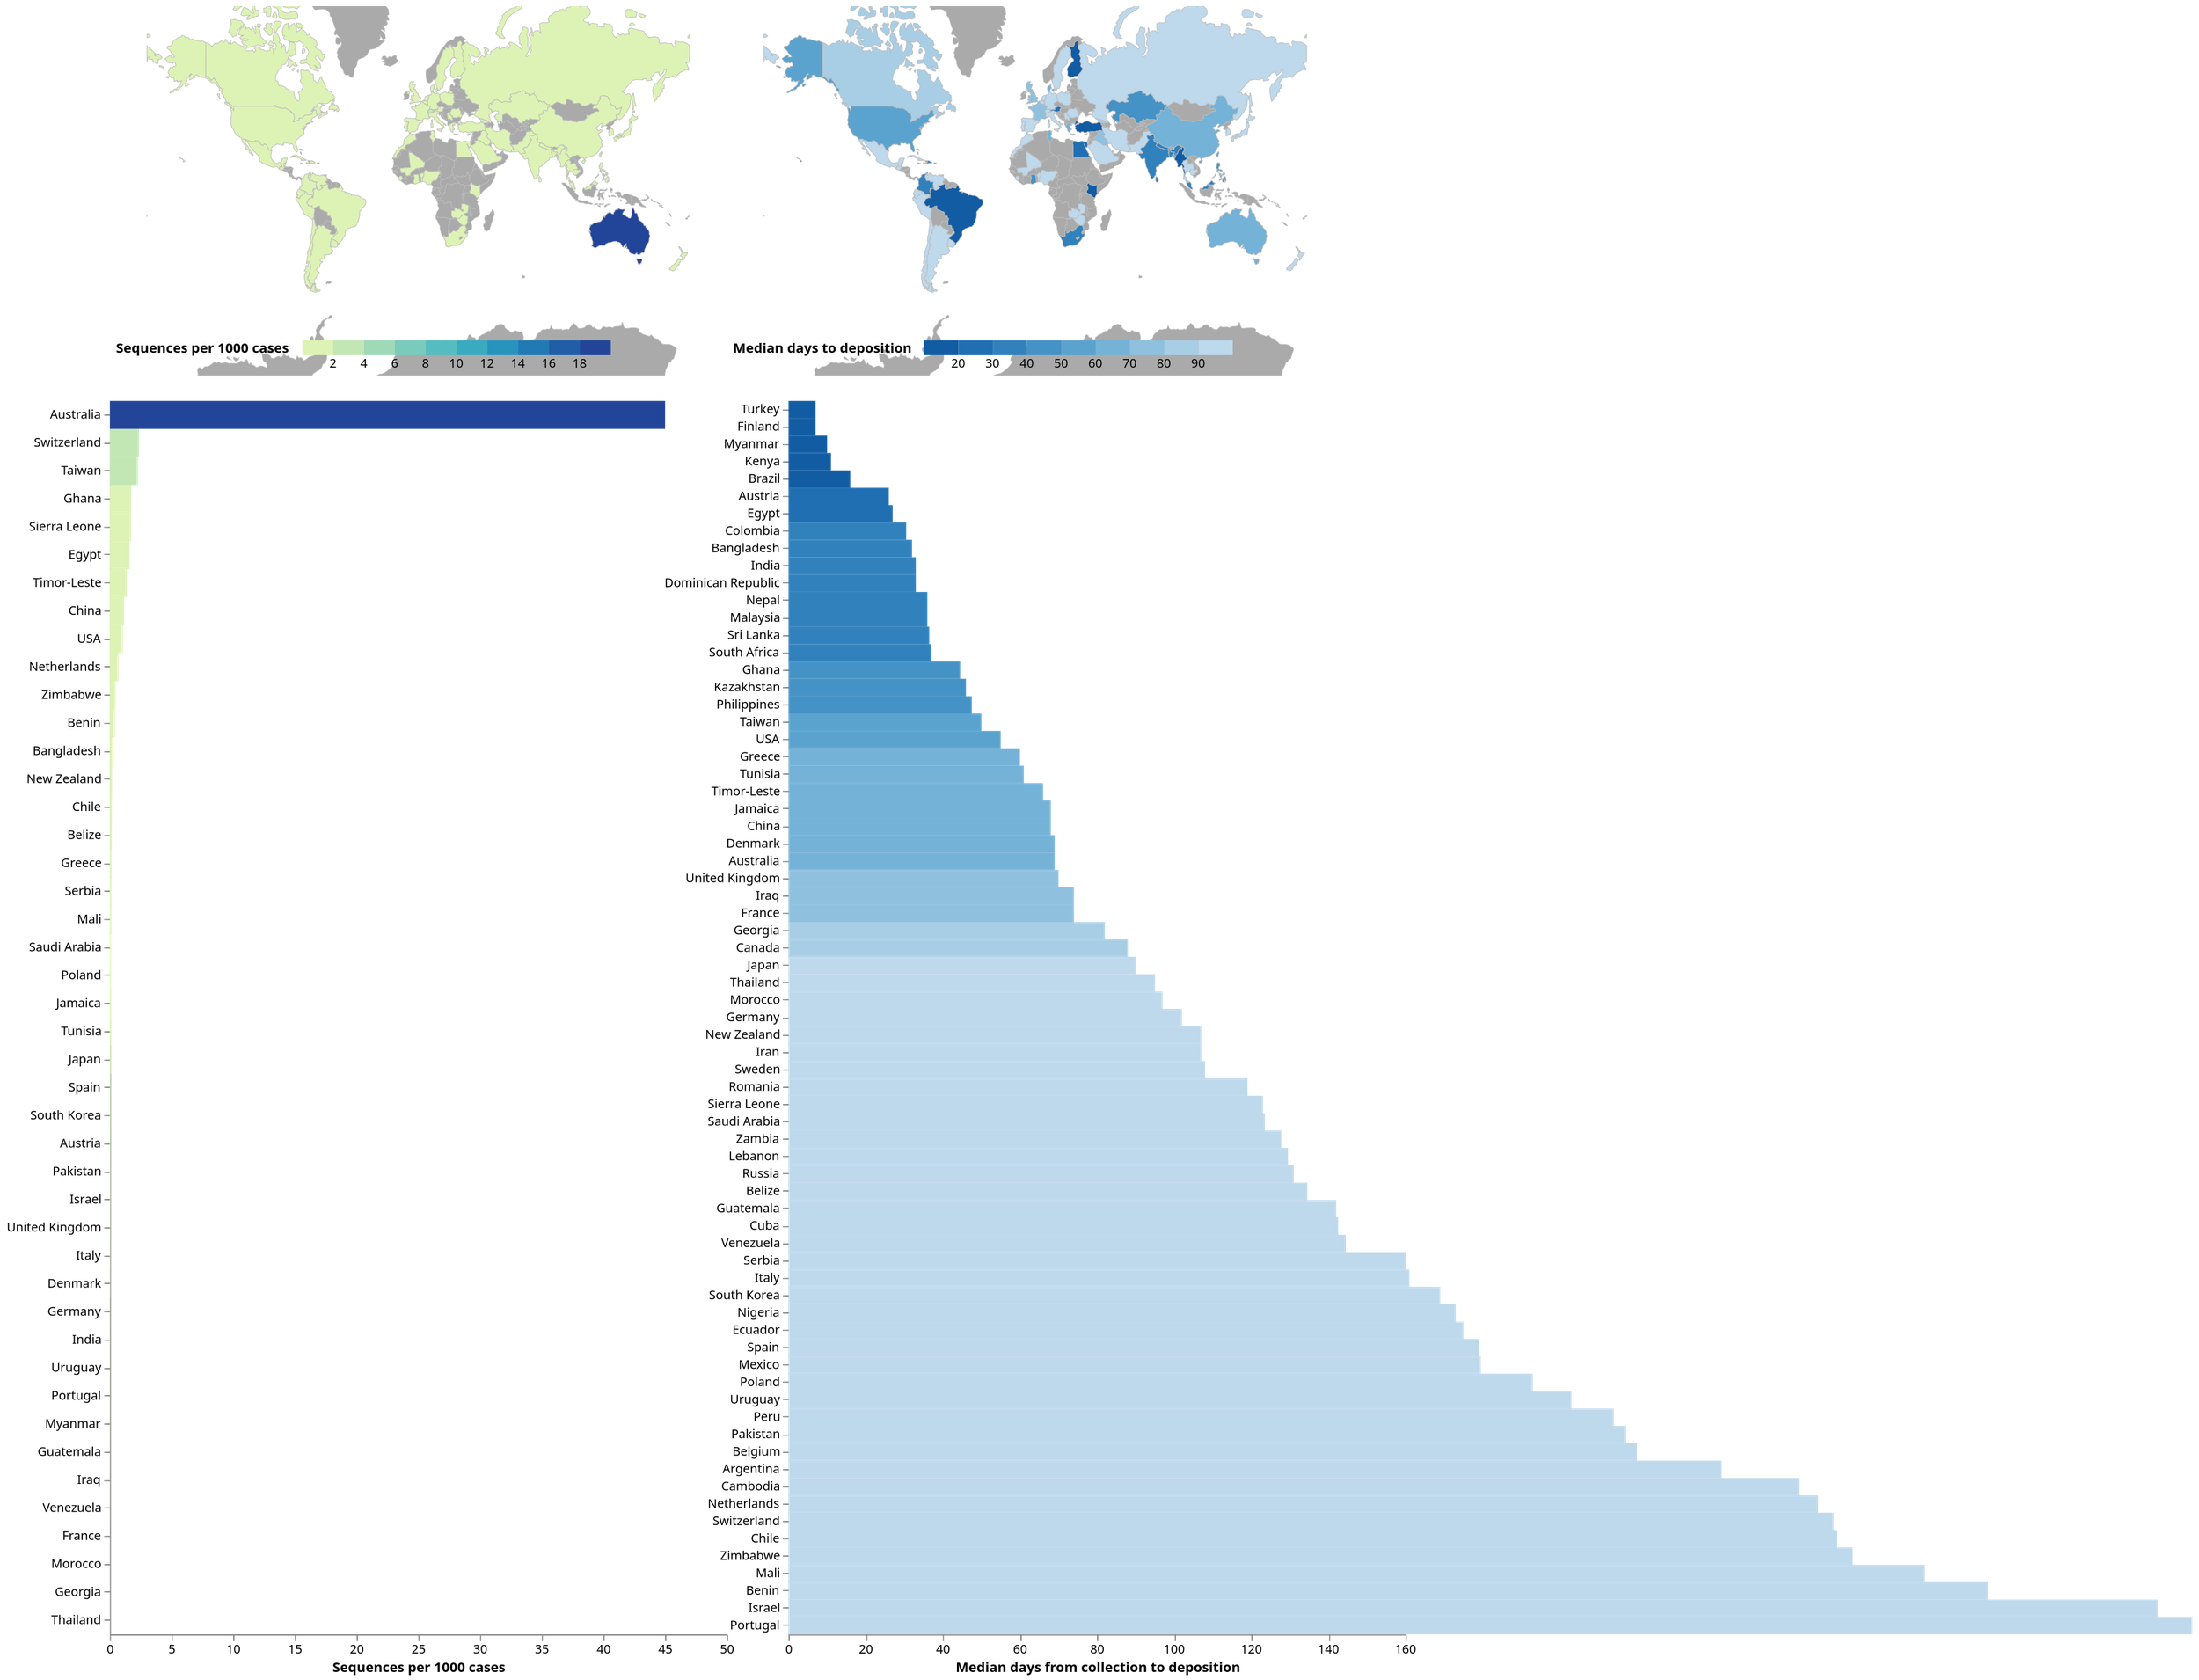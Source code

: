 {"$schema": "https://vega.github.io/schema/vega/v5.json", "description": "An interactive world map supporting pan and zoom.", "width": 1000, "height": 1300, "padding": 5, "signals": [{"name": "mapWidth", "update": "width / 2"}, {"name": "mapHeight", "update": "height - 1000"}, {"name": "chartXRange", "update": "[0, (width / 2) - 50]"}, {"name": "chartWidth", "update": "(width / 2) - 50"}, {"name": "chartHeight", "update": "height - 300"}, {"name": "chartX", "update": "mapWidth + 50"}, {"name": "chartY", "update": "mapHeight + 20"}, {"name": "tx", "update": "mapWidth / 2"}, {"name": "ty", "update": "mapHeight / 2"}, {"name": "scale", "value": 70, "on": [{"events": "[@seqMap:mouseover, @seqMap:mouseout] > wheel!, [@seqMapRect:mouseover, @seqMapRect:mouseout] > wheel!, [@turnaroundMap:mouseover, @turnaroundMap:mouseout] > wheel!, [@turnaroundMapRect:mouseover, @turnaroundMapRect:mouseout] > wheel!", "update": "clamp(scale * pow(1.0005, -event.deltaY * pow(16, event.deltaMode)), 70, 3000)"}]}, {"name": "angles", "value": [0, 0], "on": [{"events": "mousedown", "update": "[rotateX, centerY]"}]}, {"name": "cloned", "value": null, "on": [{"events": "mousedown", "update": "copy('projection')"}]}, {"name": "start", "value": null, "on": [{"events": "mousedown", "update": "invert(cloned, xy())"}]}, {"name": "drag", "value": null, "on": [{"events": "[@seqMapRect:mousedown, window:mouseup] > window:mousemove, [@seqMap:mousedown, window:mouseup] > window:mousemove, [@turnaroundMapRect:mousedown, window:mouseup] > window:mousemove, [@turnaroundMap:mousedown, window:mouseup] > window:mousemove", "update": "invert(cloned, xy())"}]}, {"name": "delta", "value": null, "on": [{"events": {"signal": "drag"}, "update": "[drag[0] - start[0], start[1] - drag[1]]"}]}, {"name": "rotateX", "value": 0, "on": [{"events": {"signal": "delta"}, "update": "angles[0] + delta[0]"}]}, {"name": "centerY", "value": 0, "on": [{"events": {"signal": "delta"}, "update": "clamp(angles[1] + delta[1], -60, 60)"}]}, {"name": "hoverCountry", "value": null, "on": [{"events": "@seqMap:mouseover, @turnaroundMap:mouseover, rect:mouseover", "update": "datum['Country_Region']"}, {"events": "@seqMap:mouseout, @turnaroundMap:mouseout, rect:mouseout", "update": "null"}, {"events": "@seqLabels:mouseover, @turnaroundLabels:mouseover", "update": "datum.value"}, {"events": "@seqLabels:mouseout, @turnaroundLabels:mouseout", "update": "null"}]}], "projections": [{"name": "projection", "type": "mercator", "scale": {"signal": "scale"}, "rotate": [{"signal": "rotateX"}, 0, 0], "center": [0, {"signal": "centerY"}], "translate": [{"signal": "tx"}, {"signal": "ty"}]}], "data": [{"name": "scores", "values": [{"UID": 4, "Country_Region": "Afghanistan", "median_turnaround_days": null, "min_turnaround_days": null, "max_turnaround_days": null, "num_sequences": 0.0, "cases": null, "sequences_per_case": 0.0}, {"UID": 8, "Country_Region": "Albania", "median_turnaround_days": null, "min_turnaround_days": null, "max_turnaround_days": null, "num_sequences": 0.0, "cases": null, "sequences_per_case": 0.0}, {"UID": 12, "Country_Region": "Algeria", "median_turnaround_days": null, "min_turnaround_days": null, "max_turnaround_days": null, "num_sequences": 0.0, "cases": null, "sequences_per_case": 0.0}, {"UID": 20, "Country_Region": "Andorra", "median_turnaround_days": null, "min_turnaround_days": null, "max_turnaround_days": null, "num_sequences": 0.0, "cases": null, "sequences_per_case": 0.0}, {"UID": 24, "Country_Region": "Angola", "median_turnaround_days": null, "min_turnaround_days": null, "max_turnaround_days": null, "num_sequences": 0.0, "cases": null, "sequences_per_case": 0.0}, {"UID": 28, "Country_Region": "Antigua and Barbuda", "median_turnaround_days": null, "min_turnaround_days": null, "max_turnaround_days": null, "num_sequences": 0.0, "cases": null, "sequences_per_case": 0.0}, {"UID": 32, "Country_Region": "Argentina", "median_turnaround_days": 242.0, "min_turnaround_days": 152.0, "max_turnaround_days": 261.0, "num_sequences": 42.0, "cases": 5280358.0, "sequences_per_case": 7.954e-06}, {"UID": 51, "Country_Region": "Armenia", "median_turnaround_days": null, "min_turnaround_days": null, "max_turnaround_days": null, "num_sequences": 0.0, "cases": null, "sequences_per_case": 0.0}, {"UID": 40, "Country_Region": "Austria", "median_turnaround_days": 26.0, "min_turnaround_days": 26.0, "max_turnaround_days": 26.0, "num_sequences": 39.0, "cases": 798606.0, "sequences_per_case": 4.88351e-05}, {"UID": 31, "Country_Region": "Azerbaijan", "median_turnaround_days": null, "min_turnaround_days": null, "max_turnaround_days": null, "num_sequences": 0.0, "cases": null, "sequences_per_case": 0.0}, {"UID": 44, "Country_Region": "Bahamas", "median_turnaround_days": null, "min_turnaround_days": null, "max_turnaround_days": null, "num_sequences": 0.0, "cases": null, "sequences_per_case": 0.0}, {"UID": 48, "Country_Region": "Bahrain", "median_turnaround_days": 27.0, "min_turnaround_days": 14.0, "max_turnaround_days": 241.0, "num_sequences": 137.0, "cases": 276571.0, "sequences_per_case": 0.000495352}, {"UID": 50, "Country_Region": "Bangladesh", "median_turnaround_days": 32.0, "min_turnaround_days": 8.0, "max_turnaround_days": 222.0, "num_sequences": 387.0, "cases": 1567692.0, "sequences_per_case": 0.0002468597}, {"UID": 52, "Country_Region": "Barbados", "median_turnaround_days": null, "min_turnaround_days": null, "max_turnaround_days": null, "num_sequences": 0.0, "cases": null, "sequences_per_case": 0.0}, {"UID": 112, "Country_Region": "Belarus", "median_turnaround_days": null, "min_turnaround_days": null, "max_turnaround_days": null, "num_sequences": 0.0, "cases": null, "sequences_per_case": 0.0}, {"UID": 56, "Country_Region": "Belgium", "median_turnaround_days": 220.0, "min_turnaround_days": 124.0, "max_turnaround_days": 316.0, "num_sequences": 2.0, "cases": 1312360.0, "sequences_per_case": 1.524e-06}, {"UID": 84, "Country_Region": "Belize", "median_turnaround_days": 134.5, "min_turnaround_days": 118.0, "max_turnaround_days": 157.0, "num_sequences": 4.0, "cases": 25445.0, "sequences_per_case": 0.0001572018}, {"UID": 204, "Country_Region": "Benin", "median_turnaround_days": 311.0, "min_turnaround_days": 287.0, "max_turnaround_days": 318.0, "num_sequences": 10.0, "cases": 24560.0, "sequences_per_case": 0.0004071661}, {"UID": 64, "Country_Region": "Bhutan", "median_turnaround_days": null, "min_turnaround_days": null, "max_turnaround_days": null, "num_sequences": 0.0, "cases": null, "sequences_per_case": 0.0}, {"UID": 68, "Country_Region": "Bolivia", "median_turnaround_days": null, "min_turnaround_days": null, "max_turnaround_days": null, "num_sequences": 0.0, "cases": null, "sequences_per_case": 0.0}, {"UID": 70, "Country_Region": "Bosnia and Herzegovina", "median_turnaround_days": null, "min_turnaround_days": null, "max_turnaround_days": null, "num_sequences": 0.0, "cases": null, "sequences_per_case": 0.0}, {"UID": 72, "Country_Region": "Botswana", "median_turnaround_days": null, "min_turnaround_days": null, "max_turnaround_days": null, "num_sequences": 0.0, "cases": null, "sequences_per_case": 0.0}, {"UID": 76, "Country_Region": "Brazil", "median_turnaround_days": 16.0, "min_turnaround_days": 3.0, "max_turnaround_days": 227.0, "num_sequences": 18.0, "cases": 21729763.0, "sequences_per_case": 8.284e-07}, {"UID": 96, "Country_Region": "Brunei", "median_turnaround_days": null, "min_turnaround_days": null, "max_turnaround_days": null, "num_sequences": 0.0, "cases": null, "sequences_per_case": 0.0}, {"UID": 100, "Country_Region": "Bulgaria", "median_turnaround_days": null, "min_turnaround_days": null, "max_turnaround_days": null, "num_sequences": 0.0, "cases": null, "sequences_per_case": 0.0}, {"UID": 854, "Country_Region": "Burkina Faso", "median_turnaround_days": null, "min_turnaround_days": null, "max_turnaround_days": null, "num_sequences": 0.0, "cases": null, "sequences_per_case": 0.0}, {"UID": 104, "Country_Region": "Myanmar", "median_turnaround_days": 10.0, "min_turnaround_days": 10.0, "max_turnaround_days": 10.0, "num_sequences": 9.0, "cases": 494263.0, "sequences_per_case": 1.82089e-05}, {"UID": 108, "Country_Region": "Burundi", "median_turnaround_days": null, "min_turnaround_days": null, "max_turnaround_days": null, "num_sequences": 0.0, "cases": null, "sequences_per_case": 0.0}, {"UID": 132, "Country_Region": "Cabo Verde", "median_turnaround_days": null, "min_turnaround_days": null, "max_turnaround_days": null, "num_sequences": 0.0, "cases": null, "sequences_per_case": 0.0}, {"UID": 116, "Country_Region": "Cambodia", "median_turnaround_days": 262.0, "min_turnaround_days": 262.0, "max_turnaround_days": 262.0, "num_sequences": 1.0, "cases": 117772.0, "sequences_per_case": 8.491e-06}, {"UID": 120, "Country_Region": "Cameroon", "median_turnaround_days": null, "min_turnaround_days": null, "max_turnaround_days": null, "num_sequences": 0.0, "cases": null, "sequences_per_case": 0.0}, {"UID": 140, "Country_Region": "Central African Republic", "median_turnaround_days": null, "min_turnaround_days": null, "max_turnaround_days": null, "num_sequences": 0.0, "cases": null, "sequences_per_case": 0.0}, {"UID": 148, "Country_Region": "Chad", "median_turnaround_days": null, "min_turnaround_days": null, "max_turnaround_days": null, "num_sequences": 0.0, "cases": null, "sequences_per_case": 0.0}, {"UID": 152, "Country_Region": "Chile", "median_turnaround_days": 272.0, "min_turnaround_days": 91.0, "max_turnaround_days": 316.0, "num_sequences": 280.0, "cases": 1681828.0, "sequences_per_case": 0.0001664855}, {"UID": 170, "Country_Region": "Colombia", "median_turnaround_days": 30.5, "min_turnaround_days": 19.0, "max_turnaround_days": 42.0, "num_sequences": 2.0, "cases": 5003839.0, "sequences_per_case": 3.997e-07}, {"UID": 178, "Country_Region": "Republic of the Congo", "median_turnaround_days": null, "min_turnaround_days": null, "max_turnaround_days": null, "num_sequences": 0.0, "cases": null, "sequences_per_case": 0.0}, {"UID": 180, "Country_Region": "Democratic Republic of the Congo", "median_turnaround_days": null, "min_turnaround_days": null, "max_turnaround_days": null, "num_sequences": 0.0, "cases": null, "sequences_per_case": 0.0}, {"UID": 174, "Country_Region": "Comoros", "median_turnaround_days": null, "min_turnaround_days": null, "max_turnaround_days": null, "num_sequences": 0.0, "cases": null, "sequences_per_case": 0.0}, {"UID": 188, "Country_Region": "Costa Rica", "median_turnaround_days": null, "min_turnaround_days": null, "max_turnaround_days": null, "num_sequences": 0.0, "cases": null, "sequences_per_case": 0.0}, {"UID": 384, "Country_Region": "Cote d'Ivoire", "median_turnaround_days": null, "min_turnaround_days": null, "max_turnaround_days": null, "num_sequences": 0.0, "cases": null, "sequences_per_case": 0.0}, {"UID": 191, "Country_Region": "Croatia", "median_turnaround_days": null, "min_turnaround_days": null, "max_turnaround_days": null, "num_sequences": 0.0, "cases": null, "sequences_per_case": 0.0}, {"UID": 192, "Country_Region": "Cuba", "median_turnaround_days": 142.5, "min_turnaround_days": 140.0, "max_turnaround_days": 145.0, "num_sequences": 2.0, "cases": 945750.0, "sequences_per_case": 2.1147e-06}, {"UID": 196, "Country_Region": "Cyprus", "median_turnaround_days": null, "min_turnaround_days": null, "max_turnaround_days": null, "num_sequences": 0.0, "cases": null, "sequences_per_case": 0.0}, {"UID": 203, "Country_Region": "Czechia", "median_turnaround_days": null, "min_turnaround_days": null, "max_turnaround_days": null, "num_sequences": 0.0, "cases": null, "sequences_per_case": 0.0}, {"UID": 208, "Country_Region": "Denmark", "median_turnaround_days": 69.0, "min_turnaround_days": 57.0, "max_turnaround_days": 72.0, "num_sequences": 12.0, "cases": 376414.0, "sequences_per_case": 3.18798e-05}, {"UID": 234, "Country_Region": "Faroe Islands", "median_turnaround_days": null, "min_turnaround_days": null, "max_turnaround_days": null, "num_sequences": 0.0, "cases": null, "sequences_per_case": 0.0}, {"UID": 304, "Country_Region": "Greenland", "median_turnaround_days": null, "min_turnaround_days": null, "max_turnaround_days": null, "num_sequences": 0.0, "cases": null, "sequences_per_case": 0.0}, {"UID": 9999, "Country_Region": "Diamond Princess", "median_turnaround_days": null, "min_turnaround_days": null, "max_turnaround_days": null, "num_sequences": 0.0, "cases": null, "sequences_per_case": 0.0}, {"UID": 262, "Country_Region": "Djibouti", "median_turnaround_days": null, "min_turnaround_days": null, "max_turnaround_days": null, "num_sequences": 0.0, "cases": null, "sequences_per_case": 0.0}, {"UID": 212, "Country_Region": "Dominica", "median_turnaround_days": null, "min_turnaround_days": null, "max_turnaround_days": null, "num_sequences": 0.0, "cases": null, "sequences_per_case": 0.0}, {"UID": 214, "Country_Region": "Dominican Republic", "median_turnaround_days": 33.0, "min_turnaround_days": 33.0, "max_turnaround_days": 33.0, "num_sequences": 1.0, "cases": 376272.0, "sequences_per_case": 2.6577e-06}, {"UID": 218, "Country_Region": "Ecuador", "median_turnaround_days": 175.0, "min_turnaround_days": 30.0, "max_turnaround_days": 260.0, "num_sequences": 4.0, "cases": 515606.0, "sequences_per_case": 7.7579e-06}, {"UID": 818, "Country_Region": "Egypt", "median_turnaround_days": 27.0, "min_turnaround_days": 8.0, "max_turnaround_days": 301.0, "num_sequences": 513.0, "cases": 324619.0, "sequences_per_case": 0.0015803142}, {"UID": 222, "Country_Region": "El Salvador", "median_turnaround_days": null, "min_turnaround_days": null, "max_turnaround_days": null, "num_sequences": 0.0, "cases": null, "sequences_per_case": 0.0}, {"UID": 226, "Country_Region": "Equatorial Guinea", "median_turnaround_days": null, "min_turnaround_days": null, "max_turnaround_days": null, "num_sequences": 0.0, "cases": null, "sequences_per_case": 0.0}, {"UID": 232, "Country_Region": "Eritrea", "median_turnaround_days": null, "min_turnaround_days": null, "max_turnaround_days": null, "num_sequences": 0.0, "cases": null, "sequences_per_case": 0.0}, {"UID": 233, "Country_Region": "Estonia", "median_turnaround_days": null, "min_turnaround_days": null, "max_turnaround_days": null, "num_sequences": 0.0, "cases": null, "sequences_per_case": 0.0}, {"UID": 748, "Country_Region": "Eswatini", "median_turnaround_days": null, "min_turnaround_days": null, "max_turnaround_days": null, "num_sequences": 0.0, "cases": null, "sequences_per_case": 0.0}, {"UID": 231, "Country_Region": "Ethiopia", "median_turnaround_days": null, "min_turnaround_days": null, "max_turnaround_days": null, "num_sequences": 0.0, "cases": null, "sequences_per_case": 0.0}, {"UID": 242, "Country_Region": "Fiji", "median_turnaround_days": null, "min_turnaround_days": null, "max_turnaround_days": null, "num_sequences": 0.0, "cases": null, "sequences_per_case": 0.0}, {"UID": 246, "Country_Region": "Finland", "median_turnaround_days": 7.0, "min_turnaround_days": 7.0, "max_turnaround_days": 7.0, "num_sequences": 1.0, "cases": 153156.0, "sequences_per_case": 6.5293e-06}, {"UID": 250, "Country_Region": "France", "median_turnaround_days": 74.0, "min_turnaround_days": 40.0, "max_turnaround_days": 306.0, "num_sequences": 90.0, "cases": 6949622.0, "sequences_per_case": 1.29503e-05}, {"UID": 254, "Country_Region": "French Guiana", "median_turnaround_days": null, "min_turnaround_days": null, "max_turnaround_days": null, "num_sequences": 0.0, "cases": null, "sequences_per_case": 0.0}, {"UID": 258, "Country_Region": "French Polynesia", "median_turnaround_days": null, "min_turnaround_days": null, "max_turnaround_days": null, "num_sequences": 0.0, "cases": null, "sequences_per_case": 0.0}, {"UID": 312, "Country_Region": "Guadeloupe", "median_turnaround_days": null, "min_turnaround_days": null, "max_turnaround_days": null, "num_sequences": 0.0, "cases": null, "sequences_per_case": 0.0}, {"UID": 474, "Country_Region": "Martinique", "median_turnaround_days": null, "min_turnaround_days": null, "max_turnaround_days": null, "num_sequences": 0.0, "cases": null, "sequences_per_case": 0.0}, {"UID": 175, "Country_Region": "Mayotte", "median_turnaround_days": null, "min_turnaround_days": null, "max_turnaround_days": null, "num_sequences": 0.0, "cases": null, "sequences_per_case": 0.0}, {"UID": 540, "Country_Region": "New Caledonia", "median_turnaround_days": null, "min_turnaround_days": null, "max_turnaround_days": null, "num_sequences": 0.0, "cases": null, "sequences_per_case": 0.0}, {"UID": 638, "Country_Region": "Reunion", "median_turnaround_days": null, "min_turnaround_days": null, "max_turnaround_days": null, "num_sequences": 0.0, "cases": null, "sequences_per_case": 0.0}, {"UID": 652, "Country_Region": "Saint Barthelemy", "median_turnaround_days": null, "min_turnaround_days": null, "max_turnaround_days": null, "num_sequences": 0.0, "cases": null, "sequences_per_case": 0.0}, {"UID": 666, "Country_Region": "Saint Pierre and Miquelon", "median_turnaround_days": null, "min_turnaround_days": null, "max_turnaround_days": null, "num_sequences": 0.0, "cases": null, "sequences_per_case": 0.0}, {"UID": 663, "Country_Region": "St Martin", "median_turnaround_days": null, "min_turnaround_days": null, "max_turnaround_days": null, "num_sequences": 0.0, "cases": null, "sequences_per_case": 0.0}, {"UID": 266, "Country_Region": "Gabon", "median_turnaround_days": null, "min_turnaround_days": null, "max_turnaround_days": null, "num_sequences": 0.0, "cases": null, "sequences_per_case": 0.0}, {"UID": 270, "Country_Region": "Gambia", "median_turnaround_days": null, "min_turnaround_days": null, "max_turnaround_days": null, "num_sequences": 0.0, "cases": null, "sequences_per_case": 0.0}, {"UID": 268, "Country_Region": "Georgia", "median_turnaround_days": 82.0, "min_turnaround_days": 54.0, "max_turnaround_days": 98.0, "num_sequences": 8.0, "cases": 692240.0, "sequences_per_case": 1.15567e-05}, {"UID": 276, "Country_Region": "Germany", "median_turnaround_days": 102.0, "min_turnaround_days": 45.0, "max_turnaround_days": 355.0, "num_sequences": 95.0, "cases": 4476187.0, "sequences_per_case": 2.12234e-05}, {"UID": 288, "Country_Region": "Ghana", "median_turnaround_days": 44.5, "min_turnaround_days": 23.0, "max_turnaround_days": 190.0, "num_sequences": 224.0, "cases": 129805.0, "sequences_per_case": 0.0017256654}, {"UID": 300, "Country_Region": "Greece", "median_turnaround_days": 60.0, "min_turnaround_days": 26.0, "max_turnaround_days": 69.0, "num_sequences": 98.0, "cases": 716358.0, "sequences_per_case": 0.0001368031}, {"UID": 308, "Country_Region": "Grenada", "median_turnaround_days": null, "min_turnaround_days": null, "max_turnaround_days": null, "num_sequences": 0.0, "cases": null, "sequences_per_case": 0.0}, {"UID": 320, "Country_Region": "Guatemala", "median_turnaround_days": 142.0, "min_turnaround_days": 137.0, "max_turnaround_days": 145.0, "num_sequences": 10.0, "cases": 595008.0, "sequences_per_case": 1.68065e-05}, {"UID": 324, "Country_Region": "Guinea", "median_turnaround_days": null, "min_turnaround_days": null, "max_turnaround_days": null, "num_sequences": 0.0, "cases": null, "sequences_per_case": 0.0}, {"UID": 624, "Country_Region": "Guinea-Bissau", "median_turnaround_days": null, "min_turnaround_days": null, "max_turnaround_days": null, "num_sequences": 0.0, "cases": null, "sequences_per_case": 0.0}, {"UID": 328, "Country_Region": "Guyana", "median_turnaround_days": null, "min_turnaround_days": null, "max_turnaround_days": null, "num_sequences": 0.0, "cases": null, "sequences_per_case": 0.0}, {"UID": 332, "Country_Region": "Haiti", "median_turnaround_days": null, "min_turnaround_days": null, "max_turnaround_days": null, "num_sequences": 0.0, "cases": null, "sequences_per_case": 0.0}, {"UID": 336, "Country_Region": "Holy See", "median_turnaround_days": null, "min_turnaround_days": null, "max_turnaround_days": null, "num_sequences": 0.0, "cases": null, "sequences_per_case": 0.0}, {"UID": 340, "Country_Region": "Honduras", "median_turnaround_days": null, "min_turnaround_days": null, "max_turnaround_days": null, "num_sequences": 0.0, "cases": null, "sequences_per_case": 0.0}, {"UID": 348, "Country_Region": "Hungary", "median_turnaround_days": null, "min_turnaround_days": null, "max_turnaround_days": null, "num_sequences": 0.0, "cases": null, "sequences_per_case": 0.0}, {"UID": 352, "Country_Region": "Iceland", "median_turnaround_days": null, "min_turnaround_days": null, "max_turnaround_days": null, "num_sequences": 0.0, "cases": null, "sequences_per_case": 0.0}, {"UID": 356, "Country_Region": "India", "median_turnaround_days": 33.0, "min_turnaround_days": 10.0, "max_turnaround_days": 264.0, "num_sequences": 715.0, "cases": 34189774.0, "sequences_per_case": 2.09127e-05}, {"UID": 360, "Country_Region": "Indonesia", "median_turnaround_days": null, "min_turnaround_days": null, "max_turnaround_days": null, "num_sequences": 0.0, "cases": null, "sequences_per_case": 0.0}, {"UID": 364, "Country_Region": "Iran", "median_turnaround_days": 107.0, "min_turnaround_days": 28.0, "max_turnaround_days": 135.0, "num_sequences": 9.0, "cases": 5860844.0, "sequences_per_case": 1.5356e-06}, {"UID": 368, "Country_Region": "Iraq", "median_turnaround_days": 74.0, "min_turnaround_days": 7.0, "max_turnaround_days": 148.0, "num_sequences": 33.0, "cases": 2046274.0, "sequences_per_case": 1.61269e-05}, {"UID": 372, "Country_Region": "Ireland", "median_turnaround_days": null, "min_turnaround_days": null, "max_turnaround_days": null, "num_sequences": 0.0, "cases": null, "sequences_per_case": 0.0}, {"UID": 376, "Country_Region": "Israel", "median_turnaround_days": 355.0, "min_turnaround_days": 33.0, "max_turnaround_days": 367.0, "num_sequences": 58.0, "cases": 1323079.0, "sequences_per_case": 4.38371e-05}, {"UID": 380, "Country_Region": "Italy", "median_turnaround_days": 161.0, "min_turnaround_days": 4.0, "max_turnaround_days": 333.0, "num_sequences": 168.0, "cases": 4741185.0, "sequences_per_case": 3.54342e-05}, {"UID": 388, "Country_Region": "Jamaica", "median_turnaround_days": 68.0, "min_turnaround_days": 66.0, "max_turnaround_days": 74.0, "num_sequences": 8.0, "cases": 88259.0, "sequences_per_case": 9.06423e-05}, {"UID": 392, "Country_Region": "Japan", "median_turnaround_days": 90.0, "min_turnaround_days": 19.0, "max_turnaround_days": 309.0, "num_sequences": 129.0, "cases": 1717698.0, "sequences_per_case": 7.51005e-05}, {"UID": 400, "Country_Region": "Jordan", "median_turnaround_days": null, "min_turnaround_days": null, "max_turnaround_days": null, "num_sequences": 0.0, "cases": null, "sequences_per_case": 0.0}, {"UID": 398, "Country_Region": "Kazakhstan", "median_turnaround_days": 46.0, "min_turnaround_days": 46.0, "max_turnaround_days": 46.0, "num_sequences": 4.0, "cases": 1008555.0, "sequences_per_case": 3.9661e-06}, {"UID": 404, "Country_Region": "Kenya", "median_turnaround_days": 11.0, "min_turnaround_days": 11.0, "max_turnaround_days": 11.0, "num_sequences": 1.0, "cases": 252672.0, "sequences_per_case": 3.9577e-06}, {"UID": 296, "Country_Region": "Kiribati", "median_turnaround_days": null, "min_turnaround_days": null, "max_turnaround_days": null, "num_sequences": 0.0, "cases": null, "sequences_per_case": 0.0}, {"UID": 410, "Country_Region": "South Korea", "median_turnaround_days": 169.0, "min_turnaround_days": 38.0, "max_turnaround_days": 342.0, "num_sequences": 19.0, "cases": 353089.0, "sequences_per_case": 5.38108e-05}, {"UID": 383, "Country_Region": "Kosovo", "median_turnaround_days": null, "min_turnaround_days": null, "max_turnaround_days": null, "num_sequences": 0.0, "cases": null, "sequences_per_case": 0.0}, {"UID": 414, "Country_Region": "Kuwait", "median_turnaround_days": null, "min_turnaround_days": null, "max_turnaround_days": null, "num_sequences": 0.0, "cases": null, "sequences_per_case": 0.0}, {"UID": 417, "Country_Region": "Kyrgyzstan", "median_turnaround_days": null, "min_turnaround_days": null, "max_turnaround_days": null, "num_sequences": 0.0, "cases": null, "sequences_per_case": 0.0}, {"UID": 418, "Country_Region": "Laos", "median_turnaround_days": null, "min_turnaround_days": null, "max_turnaround_days": null, "num_sequences": 0.0, "cases": null, "sequences_per_case": 0.0}, {"UID": 428, "Country_Region": "Latvia", "median_turnaround_days": null, "min_turnaround_days": null, "max_turnaround_days": null, "num_sequences": 0.0, "cases": null, "sequences_per_case": 0.0}, {"UID": 422, "Country_Region": "Lebanon", "median_turnaround_days": 129.5, "min_turnaround_days": 129.0, "max_turnaround_days": 131.0, "num_sequences": 4.0, "cases": 637819.0, "sequences_per_case": 6.2714e-06}, {"UID": 426, "Country_Region": "Lesotho", "median_turnaround_days": null, "min_turnaround_days": null, "max_turnaround_days": null, "num_sequences": 0.0, "cases": null, "sequences_per_case": 0.0}, {"UID": 430, "Country_Region": "Liberia", "median_turnaround_days": null, "min_turnaround_days": null, "max_turnaround_days": null, "num_sequences": 0.0, "cases": null, "sequences_per_case": 0.0}, {"UID": 434, "Country_Region": "Libya", "median_turnaround_days": null, "min_turnaround_days": null, "max_turnaround_days": null, "num_sequences": 0.0, "cases": null, "sequences_per_case": 0.0}, {"UID": 438, "Country_Region": "Liechtenstein", "median_turnaround_days": null, "min_turnaround_days": null, "max_turnaround_days": null, "num_sequences": 0.0, "cases": null, "sequences_per_case": 0.0}, {"UID": 440, "Country_Region": "Lithuania", "median_turnaround_days": null, "min_turnaround_days": null, "max_turnaround_days": null, "num_sequences": 0.0, "cases": null, "sequences_per_case": 0.0}, {"UID": 442, "Country_Region": "Luxembourg", "median_turnaround_days": null, "min_turnaround_days": null, "max_turnaround_days": null, "num_sequences": 0.0, "cases": null, "sequences_per_case": 0.0}, {"UID": 450, "Country_Region": "Madagascar", "median_turnaround_days": null, "min_turnaround_days": null, "max_turnaround_days": null, "num_sequences": 0.0, "cases": null, "sequences_per_case": 0.0}, {"UID": 454, "Country_Region": "Malawi", "median_turnaround_days": null, "min_turnaround_days": null, "max_turnaround_days": null, "num_sequences": 0.0, "cases": null, "sequences_per_case": 0.0}, {"UID": 458, "Country_Region": "Malaysia", "median_turnaround_days": 36.0, "min_turnaround_days": 34.0, "max_turnaround_days": 188.0, "num_sequences": 5.0, "cases": 2431716.0, "sequences_per_case": 2.0562e-06}, {"UID": 462, "Country_Region": "Maldives", "median_turnaround_days": null, "min_turnaround_days": null, "max_turnaround_days": null, "num_sequences": 0.0, "cases": null, "sequences_per_case": 0.0}, {"UID": 466, "Country_Region": "Mali", "median_turnaround_days": 294.5, "min_turnaround_days": 288.0, "max_turnaround_days": 301.0, "num_sequences": 2.0, "cases": 15848.0, "sequences_per_case": 0.0001261989}, {"UID": 470, "Country_Region": "Malta", "median_turnaround_days": 32.5, "min_turnaround_days": 30.0, "max_turnaround_days": 49.0, "num_sequences": 6.0, "cases": 37551.0, "sequences_per_case": 0.0001597827}, {"UID": 584, "Country_Region": "Marshall Islands", "median_turnaround_days": null, "min_turnaround_days": null, "max_turnaround_days": null, "num_sequences": 0.0, "cases": null, "sequences_per_case": 0.0}, {"UID": 478, "Country_Region": "Mauritania", "median_turnaround_days": null, "min_turnaround_days": null, "max_turnaround_days": null, "num_sequences": 0.0, "cases": null, "sequences_per_case": 0.0}, {"UID": 480, "Country_Region": "Mauritius", "median_turnaround_days": null, "min_turnaround_days": null, "max_turnaround_days": null, "num_sequences": 0.0, "cases": null, "sequences_per_case": 0.0}, {"UID": 484, "Country_Region": "Mexico", "median_turnaround_days": 179.5, "min_turnaround_days": 144.0, "max_turnaround_days": 189.0, "num_sequences": 10.0, "cases": 3781661.0, "sequences_per_case": 2.6443e-06}, {"UID": 583, "Country_Region": "Micronesia", "median_turnaround_days": null, "min_turnaround_days": null, "max_turnaround_days": null, "num_sequences": 0.0, "cases": null, "sequences_per_case": 0.0}, {"UID": 498, "Country_Region": "Moldova", "median_turnaround_days": null, "min_turnaround_days": null, "max_turnaround_days": null, "num_sequences": 0.0, "cases": null, "sequences_per_case": 0.0}, {"UID": 492, "Country_Region": "Monaco", "median_turnaround_days": null, "min_turnaround_days": null, "max_turnaround_days": null, "num_sequences": 0.0, "cases": null, "sequences_per_case": 0.0}, {"UID": 496, "Country_Region": "Mongolia", "median_turnaround_days": null, "min_turnaround_days": null, "max_turnaround_days": null, "num_sequences": 0.0, "cases": null, "sequences_per_case": 0.0}, {"UID": 499, "Country_Region": "Montenegro", "median_turnaround_days": null, "min_turnaround_days": null, "max_turnaround_days": null, "num_sequences": 0.0, "cases": null, "sequences_per_case": 0.0}, {"UID": 504, "Country_Region": "Morocco", "median_turnaround_days": 97.0, "min_turnaround_days": 21.0, "max_turnaround_days": 223.0, "num_sequences": 12.0, "cases": 944277.0, "sequences_per_case": 1.27081e-05}, {"UID": 508, "Country_Region": "Mozambique", "median_turnaround_days": null, "min_turnaround_days": null, "max_turnaround_days": null, "num_sequences": 0.0, "cases": null, "sequences_per_case": 0.0}, {"UID": 8888, "Country_Region": "MS Zaandam", "median_turnaround_days": null, "min_turnaround_days": null, "max_turnaround_days": null, "num_sequences": 0.0, "cases": null, "sequences_per_case": 0.0}, {"UID": 516, "Country_Region": "Namibia", "median_turnaround_days": null, "min_turnaround_days": null, "max_turnaround_days": null, "num_sequences": 0.0, "cases": null, "sequences_per_case": 0.0}, {"UID": 524, "Country_Region": "Nepal", "median_turnaround_days": 36.0, "min_turnaround_days": 36.0, "max_turnaround_days": 36.0, "num_sequences": 1.0, "cases": 809056.0, "sequences_per_case": 1.236e-06}, {"UID": 528, "Country_Region": "Netherlands", "median_turnaround_days": 267.0, "min_turnaround_days": 4.0, "max_turnaround_days": 390.0, "num_sequences": 1444.0, "cases": 2082563.0, "sequences_per_case": 0.0006933764}, {"UID": 533, "Country_Region": "Aruba", "median_turnaround_days": null, "min_turnaround_days": null, "max_turnaround_days": null, "num_sequences": 0.0, "cases": null, "sequences_per_case": 0.0}, {"UID": 531, "Country_Region": "Curacao", "median_turnaround_days": null, "min_turnaround_days": null, "max_turnaround_days": null, "num_sequences": 0.0, "cases": null, "sequences_per_case": 0.0}, {"UID": 534, "Country_Region": "Sint Maarten", "median_turnaround_days": null, "min_turnaround_days": null, "max_turnaround_days": null, "num_sequences": 0.0, "cases": null, "sequences_per_case": 0.0}, {"UID": 535, "Country_Region": "Bonaire, Sint Eustatius and Saba", "median_turnaround_days": null, "min_turnaround_days": null, "max_turnaround_days": null, "num_sequences": 0.0, "cases": null, "sequences_per_case": 0.0}, {"UID": 554, "Country_Region": "New Zealand", "median_turnaround_days": 107.0, "min_turnaround_days": 107.0, "max_turnaround_days": 107.0, "num_sequences": 1.0, "cases": 5750.0, "sequences_per_case": 0.000173913}, {"UID": 558, "Country_Region": "Nicaragua", "median_turnaround_days": null, "min_turnaround_days": null, "max_turnaround_days": null, "num_sequences": 0.0, "cases": null, "sequences_per_case": 0.0}, {"UID": 562, "Country_Region": "Niger", "median_turnaround_days": null, "min_turnaround_days": null, "max_turnaround_days": null, "num_sequences": 0.0, "cases": null, "sequences_per_case": 0.0}, {"UID": 566, "Country_Region": "Nigeria", "median_turnaround_days": 173.0, "min_turnaround_days": 99.0, "max_turnaround_days": 247.0, "num_sequences": 2.0, "cases": 210460.0, "sequences_per_case": 9.503e-06}, {"UID": 807, "Country_Region": "North Macedonia", "median_turnaround_days": null, "min_turnaround_days": null, "max_turnaround_days": null, "num_sequences": 0.0, "cases": null, "sequences_per_case": 0.0}, {"UID": 578, "Country_Region": "Norway", "median_turnaround_days": null, "min_turnaround_days": null, "max_turnaround_days": null, "num_sequences": 0.0, "cases": null, "sequences_per_case": 0.0}, {"UID": 2020, "Country_Region": "Summer Olympics 2020", "median_turnaround_days": null, "min_turnaround_days": null, "max_turnaround_days": null, "num_sequences": 0.0, "cases": null, "sequences_per_case": 0.0}, {"UID": 512, "Country_Region": "Oman", "median_turnaround_days": null, "min_turnaround_days": null, "max_turnaround_days": null, "num_sequences": 0.0, "cases": null, "sequences_per_case": 0.0}, {"UID": 586, "Country_Region": "Pakistan", "median_turnaround_days": 217.0, "min_turnaround_days": 21.0, "max_turnaround_days": 349.0, "num_sequences": 59.0, "cases": 1269234.0, "sequences_per_case": 4.64847e-05}, {"UID": 585, "Country_Region": "Palau", "median_turnaround_days": null, "min_turnaround_days": null, "max_turnaround_days": null, "num_sequences": 0.0, "cases": null, "sequences_per_case": 0.0}, {"UID": 591, "Country_Region": "Panama", "median_turnaround_days": null, "min_turnaround_days": null, "max_turnaround_days": null, "num_sequences": 0.0, "cases": null, "sequences_per_case": 0.0}, {"UID": 598, "Country_Region": "Papua New Guinea", "median_turnaround_days": null, "min_turnaround_days": null, "max_turnaround_days": null, "num_sequences": 0.0, "cases": null, "sequences_per_case": 0.0}, {"UID": 600, "Country_Region": "Paraguay", "median_turnaround_days": null, "min_turnaround_days": null, "max_turnaround_days": null, "num_sequences": 0.0, "cases": null, "sequences_per_case": 0.0}, {"UID": 604, "Country_Region": "Peru", "median_turnaround_days": 214.0, "min_turnaround_days": 21.0, "max_turnaround_days": 217.0, "num_sequences": 6.0, "cases": 2195859.0, "sequences_per_case": 2.7324e-06}, {"UID": 608, "Country_Region": "Philippines", "median_turnaround_days": 47.5, "min_turnaround_days": 38.0, "max_turnaround_days": 144.0, "num_sequences": 24.0, "cases": 2756923.0, "sequences_per_case": 8.7054e-06}, {"UID": 616, "Country_Region": "Poland", "median_turnaround_days": 193.0, "min_turnaround_days": 26.0, "max_turnaround_days": 323.0, "num_sequences": 283.0, "cases": 2972927.0, "sequences_per_case": 9.51924e-05}, {"UID": 620, "Country_Region": "Portugal", "median_turnaround_days": 364.0, "min_turnaround_days": 364.0, "max_turnaround_days": 364.0, "num_sequences": 22.0, "cases": 1085138.0, "sequences_per_case": 2.02739e-05}, {"UID": 634, "Country_Region": "Qatar", "median_turnaround_days": null, "min_turnaround_days": null, "max_turnaround_days": null, "num_sequences": 0.0, "cases": null, "sequences_per_case": 0.0}, {"UID": 642, "Country_Region": "Romania", "median_turnaround_days": 119.0, "min_turnaround_days": 119.0, "max_turnaround_days": 119.0, "num_sequences": 1.0, "cases": 1561928.0, "sequences_per_case": 6.402e-07}, {"UID": 643, "Country_Region": "Russia", "median_turnaround_days": 131.0, "min_turnaround_days": 88.0, "max_turnaround_days": 306.0, "num_sequences": 15.0, "cases": 8112999.0, "sequences_per_case": 1.8489e-06}, {"UID": 646, "Country_Region": "Rwanda", "median_turnaround_days": null, "min_turnaround_days": null, "max_turnaround_days": null, "num_sequences": 0.0, "cases": null, "sequences_per_case": 0.0}, {"UID": 659, "Country_Region": "Saint Kitts and Nevis", "median_turnaround_days": null, "min_turnaround_days": null, "max_turnaround_days": null, "num_sequences": 0.0, "cases": null, "sequences_per_case": 0.0}, {"UID": 662, "Country_Region": "Saint Lucia", "median_turnaround_days": null, "min_turnaround_days": null, "max_turnaround_days": null, "num_sequences": 0.0, "cases": null, "sequences_per_case": 0.0}, {"UID": 670, "Country_Region": "Saint Vincent and the Grenadines", "median_turnaround_days": null, "min_turnaround_days": null, "max_turnaround_days": null, "num_sequences": 0.0, "cases": null, "sequences_per_case": 0.0}, {"UID": 882, "Country_Region": "Samoa", "median_turnaround_days": null, "min_turnaround_days": null, "max_turnaround_days": null, "num_sequences": 0.0, "cases": null, "sequences_per_case": 0.0}, {"UID": 674, "Country_Region": "San Marino", "median_turnaround_days": null, "min_turnaround_days": null, "max_turnaround_days": null, "num_sequences": 0.0, "cases": null, "sequences_per_case": 0.0}, {"UID": 678, "Country_Region": "Sao Tome and Principe", "median_turnaround_days": null, "min_turnaround_days": null, "max_turnaround_days": null, "num_sequences": 0.0, "cases": null, "sequences_per_case": 0.0}, {"UID": 682, "Country_Region": "Saudi Arabia", "median_turnaround_days": 123.5, "min_turnaround_days": 91.0, "max_turnaround_days": 162.0, "num_sequences": 56.0, "cases": 548252.0, "sequences_per_case": 0.0001021428}, {"UID": 686, "Country_Region": "Senegal", "median_turnaround_days": null, "min_turnaround_days": null, "max_turnaround_days": null, "num_sequences": 0.0, "cases": null, "sequences_per_case": 0.0}, {"UID": 688, "Country_Region": "Serbia", "median_turnaround_days": 160.0, "min_turnaround_days": 26.0, "max_turnaround_days": 305.0, "num_sequences": 145.0, "cases": 1098209.0, "sequences_per_case": 0.0001320332}, {"UID": 690, "Country_Region": "Seychelles", "median_turnaround_days": null, "min_turnaround_days": null, "max_turnaround_days": null, "num_sequences": 0.0, "cases": null, "sequences_per_case": 0.0}, {"UID": 694, "Country_Region": "Sierra Leone", "median_turnaround_days": 123.0, "min_turnaround_days": 106.0, "max_turnaround_days": 134.0, "num_sequences": 11.0, "cases": 6397.0, "sequences_per_case": 0.001719556}, {"UID": 702, "Country_Region": "Singapore", "median_turnaround_days": null, "min_turnaround_days": null, "max_turnaround_days": null, "num_sequences": 0.0, "cases": null, "sequences_per_case": 0.0}, {"UID": 703, "Country_Region": "Slovakia", "median_turnaround_days": null, "min_turnaround_days": null, "max_turnaround_days": null, "num_sequences": 0.0, "cases": null, "sequences_per_case": 0.0}, {"UID": 705, "Country_Region": "Slovenia", "median_turnaround_days": null, "min_turnaround_days": null, "max_turnaround_days": null, "num_sequences": 0.0, "cases": null, "sequences_per_case": 0.0}, {"UID": 90, "Country_Region": "Solomon Islands", "median_turnaround_days": null, "min_turnaround_days": null, "max_turnaround_days": null, "num_sequences": 0.0, "cases": null, "sequences_per_case": 0.0}, {"UID": 706, "Country_Region": "Somalia", "median_turnaround_days": null, "min_turnaround_days": null, "max_turnaround_days": null, "num_sequences": 0.0, "cases": null, "sequences_per_case": 0.0}, {"UID": 710, "Country_Region": "South Africa", "median_turnaround_days": 37.0, "min_turnaround_days": 37.0, "max_turnaround_days": 37.0, "num_sequences": 1.0, "cases": 2919632.0, "sequences_per_case": 3.425e-07}, {"UID": 728, "Country_Region": "South Sudan", "median_turnaround_days": null, "min_turnaround_days": null, "max_turnaround_days": null, "num_sequences": 0.0, "cases": null, "sequences_per_case": 0.0}, {"UID": 724, "Country_Region": "Spain", "median_turnaround_days": 179.0, "min_turnaround_days": 9.0, "max_turnaround_days": 287.0, "num_sequences": 273.0, "cases": 4997732.0, "sequences_per_case": 5.46248e-05}, {"UID": 144, "Country_Region": "Sri Lanka", "median_turnaround_days": 36.5, "min_turnaround_days": 23.0, "max_turnaround_days": 44.0, "num_sequences": 4.0, "cases": 536084.0, "sequences_per_case": 7.4615e-06}, {"UID": 729, "Country_Region": "Sudan", "median_turnaround_days": null, "min_turnaround_days": null, "max_turnaround_days": null, "num_sequences": 0.0, "cases": null, "sequences_per_case": 0.0}, {"UID": 740, "Country_Region": "Suriname", "median_turnaround_days": null, "min_turnaround_days": null, "max_turnaround_days": null, "num_sequences": 0.0, "cases": null, "sequences_per_case": 0.0}, {"UID": 752, "Country_Region": "Sweden", "median_turnaround_days": 108.0, "min_turnaround_days": 14.0, "max_turnaround_days": 114.0, "num_sequences": 5.0, "cases": 1165996.0, "sequences_per_case": 4.2882e-06}, {"UID": 756, "Country_Region": "Switzerland", "median_turnaround_days": 271.0, "min_turnaround_days": 191.0, "max_turnaround_days": 345.0, "num_sequences": 2028.0, "cases": 862411.0, "sequences_per_case": 0.002351547}, {"UID": 760, "Country_Region": "Syria", "median_turnaround_days": null, "min_turnaround_days": null, "max_turnaround_days": null, "num_sequences": 0.0, "cases": null, "sequences_per_case": 0.0}, {"UID": 158, "Country_Region": "Taiwan", "median_turnaround_days": 50.0, "min_turnaround_days": 9.0, "max_turnaround_days": 262.0, "num_sequences": 37.0, "cases": 16368.0, "sequences_per_case": 0.0022605083}, {"UID": 762, "Country_Region": "Tajikistan", "median_turnaround_days": null, "min_turnaround_days": null, "max_turnaround_days": null, "num_sequences": 0.0, "cases": null, "sequences_per_case": 0.0}, {"UID": 834, "Country_Region": "Tanzania", "median_turnaround_days": null, "min_turnaround_days": null, "max_turnaround_days": null, "num_sequences": 0.0, "cases": null, "sequences_per_case": 0.0}, {"UID": 764, "Country_Region": "Thailand", "median_turnaround_days": 95.0, "min_turnaround_days": 49.0, "max_turnaround_days": 147.0, "num_sequences": 21.0, "cases": 1850482.0, "sequences_per_case": 1.13484e-05}, {"UID": 626, "Country_Region": "Timor-Leste", "median_turnaround_days": 66.0, "min_turnaround_days": 58.0, "max_turnaround_days": 170.0, "num_sequences": 27.0, "cases": 19770.0, "sequences_per_case": 0.0013657056}, {"UID": 768, "Country_Region": "Togo", "median_turnaround_days": null, "min_turnaround_days": null, "max_turnaround_days": null, "num_sequences": 0.0, "cases": null, "sequences_per_case": 0.0}, {"UID": 780, "Country_Region": "Trinidad and Tobago", "median_turnaround_days": null, "min_turnaround_days": null, "max_turnaround_days": null, "num_sequences": 0.0, "cases": null, "sequences_per_case": 0.0}, {"UID": 788, "Country_Region": "Tunisia", "median_turnaround_days": 61.0, "min_turnaround_days": 4.0, "max_turnaround_days": 294.0, "num_sequences": 60.0, "cases": 711693.0, "sequences_per_case": 8.4306e-05}, {"UID": 792, "Country_Region": "Turkey", "median_turnaround_days": 7.0, "min_turnaround_days": 6.0, "max_turnaround_days": 243.0, "num_sequences": 61.0, "cases": 7851775.0, "sequences_per_case": 7.7689e-06}, {"UID": 800, "Country_Region": "Uganda", "median_turnaround_days": null, "min_turnaround_days": null, "max_turnaround_days": null, "num_sequences": 0.0, "cases": null, "sequences_per_case": 0.0}, {"UID": 804, "Country_Region": "Ukraine", "median_turnaround_days": null, "min_turnaround_days": null, "max_turnaround_days": null, "num_sequences": 0.0, "cases": null, "sequences_per_case": 0.0}, {"UID": 784, "Country_Region": "United Arab Emirates", "median_turnaround_days": null, "min_turnaround_days": null, "max_turnaround_days": null, "num_sequences": 0.0, "cases": null, "sequences_per_case": 0.0}, {"UID": 826, "Country_Region": "United Kingdom", "median_turnaround_days": 70.0, "min_turnaround_days": 54.0, "max_turnaround_days": 397.0, "num_sequences": 354.0, "cases": 8773678.0, "sequences_per_case": 4.0348e-05}, {"UID": 60, "Country_Region": "Bermuda", "median_turnaround_days": null, "min_turnaround_days": null, "max_turnaround_days": null, "num_sequences": 0.0, "cases": null, "sequences_per_case": 0.0}, {"UID": 92, "Country_Region": "British Virgin Islands", "median_turnaround_days": null, "min_turnaround_days": null, "max_turnaround_days": null, "num_sequences": 0.0, "cases": null, "sequences_per_case": 0.0}, {"UID": 136, "Country_Region": "Cayman Islands", "median_turnaround_days": null, "min_turnaround_days": null, "max_turnaround_days": null, "num_sequences": 0.0, "cases": null, "sequences_per_case": 0.0}, {"UID": 8261, "Country_Region": "Channel Islands", "median_turnaround_days": null, "min_turnaround_days": null, "max_turnaround_days": null, "num_sequences": 0.0, "cases": null, "sequences_per_case": 0.0}, {"UID": 238, "Country_Region": "Falkland Islands (Malvinas)", "median_turnaround_days": null, "min_turnaround_days": null, "max_turnaround_days": null, "num_sequences": 0.0, "cases": null, "sequences_per_case": 0.0}, {"UID": 292, "Country_Region": "Gibraltar", "median_turnaround_days": null, "min_turnaround_days": null, "max_turnaround_days": null, "num_sequences": 0.0, "cases": null, "sequences_per_case": 0.0}, {"UID": 833, "Country_Region": "Isle of Man", "median_turnaround_days": null, "min_turnaround_days": null, "max_turnaround_days": null, "num_sequences": 0.0, "cases": null, "sequences_per_case": 0.0}, {"UID": 500, "Country_Region": "Montserrat", "median_turnaround_days": null, "min_turnaround_days": null, "max_turnaround_days": null, "num_sequences": 0.0, "cases": null, "sequences_per_case": 0.0}, {"UID": 796, "Country_Region": "Turks and Caicos Islands", "median_turnaround_days": null, "min_turnaround_days": null, "max_turnaround_days": null, "num_sequences": 0.0, "cases": null, "sequences_per_case": 0.0}, {"UID": 660, "Country_Region": "Anguilla", "median_turnaround_days": null, "min_turnaround_days": null, "max_turnaround_days": null, "num_sequences": 0.0, "cases": null, "sequences_per_case": 0.0}, {"UID": 858, "Country_Region": "Uruguay", "median_turnaround_days": 203.0, "min_turnaround_days": 62.0, "max_turnaround_days": 203.0, "num_sequences": 8.0, "cases": 392148.0, "sequences_per_case": 2.04005e-05}, {"UID": 860, "Country_Region": "Uzbekistan", "median_turnaround_days": null, "min_turnaround_days": null, "max_turnaround_days": null, "num_sequences": 0.0, "cases": null, "sequences_per_case": 0.0}, {"UID": 548, "Country_Region": "Vanuatu", "median_turnaround_days": null, "min_turnaround_days": null, "max_turnaround_days": null, "num_sequences": 0.0, "cases": null, "sequences_per_case": 0.0}, {"UID": 862, "Country_Region": "Venezuela", "median_turnaround_days": 144.5, "min_turnaround_days": 90.0, "max_turnaround_days": 159.0, "num_sequences": 6.0, "cases": 400511.0, "sequences_per_case": 1.49809e-05}, {"UID": 704, "Country_Region": "Vietnam", "median_turnaround_days": null, "min_turnaround_days": null, "max_turnaround_days": null, "num_sequences": 0.0, "cases": null, "sequences_per_case": 0.0}, {"UID": 275, "Country_Region": "West Bank and Gaza", "median_turnaround_days": null, "min_turnaround_days": null, "max_turnaround_days": null, "num_sequences": 0.0, "cases": null, "sequences_per_case": 0.0}, {"UID": 732, "Country_Region": "Western Sahara", "median_turnaround_days": null, "min_turnaround_days": null, "max_turnaround_days": null, "num_sequences": 0.0, "cases": null, "sequences_per_case": 0.0}, {"UID": 887, "Country_Region": "Yemen", "median_turnaround_days": null, "min_turnaround_days": null, "max_turnaround_days": null, "num_sequences": 0.0, "cases": null, "sequences_per_case": 0.0}, {"UID": 894, "Country_Region": "Zambia", "median_turnaround_days": 128.0, "min_turnaround_days": 128.0, "max_turnaround_days": 128.0, "num_sequences": 1.0, "cases": 209634.0, "sequences_per_case": 4.7702e-06}, {"UID": 716, "Country_Region": "Zimbabwe", "median_turnaround_days": 276.0, "min_turnaround_days": 245.0, "max_turnaround_days": 337.0, "num_sequences": 61.0, "cases": 132651.0, "sequences_per_case": 0.0004598533}, {"UID": 36, "Country_Region": "Australia", "median_turnaround_days": 69.0, "min_turnaround_days": 6.0, "max_turnaround_days": 337.0, "num_sequences": 12683.0, "cases": 160302.0, "sequences_per_case": 0.0791194121}, {"UID": 124, "Country_Region": "Canada", "median_turnaround_days": 88.0, "min_turnaround_days": 88.0, "max_turnaround_days": 88.0, "num_sequences": 10.0, "cases": 1706136.0, "sequences_per_case": 5.8612e-06}, {"UID": 156, "Country_Region": "China", "median_turnaround_days": 68.0, "min_turnaround_days": 13.0, "max_turnaround_days": 263.0, "num_sequences": 111.0, "cases": 96797.0, "sequences_per_case": 0.0011467298}, {"UID": 344, "Country_Region": "Hong Kong", "median_turnaround_days": 149.0, "min_turnaround_days": 21.0, "max_turnaround_days": 398.0, "num_sequences": 141.0, "cases": 12323.0, "sequences_per_case": 0.011442019}, {"UID": 446, "Country_Region": "Macau", "median_turnaround_days": null, "min_turnaround_days": null, "max_turnaround_days": null, "num_sequences": 0.0, "cases": null, "sequences_per_case": 0.0}, {"UID": 840, "Country_Region": "USA", "median_turnaround_days": 55.0, "min_turnaround_days": 1.0, "max_turnaround_days": 401.0, "num_sequences": 47835.0, "cases": 45444260.0, "sequences_per_case": 0.0010526082}, {"UID": 16, "Country_Region": "American Samoa", "median_turnaround_days": null, "min_turnaround_days": null, "max_turnaround_days": null, "num_sequences": 0.0, "cases": null, "sequences_per_case": 0.0}, {"UID": 316, "Country_Region": "Guam", "median_turnaround_days": 50.0, "min_turnaround_days": 48.0, "max_turnaround_days": 54.0, "num_sequences": 3.0, "cases": null, "sequences_per_case": 0.0}, {"UID": 580, "Country_Region": "Northern Mariana Islands", "median_turnaround_days": null, "min_turnaround_days": null, "max_turnaround_days": null, "num_sequences": 0.0, "cases": null, "sequences_per_case": 0.0}, {"UID": 850, "Country_Region": "Virgin Islands", "median_turnaround_days": 14.0, "min_turnaround_days": 14.0, "max_turnaround_days": 14.0, "num_sequences": 1.0, "cases": null, "sequences_per_case": 0.0}, {"UID": 630, "Country_Region": "Puerto Rico", "median_turnaround_days": 38.0, "min_turnaround_days": 15.0, "max_turnaround_days": 74.0, "num_sequences": 35.0, "cases": null, "sequences_per_case": 0.0}, {"UID": 260, "Country_Region": "Fr. S. Antarctic Lands", "median_turnaround_days": null, "min_turnaround_days": null, "max_turnaround_days": null, "num_sequences": null, "cases": null, "sequences_per_case": null}, {"UID": 795, "Country_Region": "Turkmenistan", "median_turnaround_days": null, "min_turnaround_days": null, "max_turnaround_days": null, "num_sequences": null, "cases": null, "sequences_per_case": null}, {"UID": 10, "Country_Region": "Antarctica", "median_turnaround_days": null, "min_turnaround_days": null, "max_turnaround_days": null, "num_sequences": null, "cases": null, "sequences_per_case": null}, {"UID": 408, "Country_Region": "North Korea", "median_turnaround_days": null, "min_turnaround_days": null, "max_turnaround_days": null, "num_sequences": null, "cases": null, "sequences_per_case": null}, {"UID": 90, "Country_Region": "Solomon Islands", "median_turnaround_days": null, "min_turnaround_days": null, "max_turnaround_days": null, "num_sequences": null, "cases": null, "sequences_per_case": null}, {"UID": 548, "Country_Region": "Vanuatu", "median_turnaround_days": null, "min_turnaround_days": null, "max_turnaround_days": null, "num_sequences": null, "cases": null, "sequences_per_case": null}, {"UID": -98, "Country_Region": "French Guiana", "median_turnaround_days": null, "min_turnaround_days": null, "max_turnaround_days": null, "num_sequences": null, "cases": null, "sequences_per_case": null}, {"UID": -99, "Country_Region": "Northern Cyprus", "median_turnaround_days": null, "min_turnaround_days": null, "max_turnaround_days": null, "num_sequences": null, "cases": null, "sequences_per_case": null}]}, {"name": "world", "urll": "https://raw.githubusercontent.com/vega/vega-datasets/master/data/world-110m.json", "format": {"type": "topojson", "feature": "countries"}, "values": {"type": "Topology", "transform": {"scale": [0.0036000360003600037, 0.0016925586033320111], "translate": [-180, -85.60903777459777]}, "objects": {"land": {"type": "MultiPolygon", "arcs": [[[0]], [[1]], [[2]], [[3]], [[4]], [[5]], [[6]], [[7, 8, 9]], [[10, 11]], [[12]], [[13]], [[14]], [[15]], [[16]], [[17]], [[18]], [[19]], [[20]], [[21]], [[22]], [[23]], [[24]], [[25]], [[26]], [[27]], [[28]], [[29, 30]], [[31]], [[32]], [[33]], [[34]], [[35]], [[36]], [[37]], [[38]], [[39]], [[40]], [[41]], [[42, 43]], [[44]], [[45]], [[46]], [[47, 48, 49, 50]], [[51]], [[52]], [[53]], [[54]], [[55]], [[56]], [[57]], [[58]], [[59]], [[60]], [[61]], [[62, 63]], [[64]], [[65]], [[66]], [[67]], [[68]], [[69]], [[70]], [[71]], [[72]], [[73]], [[74]], [[75]], [[76, 77]], [[78]], [[79]], [[80]], [[81]], [[82]], [[83]], [[84]], [[85]], [[86]], [[87]], [[88]], [[89]], [[90, 91]], [[92]], [[93]], [[94]], [[95]], [[96]], [[97]], [[98]], [[99]], [[100]], [[101]], [[102]], [[103]], [[104]], [[105]], [[106, 107, 108, 109, 110, 111, 112, 113, 114, 115, 116, 117, 118, 119, 120, 121, 122, 123, 124, 125, 126, 127, 128, 129, 130, 131, 132, 133, 134, 135, 136, 137, 138, 139, 140, 141, 142, 143, 144, 145, 146, 147, 148, 149, 150, 151, 152, 153, 154, 155, 156, 157, 158, 159, 160, 161, 162, 163, 164, 165, 166, 167, 168, 169, 170, 171, 172, 173, 174, 175, 176, 177, 178, 179, 180, 181, 182, 183, 184, 185, 186, 187, 188, 189, 190, 191, 192, 193, 194, 195, 196, 197, 198, 199, 200, 201, 202, 203, 204, 205, 206, 207, 208, 209, 210, 211, 212, 213, 214, 215, 216, 217, 218, 219, 220, 221]], [[222, 223]], [[224]], [[225]], [[226]], [[227]], [[228]], [[229]], [[230, 231, 232, 233]], [[234]], [[235]], [[236]], [[237]], [[238]], [[239]], [[240]], [[241]], [[242, 243, 244, 245, 246, 247, 248, 249, 250, 251, 252, 253, 254, 255, 256, 257, 258, 259, 260, 261, 262, 263, 264, 265, 266, 267, 268, 269, 270, 271, 272, 273, 274, 275, 276, 277, 278, 279, 280, 281, 282, 283, 284, 285, 286, 287, 288, 289, 290, 291, 292, 293, 294, 295, 296, 297, 298, 299, 300, 301, 302, 303, 304, 305, 306, 307, 308, 309, 310, 311, 312, 313, 314, 315, 316, 317, 318, 319, 320, 321, 322, 323, 324, 325, 326, 327, 328, 329, 330, 331, 332, 333, 334, 335, 336, 337, 338, 339, 340, 341, 342, 343, 344, 345, 346, 347, 348, 349, 350, 351, 352, 353, 354, 355, 356, 357, 358, 359, 360, 361, 362, 363, 364, 365, 366, 367, 368, 369, 370, 371, 372, 373, 374, 375, 376, 377, 378, 379, 380, 381, 382, 383, 384, 385, 386, 387, 388, 389, 390, 391, 392, 393, 394, 395, 396, 397, 398, 399, 400, 401, 402, 403, 404, 405, 406, 407, 408, 409, 410, 411, 412, 413, 414, 415, 416, 417, 418, 419, 420, 421, 422, 423, 424, 425, 426, 427, 428, 429, 430, 431, 432, 433, 434, 435, 436, 437, 438, 439, 440, 441, 442, 443, 444, 445, 446, 447, 448, 449, 450, 451, 452, 453, 454, 455, 456, 457, 458, 459, 460, 461, 462, 463, 464, 465, 466, 467, 468, 469, 470, 471, 472, 473, 474, 475, 476, 477], [478, 479, 480, 481, 482, 483, 484]], [[485]], [[486]], [[487]], [[488]], [[489]], [[490]], [[491]], [[492]], [[493]], [[494]], [[495]], [[496]], [[497]], [[498]]]}, "countries": {"type": "GeometryCollection", "geometries": [{"type": "Polygon", "arcs": [[499, 500, 501, 502, 503, 504]], "id": 4}, {"type": "MultiPolygon", "arcs": [[[505, 506, 352, 507]], [[354, 508, 509]]], "id": 24}, {"type": "Polygon", "arcs": [[510, 511, 414, 512, 513, 514]], "id": 8}, {"type": "Polygon", "arcs": [[312, 515, 314, 516, 517]], "id": 784}, {"type": "MultiPolygon", "arcs": [[[518, 11]], [[519, 520, 521, 166, 522, 168, 523, 524]]], "id": 32}, {"type": "Polygon", "arcs": [[525, 526, 527, 528, 529]], "id": 51}, {"type": "MultiPolygon", "arcs": [[[0]], [[1]], [[2]], [[3]], [[4]], [[5]], [[6]], [[530, 531]]], "id": 10}, {"type": "Polygon", "arcs": [[13]], "id": 260}, {"type": "MultiPolygon", "arcs": [[[14]], [[24]]], "id": 36}, {"type": "Polygon", "arcs": [[532, 533, 534, 535, 536, 537, 538]], "id": 40}, {"type": "MultiPolygon", "arcs": [[[539, -528]], [[484, 540, 479, 541, -526, 542, 543]]], "id": 31}, {"type": "Polygon", "arcs": [[544, 545, 546]], "id": 108}, {"type": "Polygon", "arcs": [[547, 548, 549, 550, 437]], "id": 56}, {"type": "Polygon", "arcs": [[551, 552, 553, 554, 366]], "id": 204}, {"type": "Polygon", "arcs": [[555, 556, 557, -553, 558, 559]], "id": 854}, {"type": "Polygon", "arcs": [[560, 561, 289, 562]], "id": 50}, {"type": "Polygon", "arcs": [[563, 404, 564, 565, 566, 567]], "id": 100}, {"type": "MultiPolygon", "arcs": [[[71]], [[73]], [[74]]], "id": 44}, {"type": "Polygon", "arcs": [[568, 569, 570]], "id": 70}, {"type": "Polygon", "arcs": [[571, 572, 573, 574, 575]], "id": 112}, {"type": "Polygon", "arcs": [[576, 145, 577]], "id": 84}, {"type": "Polygon", "arcs": [[578, 579, 580, 581, -525]], "id": 68}, {"type": "Polygon", "arcs": [[-521, 582, -581, 583, 584, 585, 586, 587, 588, 164, 589]], "id": 76}, {"type": "Polygon", "arcs": [[48, 590]], "id": 96}, {"type": "Polygon", "arcs": [[591, 592]], "id": 64}, {"type": "Polygon", "arcs": [[593, 594, 595, 596]], "id": 72}, {"type": "Polygon", "arcs": [[597, 598, 599, 600, 601, 602, 603]], "id": 140}, {"type": "MultiPolygon", "arcs": [[[84]], [[85]], [[86]], [[87]], [[88]], [[96]], [[97]], [[99]], [[101]], [[103]], [[604, 107, 605, 109, 606, 111, 607, 113, 608, 115, 609, 117, 610, 199, 611, 201, 612, 215, 613, 217, 614, 219, 615, 221]], [[616, 223]], [[224]], [[225]], [[226]], [[227]], [[229]], [[230, 617, 232, 618]], [[235]], [[237]], [[238]], [[240]], [[241]], [[485]], [[486]], [[488]], [[489]], [[490]], [[496]], [[497]]], "id": 124}, {"type": "Polygon", "arcs": [[-536, 619, 620, 621]], "id": 756}, {"type": "MultiPolygon", "arcs": [[[-519, 622, 623, 624]], [[-524, 169, 625, 171, 626, -579]]], "id": 152}, {"type": "MultiPolygon", "arcs": [[[64]], [[627, 274, 628, 276, 629, 278, 630, 280, 631, 632, 633, 634, 635, -593, 636, 637, 638, 639, -503, 640, 641, 642, 643, 644, 645]]], "id": 156}, {"type": "Polygon", "arcs": [[369, 646, 647, 648, -556, 649]], "id": 384}, {"type": "Polygon", "arcs": [[650, 651, 652, 359, 653, 654, 655, 656, -604, 657]], "id": 120}, {"type": "Polygon", "arcs": [[658, 659, -545, 660, 661, 662, 663, -508, 353, -510, 664, -602, 665]], "id": 180}, {"type": "Polygon", "arcs": [[-509, 355, 666, -658, -603, -665]], "id": 178}, {"type": "Polygon", "arcs": [[667, 174, 668, 155, 669, -585, 670]], "id": 170}, {"type": "Polygon", "arcs": [[178, 671, 151, 672]], "id": 188}, {"type": "Polygon", "arcs": [[70]], "id": 192}, {"type": "Polygon", "arcs": [[77, 673]], "id": -99}, {"type": "Polygon", "arcs": [[76, -674]], "id": 196}, {"type": "Polygon", "arcs": [[-538, 674, 675, 676]], "id": 203}, {"type": "Polygon", "arcs": [[445, 677, -675, -537, -622, 678, 679, -549, 680, 441, 681]], "id": 276}, {"type": "Polygon", "arcs": [[337, 682, 683, 684]], "id": 262}, {"type": "MultiPolygon", "arcs": [[[92]], [[-682, 442, 685, 444]]], "id": 208}, {"type": "Polygon", "arcs": [[62, 686]], "id": 214}, {"type": "Polygon", "arcs": [[687, 688, 689, 690, 691, 384, 692, 693]], "id": 12}, {"type": "Polygon", "arcs": [[173, -668, 694]], "id": 218}, {"type": "Polygon", "arcs": [[333, 695, 696, 390, 697]], "id": 818}, {"type": "Polygon", "arcs": [[698, 699, 700, 336, -685]], "id": 232}, {"type": "Polygon", "arcs": [[431, 701, 433, 702, 427, 703, 429, 704]], "id": 724}, {"type": "Polygon", "arcs": [[450, 705, 706]], "id": 233}, {"type": "Polygon", "arcs": [[-684, 707, 708, 709, 710, 711, 712, -699]], "id": 231}, {"type": "Polygon", "arcs": [[713, 452, 714, 715, 455, 716, 717]], "id": 246}, {"type": "MultiPolygon", "arcs": [[[18]], [[19]], [[20]]], "id": 242}, {"type": "Polygon", "arcs": [[12]], "id": 238}, {"type": "MultiPolygon", "arcs": [[[82]], [[720, -679, -621, 721, 426, -703, 434, 722, 436, -551]]], "id": 250}, {"type": "Polygon", "arcs": [[718, 719, 163, -589]], "id": -98}, {"type": "Polygon", "arcs": [[356, 723, -651, -667]], "id": 266}, {"type": "MultiPolygon", "arcs": [[[724, 90]], [[725, 726, 727, 728, 729, 730, 731, 732]]], "id": 826}, {"type": "Polygon", "arcs": [[400, 733, -543, -530, 734]], "id": 268}, {"type": "Polygon", "arcs": [[368, -650, -560, 735]], "id": 288}, {"type": "Polygon", "arcs": [[736, 737, 374, 738, 739, 740, -648]], "id": 324}, {"type": "Polygon", "arcs": [[741, 377]], "id": 270}, {"type": "Polygon", "arcs": [[375, 742, -739]], "id": 624}, {"type": "Polygon", "arcs": [[357, -652, -724]], "id": 226}, {"type": "MultiPolygon", "arcs": [[[78]], [[407, 743, 409, 744, 411, 745, 413, -512, 746, -566, 747]]], "id": 300}, {"type": "Polygon", "arcs": [[498]], "id": 304}, {"type": "Polygon", "arcs": [[185, 748, -578, 146, 749, 750]], "id": 320}, {"type": "Polygon", "arcs": [[161, 751, -587, 752]], "id": 328}, {"type": "Polygon", "arcs": [[182, 753, 754, -750, 147, 755, 149, 756]], "id": 340}, {"type": "Polygon", "arcs": [[757, -571, 758, 417, 759, 419, 760, 761]], "id": 191}, {"type": "Polygon", "arcs": [[-687, 63]], "id": 332}, {"type": "Polygon", "arcs": [[-533, 762, 763, 764, 765, -762, 766]], "id": 348}, {"type": "MultiPolygon", "arcs": [[[26]], [[767, 30]], [[31]], [[32]], [[35]], [[36]], [[39]], [[40]], [[768, 43]], [[44]], [[45]], [[769, 50]], [[46]]], "id": 360}, {"type": "Polygon", "arcs": [[-639, 770, -637, -592, -636, 771, -563, 290, 772, 292, 773, 294, 774, 296, 775]], "id": 356}, {"type": "Polygon", "arcs": [[91, -725]], "id": 372}, {"type": "Polygon", "arcs": [[776, -505, 777, 300, 778, 302, 779, 780, 781, -540, -527, -542, 480]], "id": 364}, {"type": "Polygon", "arcs": [[782, 783, 784, 785, 786, -781, 787]], "id": 368}, {"type": "Polygon", "arcs": [[100]], "id": 352}, {"type": "Polygon", "arcs": [[788, 789, -698, 391, 790, 791, 792]], "id": 376}, {"type": "MultiPolygon", "arcs": [[[79]], [[80]], [[793, 421, 794, 423, 795, 425, -722, -620, -535]]], "id": 380}, {"type": "Polygon", "arcs": [[61]], "id": 388}, {"type": "Polygon", "arcs": [[796, -785, 797, 332, -790, 798, -793]], "id": 400}, {"type": "MultiPolygon", "arcs": [[[75]], [[81]], [[83]]], "id": 392}, {"type": "Polygon", "arcs": [[799, 800, 482, 801, -643, 802]], "id": 398}, {"type": "Polygon", "arcs": [[342, 803, 804, 805, -710, 806]], "id": 404}, {"type": "Polygon", "arcs": [[-803, -642, 807, 808]], "id": 417}, {"type": "Polygon", "arcs": [[809, 810, 811, 283]], "id": 116}, {"type": "Polygon", "arcs": [[265, 812, 267, 813]], "id": 410}, {"type": "Polygon", "arcs": [[-515, 814, 815, 816]], "id": 383}, {"type": "Polygon", "arcs": [[304, 817, -783]], "id": 414}, {"type": "Polygon", "arcs": [[818, 819, -634, 820, -811]], "id": 418}, {"type": "Polygon", "arcs": [[-791, 392, 821]], "id": 422}, {"type": "Polygon", "arcs": [[370, 822, 372, 823, -737, -647]], "id": 430}, {"type": "Polygon", "arcs": [[824, -694, 825, 388, 826, -697, 827, 828]], "id": 434}, {"type": "Polygon", "arcs": [[52]], "id": 144}, {"type": "Polygon", "arcs": [[829]], "id": 426}, {"type": "Polygon", "arcs": [[830, 448, 831, -572, 832]], "id": 440}, {"type": "Polygon", "arcs": [[-680, -721, -550]], "id": 442}, {"type": "Polygon", "arcs": [[449, -707, 833, -573, -832]], "id": 428}, {"type": "Polygon", "arcs": [[-692, 834, 835, 836, 837, 383]], "id": 504}, {"type": "Polygon", "arcs": [[838, 839]], "id": 498}, {"type": "Polygon", "arcs": [[23]], "id": 450}, {"type": "Polygon", "arcs": [[840, -577, -749, 186, 841, 188, 842, 190, 843, 192, 844, 194, 845]], "id": 484}, {"type": "Polygon", "arcs": [[-817, 846, -567, -747, -511]], "id": 807}, {"type": "Polygon", "arcs": [[847, -689, 848, -557, -649, -741, 849]], "id": 466}, {"type": "Polygon", "arcs": [[287, -561, -772, -635, -820, 850]], "id": 104}, {"type": "Polygon", "arcs": [[416, -759, -570, 851, -815, -514, 852]], "id": 499}, {"type": "Polygon", "arcs": [[853, -645]], "id": 496}, {"type": "Polygon", "arcs": [[854, 344, 855, 856, 347, 857, 858, 859, 860, 861, 862]], "id": 508}, {"type": "Polygon", "arcs": [[863, 379, 864, -690, -848]], "id": 478}, {"type": "Polygon", "arcs": [[-863, 865, 866]], "id": 454}, {"type": "MultiPolygon", "arcs": [[[285, 867]], [[-770, 47, -591, 49]]], "id": 458}, {"type": "Polygon", "arcs": [[351, -507, 868, -595, 869]], "id": 516}, {"type": "Polygon", "arcs": [[17]], "id": 540}, {"type": "Polygon", "arcs": [[-558, -849, -688, -825, 870, -656, 871, -554]], "id": 562}, {"type": "Polygon", "arcs": [[361, 872, 363, 873, 365, -555, -872, -655]], "id": 566}, {"type": "Polygon", "arcs": [[179, 874, 181, -757, 150, -672]], "id": 558}, {"type": "Polygon", "arcs": [[-681, -548, 438, 875, 440]], "id": 528}, {"type": "MultiPolygon", "arcs": [[[876, -718, 877, 457, 878, 459, 879, 461]], [[487]], [[492]], [[493]]], "id": 578}, {"type": "Polygon", "arcs": [[-771, -638]], "id": 524}, {"type": "MultiPolygon", "arcs": [[[15]], [[16]]], "id": 554}, {"type": "MultiPolygon", "arcs": [[[880, 319, 881, 882, 883, -517, 315, 884, 317]], [[-516, 313]]], "id": 512}, {"type": "Polygon", "arcs": [[-640, -776, 297, 885, 299, -778, -504]], "id": 586}, {"type": "Polygon", "arcs": [[175, 886, 177, -673, 152, 887, 154, -669]], "id": 591}, {"type": "Polygon", "arcs": [[-627, 172, -695, -671, -584, -580]], "id": 604}, {"type": "MultiPolygon", "arcs": [[[51]], [[54]], [[55]], [[56]], [[57]], [[58]], [[59]]], "id": 608}, {"type": "MultiPolygon", "arcs": [[[37]], [[38]], [[-769, 42]], [[41]]], "id": 598}, {"type": "Polygon", "arcs": [[-678, 446, 888, -833, -576, 889, 890, -676]], "id": 616}, {"type": "Polygon", "arcs": [[60]], "id": 630}, {"type": "Polygon", "arcs": [[262, 891, 264, -814, 892, 269, 893, 271, 894, 273, -628, 895]], "id": 408}, {"type": "Polygon", "arcs": [[-705, 430]], "id": 620}, {"type": "Polygon", "arcs": [[-582, -583, -520]], "id": 600}, {"type": "Polygon", "arcs": [[-799, -789]], "id": 275}, {"type": "Polygon", "arcs": [[308, 896, 310, 897]], "id": 634}, {"type": "Polygon", "arcs": [[898, -840, 899, 403, -564, 900, -765]], "id": 642}, {"type": "MultiPolygon", "arcs": [[[89]], [[-889, 447, -831]], [[102]], [[104]], [[105]], [[228]], [[234]], [[236]], [[239]], [[901, 243, 902, 245, 903, 247, 904, 249, 905, 251, 906, 253, 907, 255, 908, 257, 909, 259, 910, 261, -896, -646, -854, -644, -802, 483, -544, -734, 401, 911, -574, -834, -706, 451, -714, -877, 912, 913, 914, 915, 464, 916, 466, 917, 468, 918, 470, 919, 920, 473, 921, 475, 922, 477]], [[491]], [[494]], [[495]]], "id": 643}, {"type": "Polygon", "arcs": [[923, -546, -660, 924]], "id": 646}, {"type": "Polygon", "arcs": [[-691, -865, 380, -835]], "id": 732}, {"type": "Polygon", "arcs": [[925, 329, 926, 331, -798, -784, -818, 305, 927, 307, -898, 311, -518, -884, 928]], "id": 682}, {"type": "Polygon", "arcs": [[-599, 929, -828, -696, 334, -700, -713, 930, 931, 932]], "id": 729}, {"type": "Polygon", "arcs": [[-711, -806, 933, -666, -601, 934, -932, 935]], "id": 728}, {"type": "Polygon", "arcs": [[378, -864, -850, -740, -743, 376, -742]], "id": 686}, {"type": "MultiPolygon", "arcs": [[[25]], [[27]], [[28]], [[33]], [[34]]], "id": 90}, {"type": "Polygon", "arcs": [[373, -738, -824]], "id": 694}, {"type": "Polygon", "arcs": [[184, -751, -755, 936]], "id": 222}, {"type": "Polygon", "arcs": [[-708, -683, 338, 937, 340, 938]], "id": 232}, {"type": "Polygon", "arcs": [[-807, -709, -939, 341]], "id": 706}, {"type": "Polygon", "arcs": [[-568, -847, -816, -852, -569, -758, -766, -901]], "id": 688}, {"type": "Polygon", "arcs": [[162, -720, 939, -588, -752]], "id": 740}, {"type": "Polygon", "arcs": [[-891, 940, -763, -539, -677]], "id": 703}, {"type": "Polygon", "arcs": [[-534, -767, -761, 420, -794]], "id": 705}, {"type": "Polygon", "arcs": [[-878, -717, 456]], "id": 752}, {"type": "Polygon", "arcs": [[941, -859]], "id": 748}, {"type": "Polygon", "arcs": [[-797, -792, -822, 393, 942, -786]], "id": 760}, {"type": "Polygon", "arcs": [[-871, -829, -930, -598, -657]], "id": 148}, {"type": "Polygon", "arcs": [[-736, -559, -552, 367]], "id": 768}, {"type": "Polygon", "arcs": [[284, -868, 286, -851, -819, -810]], "id": 764}, {"type": "Polygon", "arcs": [[-808, -641, -502, 943]], "id": 762}, {"type": "Polygon", "arcs": [[-777, 481, -801, 944, -500]], "id": 795}, {"type": "Polygon", "arcs": [[29, -768]], "id": 626}, {"type": "Polygon", "arcs": [[53]], "id": 780}, {"type": "Polygon", "arcs": [[-693, 385, 945, 387, -826]], "id": 788}, {"type": "MultiPolygon", "arcs": [[[399, -735, -529, -782, -787, -943, 394, 946, 947, 397, 948]], [[949, -748, -565, 405]]], "id": 792}, {"type": "Polygon", "arcs": [[72]], "id": 158}, {"type": "Polygon", "arcs": [[-804, 343, -855, -867, 950, -663, 951, -661, -547, -924, 952]], "id": 834}, {"type": "Polygon", "arcs": [[-925, -659, -934, -805, -953]], "id": 800}, {"type": "Polygon", "arcs": [[-912, 402, -900, -839, -899, -764, -941, -890, -575]], "id": 804}, {"type": "Polygon", "arcs": [[-590, 165, -522]], "id": 858}, {"type": "MultiPolygon", "arcs": [[[65]], [[66]], [[67]], [[68]], [[69]], [[118, 953, 120, 954, 122, 955, 124, 956, 126, 957, 128, 958, 130, 959, 132, 960, 134, 961, 136, 962, 138, 963, 140, 964, 142, -846, 195, 965, 966, 967, 968, 969, -611]], [[93]], [[95]], [[98]], [[-613, 202, 970, 204, 971, 206, 972, 208, 973, 210, 974, 212, 975, 214]]], "id": 840}, {"type": "Polygon", "arcs": [[-945, -800, -809, -944, -501]], "id": 860}, {"type": "Polygon", "arcs": [[156, 976, 158, 977, 160, -753, -586, -670]], "id": 862}, {"type": "Polygon", "arcs": [[282, -812, -821, -633]], "id": 704}, {"type": "MultiPolygon", "arcs": [[[21]], [[22]]], "id": 548}, {"type": "Polygon", "arcs": [[321, 978, 323, 979, 325, 980, 327, -929, -883, 981]], "id": 887}, {"type": "Polygon", "arcs": [[982, 350, -870, -594, 983, -860, -942, -858, 348], [-830]], "id": 710}, {"type": "Polygon", "arcs": [[-866, -862, 984, -596, -869, -506, -664, -951]], "id": 894}, {"type": "Polygon", "arcs": [[-984, -597, -985, -861]], "id": 716}]}}, "arcs": [[[33289, 2723], [-582, 81], [-621, -35], [-348, 197], [0, 23], [-152, 174], [625, -23], [599, -58], [207, 243], [147, 208], [288, -243], [-82, -301], [-81, -266]], [[5242, 3530], [-364, 208], [-163, 209], [-11, 35], [-180, 162], [169, 220], [517, -93], [277, -185], [212, -209], [76, -266], [-533, -81]], [[35977, 2708], [-658, 35], [-365, 197], [49, 243], [593, 162], [239, 197], [174, 254], [126, 220], [168, 209], [180, 243], [141, 0], [414, 127], [419, -127], [342, -255], [120, -359], [33, -254], [11, -301], [-430, -186], [-452, -150], [-522, -139], [-582, -116]], [[16602, 6806], [-386, 47], [-278, 208], [60, 197], [332, -104], [359, -93], [332, 104], [-158, -208], [-261, -151]], [[15547, 6934], [-164, 23], [-359, 58], [-381, 162], [202, 127], [277, -139], [425, -231]], [[23277, 7733], [-217, 46], [-337, -23], [-343, 23], [-376, -35], [-283, 116], [-146, 243], [174, 104], [353, -81], [403, -46], [305, -81], [304, 69], [163, -335]], [[30256, 7743], [-364, 11], [136, 232], [-327, -81], [-310, -81], [-212, 174], [-16, 243], [305, 231], [190, 70], [321, -23], [82, 301], [16, 219], [-6, 475], [158, 278], [256, 93], [147, -220], [65, -220], [120, -267], [92, -254], [76, -267], [33, -266], [-49, -231], [-76, -220], [-326, -81], [-311, -116]], [[794, 704], [78, 49], [94, 61], [81, 52], [41, 26]], [[1088, 892], [41, -1], [29, -10]], [[1158, 881], [402, -246], [352, 246], [63, 34], [816, 104], [265, -138], [130, -71], [419, -196], [789, -151], [625, -185], [1072, -139], [800, 162], [1181, -116], [669, -185], [734, 174], [773, 162], [60, 278], [-1094, 23], [-898, 139], [-234, 231], [-745, 128], [49, 266], [103, 243], [104, 220], [-55, 243], [-462, 162], [-212, 209], [-430, 185], [675, -35], [642, 93], [402, -197], [495, 173], [457, 220], [223, 197], [-98, 243], [-359, 162], [-408, 174], [-571, 35], [-500, 81], [-539, 58], [-180, 220], [-359, 185], [-217, 208], [-87, 672], [136, -58], [250, -185], [457, 58], [441, 81], [228, -255], [441, 58], [370, 127], [348, 162], [315, 197], [419, 58], [-11, 220], [-97, 220], [81, 208], [359, 104], [163, -196], [425, 115], [321, 151], [397, 12], [375, 57], [376, 139], [299, 128], [337, 127], [218, -35], [190, -46], [414, 81], [370, -104], [381, 11], [364, 81], [375, -57], [414, -58], [386, 23], [403, -12], [413, -11], [381, 23], [283, 174], [337, 92], [349, -127], [331, 104], [300, 208], [179, -185], [98, -208], [180, -197], [288, 174], [332, -220], [375, -70], [321, -162], [392, 35], [354, 104], [418, -23], [376, -81], [381, -104], [147, 254], [-180, 197], [-136, 209], [-359, 46], [-158, 220], [-60, 220], [-98, 440], [213, -81], [364, -35], [359, 35], [327, -93], [283, -174], [119, -208], [376, -35], [359, 81], [381, 116], [342, 70], [283, -139], [370, 46], [239, 451], [224, -266], [321, -104], [348, 58], [228, -232], [365, -23], [337, -69], [332, -128], [218, 220], [108, 209], [278, -232], [381, 58], [283, -127], [190, -197], [370, 58], [288, 127], [283, 151], [337, 81], [392, 69], [354, 81], [272, 127], [163, 186], [65, 254], [-32, 244], [-87, 231], [-98, 232], [-87, 231], [-71, 209], [-16, 231], [27, 232], [130, 220], [109, 243], [44, 231], [-55, 255], [-32, 232], [136, 266], [152, 173], [180, 220], [190, 186], [223, 173], [109, 255], [152, 162], [174, 151], [267, 34], [174, 186], [196, 115], [228, 70], [202, 150], [157, 186], [218, 69], [163, -151], [-103, -196], [-283, -174], [-120, -127], [-206, 92], [-229, -58], [-190, -139], [-202, -150], [-136, -174], [-38, -231], [17, -220], [130, -197], [-190, -139], [-261, -46], [-153, -197], [-163, -185], [-174, -255], [-44, -220], [98, -243], [147, -185], [229, -139], [212, -185], [114, -232], [60, -220], [82, -232], [130, -196], [82, -220], [38, -544], [81, -220], [22, -232], [87, -231], [-38, -313], [-152, -243], [-163, -197], [-370, -81], [-125, -208], [-169, -197], [-419, -220], [-370, -93], [-348, -127], [-376, -128], [-223, -243], [-446, -23], [-489, 23], [-441, -46], [-468, 0], [87, -232], [424, -104], [311, -162], [174, -208], [-310, -185], [-479, 58], [-397, -151], [-17, -243], [-11, -232], [327, -196], [60, -220], [353, -220], [588, -93], [500, -162], [398, -185], [506, -186], [690, -92], [681, -162], [473, -174], [517, -197], [272, -278], [136, -220], [337, 209], [457, 173], [484, 186], [577, 150], [495, 162], [691, 12], [680, -81], [560, -139], [180, 255], [386, 173], [702, 12], [550, 127], [522, 128], [577, 81], [614, 104], [430, 150], [-196, 209], [-119, 208], [0, 220], [-539, -23], [-571, -93], [-544, 0], [-77, 220], [39, 440], [125, 128], [397, 138], [468, 139], [337, 174], [337, 174], [251, 231], [380, 104], [376, 81], [190, 47], [430, 23], [408, 81], [343, 116], [337, 139], [305, 139], [386, 185], [245, 197], [261, 173], [82, 232], [-294, 139], [98, 243], [185, 185], [288, 116], [305, 139], [283, 185], [217, 232], [136, 277], [202, 163], [331, -35], [136, -197], [332, -23], [11, 220], [142, 231], [299, -58], [71, -220], [331, -34], [360, 104], [348, 69], [315, -34], [120, -243], [305, 196], [283, 105], [315, 81], [310, 81], [283, 139], [310, 92], [240, 128], [168, 208], [207, -151], [288, 81], [202, -277], [157, -209], [316, 116], [125, 232], [283, 162], [365, -35], [108, -220], [229, 220], [299, 69], [326, 23], [294, -11], [310, -70], [300, -34], [130, -197], [180, -174], [304, 104], [327, 24], [315, 0], [310, 11], [278, 81], [294, 70], [245, 162], [261, 104], [283, 58], [212, 162], [152, 324], [158, 197], [288, -93], [109, -208], [239, -139], [289, 46], [196, -208], [206, -151], [283, 139], [98, 255], [250, 104], [289, 197], [272, 81], [326, 116], [218, 127], [228, 139], [218, 127], [261, -69], [250, 208], [180, 162], [261, -11], [229, 139], [54, 208], [234, 162], [228, 116], [278, 93], [256, 46], [244, -35], [262, -58], [223, -162], [27, -254], [245, -197], [168, -162], [332, -70], [185, -162], [229, -162], [266, -35], [223, 116], [240, 243], [261, -127], [272, -70], [261, -69], [272, -46], [277, 0], [229, -614], [-11, -150], [-33, -267], [-266, -150], [-218, -220], [38, -232], [310, 12], [-38, -232], [-141, -220], [-131, -243], [212, -185], [321, -58], [321, 104], [153, 232], [92, 220], [153, 185], [174, 174], [70, 208], [147, 289], [174, 58], [316, 24], [277, 69], [283, 93], [136, 231], [82, 220], [190, 220], [272, 151], [234, 115], [153, 197], [157, 104], [202, 93], [277, -58], [250, 58], [272, 69], [305, -34], [201, 162], [142, 393], [103, -162], [131, -278], [234, -115], [266, -47], [267, 70], [283, -46], [261, -12], [174, 58], [234, -35], [212, -127], [250, 81], [300, 0], [255, 81], [289, -81], [185, 197], [141, 196], [191, 163], [348, 439], [179, -81], [212, -162], [185, -208], [354, -359], [272, -12], [256, 0], [299, 70], [299, 81], [229, 162], [190, 174], [310, 23], [207, 127], [218, -116], [141, -185], [196, -185], [305, 23], [190, -150], [332, -151], [348, -58], [288, 47], [218, 185], [185, 185], [250, 46], [251, -81], [288, -58], [261, 93], [250, 0], [245, -58], [256, -58], [250, 104], [299, 93], [283, 23], [316, 0], [255, 58], [251, 46], [76, 290], [11, 243], [174, -162], [49, -266], [92, -244], [115, -196], [234, -105], [315, 35], [365, 12], [250, 35], [364, 0], [262, 11], [364, -23], [310, -46], [196, -186], [-54, -220], [179, -173], [299, -139], [310, -151], [360, -104], [375, -92], [283, -93], [315, -12], [180, 197], [245, -162], [212, -185], [245, -139], [337, -58], [321, -69], [136, -232], [316, -139], [212, -208], [310, -93], [321, 12], [299, -35], [332, 12], [332, -47], [310, -81], [288, -139], [289, -116], [195, -173], [-32, -232], [-147, -208], [-125, -266], [-98, -209], [-131, -243], [-364, -93], [-163, -208], [-360, -127], [-125, -232], [-190, -220], [-201, -185], [-115, -243], [-70, -220], [-28, -266], [6, -220], [158, -232], [60, -220], [130, -208], [517, -81], [109, -255], [-501, -93], [-424, -127], [-528, -23], [-234, -336], [-49, -278], [-119, -220], [-147, -220], [370, -196], [141, -244], [239, -219], [338, -197], [386, -186], [419, -185], [636, -185], [142, -289], [800, -128], [53, -45], [208, -175], [767, 151], [636, -186], [-99504, -147], [245, 344], [501, -185], [32, 21]], [[31400, 18145], [-92, -239], [-238, -183], [-301, 67], [-202, 177], [-291, 86], [-350, 330], [-283, 317], [-383, 662], [229, -124], [390, -395], [369, -212], [143, 271], [90, 405], [256, 244], [198, -70]], [[30935, 19481], [106, -274], [139, -443], [361, -355], [389, -147], [-125, -296], [-264, -29], [-141, 208]], [[33139, 19680], [-139, 266], [333, 354], [236, -148], [167, 237], [222, -266], [-83, -207], [-375, -177], [-125, 207], [-236, -266]], [[69095, 21172], [-7, 314], [41, 244], [19, 121], [179, -186], [263, -74], [9, -112], [-77, -269], [-427, -38]], [[90796, 24799], [-57, 32], [-171, 19], [-171, 505], [-38, 390], [-160, 515], [7, 271], [181, -52], [269, -204], [151, 81], [217, 113], [166, -39], [20, -702], [-95, -203], [-29, -476], [-97, 162], [-193, -412]], [[97036, 23023], [-256, 13], [-180, 194], [-302, 42], [-46, 217], [149, 438], [349, 583], [179, 111], [200, 225], [238, 310], [167, 306], [123, 441], [106, 149], [41, 330], [195, 273], [61, -251], [63, -244], [198, 239], [80, -249], [0, -249], [-103, -274], [-182, -435], [-142, -238], [103, -284], [-214, -7], [-238, -223], [-75, -387], [-157, -597], [-219, -264], [-138, -169]], [[98677, 25949], [-48, 155], [-116, 85], [160, 486], [-91, 326], [-299, 236], [8, 214], [201, 206], [47, 455], [-13, 382], [-113, 396], [8, 104], [-133, 244], [-218, 523], [-117, 418], [104, 46], [151, -328], [216, -153], [78, -526], [202, -622], [5, 403], [126, -161], [41, -447], [224, -192], [188, -48], [158, 226], [141, -69], [-67, -524], [-85, -345], [-212, 12], [-74, -179], [26, -254], [-41, -110], [-105, -319], [-138, -404], [-214, -236]], [[96316, 37345], [-153, 160], [-199, 266], [-179, 313], [-184, 416], [-38, 201], [119, -9], [156, -201], [122, -200], [89, -166], [228, -366], [144, -272], [-105, -142]], [[99425, 39775], [-153, 73], [-27, 260], [107, 203], [126, -74], [69, 98], [96, -171], [-46, -308], [-172, -81]], [[99645, 40529], [-36, 220], [139, 121], [88, 33], [163, 184], [0, -289], [-177, -145], [-177, -124]], [[0, 40798], [0, 289], [57, 27], [-34, -284], [-23, -32]], [[96531, 40773], [-93, 259], [10, 158], [175, -339], [-92, -78]], [[96463, 41280], [-75, 74], [-58, -32], [-39, 163], [-6, 453], [133, -182], [45, -476]], [[62613, 35454], [-160, 151], [-220, 211], [-77, 312], [-18, 524], [-98, 471], [-26, 425], [50, 426], [128, 102], [1, 197], [133, 447], [25, 377], [-65, 280], [-52, 372], [-23, 544], [97, 331], [38, 375], [138, 22], [155, 121], [103, 107], [122, 7], [158, 337], [229, 364], [83, 297], [-38, 253], [118, -71], [153, 410], [6, 356], [92, 264], [96, -254], [74, -251], [69, -390], [45, -711], [72, -276], [-28, -284], [-49, -174], [-94, 347], [-53, -175], [53, -438], [-24, -250], [-77, -137], [-18, -500], [-109, -689], [-137, -814], [-172, -1120], [-106, -821], [-125, -685], [-226, -140], [-243, -250]], [[90643, 27516], [-230, 262], [-170, 104], [43, 308], [-152, -112], [-243, -428], [-240, 160], [-158, 94], [-159, 42], [-269, 171], [-179, 364], [-52, 449], [-64, 298], [-137, 240], [-267, 71], [91, 287], [-67, 438], [-136, -408], [-247, -109], [146, 327], [42, 341], [107, 289], [-22, 438], [-226, -504], [-174, -202], [-106, -470], [-217, 243], [9, 313], [-174, 429], [-147, 221], [52, 137], [-356, 358], [-195, 17], [-267, 287], [-498, -56], [-359, -211], [-317, -197], [-265, 39], [-294, -303], [-241, -137], [-53, -309], [-103, -240], [-236, -15], [-174, -52], [-246, 107], [-199, -64], [-191, -27], [-165, -315], [-81, 26], [-140, -167], [-133, -187], [-203, 23], [-186, 0], [-295, 377], [-149, 113], [6, 338], [138, 81], [47, 134], [-10, 212], [34, 411], [-31, 350], [-147, 598], [-45, 337], [12, 336], [-111, 385], [-7, 174], [-123, 235], [-35, 463], [-158, 467], [-39, 252], [122, -255], [-93, 548], [137, -171], [83, -229], [-5, 303], [-138, 465], [-26, 186], [-65, 177], [31, 341], [56, 146], [38, 295], [-29, 346], [114, 425], [21, -450], [118, 406], [225, 198], [136, 252], [212, 217], [126, 46], [77, -73], [219, 220], [168, 66], [42, 129], [74, 54], [153, -14], [292, 173], [151, 262], [71, 316], [163, 300], [13, 236], [7, 321], [194, 502], [117, -510], [119, 118], [-99, 279], [87, 287], [122, -128], [34, 449], [152, 291], [67, 233], [140, 101], [4, 165], [122, -69], [5, 148], [122, 85], [134, 80], [205, -271], [155, -350], [173, -4], [177, -56], [-59, 325], [133, 473], [126, 155], [-44, 147], [121, 338], [168, 208], [142, -70], [234, 111], [-5, 302], [-204, 195], [148, 86], [184, -147], [148, -242], [234, -151], [79, 60], [172, -182], [162, 169], [105, -51], [65, 113], [127, -292], [-74, -316], [-105, -239], [-96, -20], [32, -236], [-81, -295], [-99, -291], [20, -166], [221, -327], [214, -189], [143, -204], [201, -350], [78, 1], [145, -151], [43, -183], [265, -200], [183, 202], [55, 317], [56, 262], [34, 324], [85, 470], [-39, 286], [20, 171], [-32, 339], [37, 445], [53, 120], [-43, 197], [67, 313], [52, 325], [7, 168], [104, 222], [78, -289], [19, -371], [70, -71], [11, -249], [101, -300], [21, -335], [-10, -214], [100, -464], [179, 223], [92, -250], [133, -231], [-29, -262], [60, -506], [42, -295], [70, -72], [75, -505], [-27, -307], [90, -400], [301, -309], [197, -281], [186, -257], [-37, -143], [159, -371], [108, -639], [111, 130], [113, -256], [68, 91], [48, -626], [197, -363], [129, -226], [217, -478], [78, -475], [7, -337], [-19, -365], [132, -502], [-16, -523], [-48, -274], [-75, -527], [6, -339], [-55, -423], [-123, -538], [-205, -290], [-102, -458], [-93, -292], [-82, -510], [-107, -294], [-70, -442], [-36, -407], [14, -187], [-159, -205], [-311, -22], [-257, -242], [-127, -229], [-168, -254]], [[95110, 44183], [-194, 4], [-106, 363], [166, -142], [56, -22], [78, -203]], [[83414, 44519], [-368, 414], [259, 116], [146, -180], [97, -180], [-17, -159], [-117, -11]], [[94572, 44733], [-170, 60], [-58, 91], [17, 235], [183, -93], [91, -124], [45, -155], [-108, -14]], [[94868, 44799], [-206, 512], [-57, 353], [94, 0], [100, -473], [111, -283], [-42, -109]], [[84713, 45326], [32, 139], [239, 133], [194, 20], [87, 74], [105, -74], [-102, -160], [-289, -258], [-233, -170]], [[84746, 45030], [-181, -441], [-238, -130], [-33, 71], [25, 201], [119, 360], [275, 235]], [[82576, 45238], [-149, 5], [95, 340], [153, 5], [74, 209], [100, -158], [172, 48], [69, -251], [-321, -119], [-193, -79]], [[83681, 45301], [-370, 73], [0, 216], [220, 123], [174, -177], [185, 45], [249, 216], [-41, -328], [-417, -168]], [[94421, 45535], [-218, 251], [-152, 212], [-104, 197], [41, 60], [128, -142], [228, -272], [65, -187], [12, -119]], [[93704, 46205], [-121, 134], [-114, 243], [14, 99], [166, -250], [111, -193], [-56, -33]], [[81823, 45409], [-306, 238], [-251, -16], [-288, 44], [-260, 106], [-322, 225], [-204, 59], [-116, -74], [-506, 243], [-48, 254], [-255, 44], [191, 564], [337, -35], [224, -231], [115, -45], [38, -210], [533, -59], [61, 244], [515, -284], [101, -383], [417, -108], [341, -351], [-317, -225]], [[87280, 46506], [-27, 445], [49, 212], [58, 200], [63, -173], [0, -282], [-143, -402]], [[93221, 46491], [-120, 227], [-122, 375], [-59, 450], [38, 57], [30, -175], [84, -134], [135, -375], [131, -200], [-39, -166], [-78, -59]], [[91733, 46847], [-148, 1], [-228, 171], [-158, 165], [23, 183], [249, -86], [152, 46], [42, 283], [40, 15], [27, -314], [158, 45], [78, 202], [155, 211], [-30, 348], [166, 11], [56, -97], [-5, -327], [-93, -361], [-146, -48], [-44, -166], [-152, -144], [-142, -138]], [[85242, 48340], [-192, 108], [-54, 254], [281, 29], [69, -195], [-104, -196]], [[86342, 48300], [-234, 244], [-232, 49], [-157, -39], [-192, 21], [65, 325], [344, 24], [305, -172], [101, -452]], [[92451, 47764], [-52, 348], [-65, 229], [-126, 193], [-158, 252], [-200, 174], [77, 143], [150, -166], [94, -130], [117, -142], [111, -248], [106, -189], [33, -307], [-87, -157]], [[89166, 49043], [482, -407], [513, -338], [192, -302], [154, -297], [43, -349], [462, -365], [68, -313], [-256, -64], [62, -393], [248, -388], [180, -627], [159, 20], [-11, -262], [215, -100], [-84, -111], [295, -249], [-30, -171], [-184, -41], [-69, 153], [-238, 66], [-281, 89], [-216, 377], [-158, 325], [-144, 517], [-362, 259], [-235, -169], [-170, -195], [35, -436], [-218, -203], [-155, 99], [-288, 25]], [[89175, 45193], [-247, 485], [-282, 118], [-69, -168], [-352, -18], [118, 481], [175, 164], [-72, 642], [-134, 496], [-538, 500], [-229, 50], [-417, 546], [-82, -287], [-107, -52], [-63, 216], [-1, 257], [-212, 290], [299, 213], [198, -11], [-23, 156], [-407, 1], [-110, 352], [-248, 109], [-117, 293], [374, 143], [142, 192], [446, -242], [44, -220], [78, -955], [287, -354], [232, 627], [319, 356], [247, 1], [238, -206], [206, -212], [298, -113]], [[83276, 47228], [-119, 173], [79, 544], [-43, 570], [-117, 4], [-86, 405], [115, 387], [40, 469], [139, 891], [58, 243], [237, 439], [217, -174], [350, -82], [319, 25], [275, 429], [48, -132], [-223, -587], [-209, -113], [-267, 115], [-463, -29], [-243, -85], [-39, -447], [248, -526], [150, 268], [518, 201], [-22, -272], [-121, 86], [-121, -347], [-245, -229], [263, -757], [-50, -203], [249, -682], [-2, -388], [-148, -173], [-109, 207], [134, 484], [-273, -229], [-69, 164], [36, 228], [-200, 346], [21, 576], [-186, -179], [24, -689], [11, -846], [-176, -85]], [[85582, 50048], [-112, 374], [-82, 755], [56, 472], [92, 215], [20, -322], [164, -52], [26, -241], [-15, -517], [-143, 58], [-42, -359], [114, -312], [-78, -71]], [[79085, 47110], [-234, 494], [-356, 482], [-119, 358], [-210, 481], [-138, 443], [-212, 827], [-244, 493], [-81, 508], [-103, 461], [-250, 372], [-145, 506], [-209, 330], [-290, 652], [-24, 300], [178, -24], [430, -114], [246, -577], [215, -401], [153, -246], [263, -635], [283, -9], [233, -405], [161, -495], [211, -270], [-111, -482], [159, -205], [100, -15], [47, -412], [97, -330], [204, -52], [135, -374], [-70, -735], [-11, -914], [-308, -12]], [[80461, 51765], [204, -202], [214, 110], [56, 500], [119, 112], [333, 128], [199, 467], [137, 374]], [[81723, 53254], [110, 221], [236, 323]], [[82069, 53798], [214, 411], [140, 462], [112, 2], [143, -299], [13, -257], [183, -165], [231, -177], [-20, -232], [-186, -29], [50, -289], [-205, -201]], [[82744, 53024], [-158, -533], [204, -560], [-48, -272], [312, -546], [-329, -70], [-93, -403], [12, -535], [-267, -404], [-7, -589], [-107, -903], [-41, 210], [-316, -266], [-110, 361], [-198, 34], [-139, 189], [-330, -212], [-101, 285], [-182, -32], [-229, 68], [-43, 793], [-138, 164], [-134, 505], [-38, 517], [32, 548], [165, 392]], [[84832, 53877], [-327, 343], [-78, 428], [84, 280], [-176, 280], [-87, -245], [-131, 23], [-205, -330], [-46, 173], [109, 498], [175, 166], [151, 223], [98, -268], [212, 162], [45, 264], [196, 15], [-16, 457], [225, -280], [23, -297], [20, -218], [28, -392], [16, -332], [-94, -540], [-102, 602], [-130, -300], [89, -435], [-79, -277]], [[72318, 54106], [-132, 470], [-49, 849], [126, 959], [192, -328], [129, -416], [134, -616], [-42, -615], [-116, -168], [-242, -135]], [[32841, 56488], [-50, 53], [81, 163], [-6, 233], [160, 77], [58, -21], [-11, -440], [-232, -65]], [[84165, 55910], [-171, 409], [57, 158], [70, 165], [30, 367], [153, 35], [-44, -398], [205, 570], [-26, -563], [-100, -195], [-87, -373], [-87, -175]], [[82548, 55523], [136, 414], [200, 364], [167, 409], [146, 587], [49, -482], [-183, -325], [-146, -406], [-369, -561]], [[83889, 56748], [-10, 275], [20, 301], [-43, 282], [166, -183], [177, 1], [-5, -247], [-129, -251], [-176, -178]], [[84666, 56567], [-11, 416], [-84, 31], [-43, 357], [163, -47], [-4, 224], [-169, 451], [266, -13], [77, -220], [78, -660], [-214, 157], [5, -199], [68, -364], [-132, -133]], [[83683, 57791], [-119, 295], [-142, 450], [238, -22], [97, -213], [-74, -510]], [[84465, 57987], [-216, 290], [-103, 310], [-71, -217], [-177, 354], [-253, -87], [-138, 130], [14, 244], [87, 151], [-83, 136], [-36, -213], [-137, 340], [-41, 257], [-11, 566], [112, -195], [29, 925], [90, 535], [169, -1], [171, -168], [85, 153], [26, -150], [-46, -245], [95, -423], [-73, -491], [-164, -196], [-43, -476], [62, -471], [147, -65], [123, 70], [347, -328], [-27, -321], [91, -142], [-29, -272]], [[31337, 61183], [-16, 253], [40, 86], [227, -3], [142, -52], [50, -118], [-71, -149], [-209, 4], [-163, -21]], [[28554, 61038], [-156, 95], [-159, 215], [34, 135], [116, 41], [64, -20], [187, -53], [147, -142], [46, -161], [-195, -11], [-84, -99]], [[30080, 62227], [34, 101], [217, -3], [165, -152], [73, 15], [50, -209], [152, 11], [-9, -176], [124, -21], [136, -217], [-103, -240], [-132, 128], [-127, -25], [-92, 28], [-50, -107], [-106, -37], [-43, 144], [-92, -85], [-111, -405], [-71, 94], [-14, 170]], [[30081, 61241], [-185, 100], [-131, -41], [-169, 43], [-130, -110], [-149, 184], [24, 190], [256, -82], [210, -47], [100, 131], [-127, 256], [2, 226], [-175, 92], [62, 163], [170, -26], [241, -93]], [[80409, 61331], [-228, 183], [-8, 509], [137, 267], [304, 166], [159, -14], [62, -226], [-122, -260], [-64, -341], [-240, -284]], [[6753, 61756], [-69, 84], [8, 165], [-46, 216], [14, 65], [48, 97], [-19, 116], [16, 55], [21, -11], [107, -100], [49, -51], [45, -79], [71, -207], [-7, -33], [-108, -126], [-89, -92], [-41, -99]], [[6551, 62734], [-47, 125], [-32, 48], [-3, 37], [27, 50], [99, -56], [73, -90], [-23, -71], [-94, -43]], [[6447, 63028], [-149, 17], [21, 72], [137, -26], [-9, -63]], [[6192, 63143], [-19, 8], [-97, 21], [-35, 133], [-11, 24], [74, 82], [23, -38], [80, -196], [-15, -34]], [[5704, 63509], [-93, 107], [14, 43], [43, 58], [64, -12], [5, -138], [-33, -58]], [[28401, 62311], [186, 329], [-113, 154], [-179, 39], [-96, 171], [-66, 336], [-157, -23], [-259, 159], [-83, 124], [-362, 91], [-97, 115], [104, 148], [-273, 30], [-199, -307], [-115, -8], [-40, -144], [-138, -65], [-118, 56], [146, 183], [60, 213], [126, 131], [142, 116], [210, 56], [67, 65], [240, -42], [219, -7], [261, -201], [110, -216], [260, 66], [98, -138], [235, -366], [173, -267], [92, 8], [165, -120], [-20, -167], [205, -24], [210, -242], [-33, -138], [-185, -75], [-187, -29], [-191, 46], [-398, -57]], [[28394, 64588], [-70, 340], [-104, 171], [60, 375], [84, -23], [97, -491], [1, -343], [-68, -29]], [[83540, 63560], [-146, 499], [-32, 438], [163, 581], [223, 447], [127, -176], [-49, -357], [-167, -947], [-119, -485]], [[28080, 66189], [-19, 219], [130, 47], [184, -18], [8, -153], [-303, -95]], [[28563, 65870], [-51, 75], [4, 309], [-124, 234], [-1, 67], [220, -265], [-48, -420]], [[86948, 69902], [-181, 168], [2, 281], [154, 352], [158, -68], [114, 248], [204, -127], [35, -203], [-156, -357], [-114, 189], [-143, -137], [-73, -346]], [[59437, 71293], [8, -48], [-285, -240], [-136, 77], [-64, 237], [132, 22]], [[59092, 71341], [19, 3], [40, 143], [200, -8], [253, 176], [-188, -251], [21, -111]], [[56867, 71211], [3, 98], [-339, 115], [52, 251], [152, -199], [216, 34], [207, -42], [-7, -103], [151, 71], [-35, -175], [-400, -50]], [[54194, 72216], [-213, 222], [-141, 64], [-387, 300], [38, 304], [325, -54], [284, 64], [211, 51], [-100, -465], [41, -183], [-58, -303]], [[52446, 73567], [-105, 156], [-11, 713], [-64, 338], [153, -30], [139, 183], [166, -419], [-39, -782], [-126, 38], [-113, -197]], [[86301, 68913], [-135, 229], [69, 533], [-176, 172], [-113, 405], [263, 182], [145, 371], [280, 306], [203, 403], [553, 177], [297, -121], [291, 1050], [185, -282], [408, 591], [158, 229], [174, 723], [-47, 664], [117, 374], [295, 108], [152, -819], [-9, -479], [-256, -595], [4, -610], [-104, -472], [48, -296], [-145, -416], [-355, -278], [-488, -36], [-396, -675], [-186, 227], [-12, 442], [-483, -130], [-329, -279], [-325, -11], [282, -435], [-186, -1004], [-179, -248]], [[52563, 75028], [-126, 120], [-64, 398], [56, 219], [179, 226], [47, -507], [-92, -456]], [[88876, 75140], [-39, 587], [138, 455], [296, 33], [81, 817], [83, 460], [326, -615], [213, -198], [195, -126], [197, 250], [62, -663], [-412, -162], [-244, -587], [-436, 404], [-152, -646], [-308, -9]], [[32535, 77739], [-353, 250], [-69, 198], [105, 183], [97, -288], [202, -79], [257, 16], [-137, -242], [-102, -38]], [[32696, 79581], [-360, 186], [-258, 279], [96, 49], [365, -148], [284, -247], [8, -108], [-135, -11]], [[15552, 79158], [-456, 269], [-84, 209], [-248, 207], [-50, 168], [-286, 107], [-107, 321], [24, 137], [291, -129], [171, -89], [261, -63], [94, -204], [138, -280], [277, -244], [115, -327], [-140, -82]], [[35133, 78123], [-183, 111], [60, 484], [-77, 75], [-322, -513], [-166, 21], [196, 277], [-267, 144], [-298, -35], [-539, 18], [-43, 175], [173, 208], [-121, 160], [234, 356], [287, 941], [172, 336], [241, 204], [129, -26], [-54, -160], [-148, -372], [-184, -517], [181, 199], [187, -126], [-98, -206], [247, -162], [128, 144], [277, -182], [-86, -433], [194, 101], [36, -313], [86, -367], [-117, -520], [-125, -22]], [[13561, 81409], [-111, 1], [-167, 270], [-103, 272], [-140, 184], [-51, 260], [16, 188], [131, -76], [267, 47], [-84, -671], [242, -475]], [[89469, 77738], [-51, 496], [31, 575], [-32, 638], [64, 446], [13, 790], [-163, 581], [24, 808], [257, 271], [-110, 274], [123, 83], [73, -391], [96, -569], [-7, -581], [114, -597], [280, -1046], [-411, 195], [-171, -854], [271, -605], [-8, -413], [-211, 356], [-182, -457]], [[47896, 83153], [233, 24], [298, -365], [-149, -406]], [[48278, 82406], [46, -422], [-210, -528], [-493, -349], [-393, 89], [225, 617], [-145, 601], [378, 463], [210, 276]], [[53358, 82957], [-291, 333], [-39, 246], [408, 195], [88, -296], [-166, -478]], [[7221, 84100], [-142, 152], [-43, 277], [252, 210], [148, 90], [185, -40], [117, -183], [-240, -281], [-277, -225]], [[48543, 80097], [-148, 118], [407, 621], [249, 127], [-436, 99], [-79, 235], [291, 183], [-152, 319], [52, 387], [414, -54], [40, 343], [-190, 372], [-337, 104], [-66, 160], [101, 264], [-92, 163], [-149, -279], [-17, 569], [-140, 301], [101, 611], [216, 480], [222, -47], [335, 49], [-297, -639], [283, 81], [304, -3], [-72, -481], [-250, -530], [287, -38], [270, -759], [190, -95], [171, -673], [79, -233], [337, -113], [-34, -378], [-142, -173], [111, -305], [-250, -310], [-371, 6], [-473, -163], [-130, 116], [-183, -276], [-257, 67], [-195, -226]], [[3835, 85884], [-182, 110], [-168, 161], [274, 101], [220, -54], [27, -226], [-171, -92]], [[27873, 86994], [-123, 50], [-73, 176], [13, 41], [107, 177], [114, -13], [70, -121], [-108, -310]], [[26925, 87305], [-196, 13], [-61, 160], [207, 273], [381, -6], [-6, -114], [-325, -326]], [[2908, 87788], [-211, 128], [-106, 107], [-245, -34], [-66, 52], [17, 223], [171, -113], [173, 61], [225, -156], [276, -79], [-23, -64], [-211, -125]], [[26243, 87832], [-95, 346], [-377, -57], [242, 292], [35, 465], [95, 542], [201, -49], [51, -259], [143, 91], [161, -155], [304, -203], [318, -184], [25, -281], [204, 46], [199, -196], [-247, -186], [-432, 142], [-156, 266], [-275, -314], [-396, -306]], [[44817, 88095], [-365, 87], [-775, 187], [273, 261], [-605, 289], [492, 114], [-12, 174], [-583, 137], [188, 385], [421, 87], [433, -400], [422, 321], [349, -167], [453, 315], [461, -42], [-64, -382], [314, -403], [-361, -451], [-801, -405], [-240, -107]], [[28614, 90223], [-69, 289], [118, 331], [255, 82], [217, -163], [3, -253], [-32, -82], [-180, -174], [-312, -30]], [[1957, 88542], [-260, 17], [-212, 206], [-369, 172], [-62, 257], [-283, 96], [-315, -76], [-151, 207], [60, 219], [-333, -140], [126, -278], [-158, -251], [0, 2354], [681, -451], [728, -588], [-24, -367], [187, -147], [-64, 429], [754, -88], [544, -553], [-276, -257], [-455, -61], [-7, -578], [-111, -122]], [[23258, 91203], [-374, 179], [-226, -65], [-380, 266], [245, 183], [194, 256], [295, -168], [166, -106], [84, -112], [169, -226], [-173, -207]], [[99694, 92399], [-49, 187], [354, 247], [0, -404], [-305, -30]], [[0, 92429], [0, 404], [36, 24], [235, -1], [402, -169], [-24, -81], [-286, -141], [-363, -36]], [[26228, 91219], [16, 648], [394, -45]], [[26638, 91822], [411, -87], [373, -293], [17, -293], [-207, -315], [196, -316], [-36, -288], [-544, -413], [-386, -91], [-287, 178], [-83, -297], [-268, -498]], [[25824, 89109], [-81, -258], [-322, -400]], [[25421, 88451], [-397, -39], [-220, -250], [-18, -384], [-323, -74], [-340, -479], [-301, -665], [-108, -466]], [[23714, 86094], [-15, -686], [408, -99]], [[24107, 85309], [125, -553], [130, -448], [388, 117], [517, -256], [277, -225], [199, -279]], [[25743, 83665], [348, -162], [294, -249]], [[26385, 83254], [459, -34], [302, -58], [-45, -511], [86, -594], [201, -661], [414, -561], [214, 192], [150, 607], [-145, 934], [-196, 311], [445, 276], [314, 415], [154, 411]], [[28738, 83981], [-22, 395], [-189, 502]], [[28527, 84878], [-338, 445], [328, 619], [-121, 535], [-93, 922], [194, 137], [476, -161], [286, -57], [230, 155], [258, -200], [342, -343], [85, -229], [495, -45], [-8, -496], [92, -747], [254, -92], [201, -348], [402, 328], [266, 652], [184, 274], [216, -527], [362, -754], [307, -709], [-112, -371], [370, -333], [250, -338], [442, -152], [179, -189], [110, -500], [216, -78], [112, -223], [20, -664], [-202, -222], [-199, -207], [-458, -210], [-349, -486], [-470, -96], [-594, 125], [-417, 4], [-287, -41], [-233, -424], [-354, -262], [-401, -782], [-320, -545], [236, 97], [446, 776], [583, 493]], [[31513, 79609], [416, 59], [245, -290]], [[32174, 79378], [-262, -397], [88, -637], [91, -446], [361, -295], [459, 86], [278, 664], [19, -429], [180, -214], [-344, -387], [-615, -351], [-276, -239], [-310, -426], [-211, 44], [-11, 500], [483, 488], [-445, -19], [-309, -72]], [[31350, 77248], [48, -194], [-296, -286], [-286, -204], [-293, -175]], [[30523, 76389], [-159, -386], [-35, -98]], [[30329, 75905], [-3, -313], [92, -313], [115, -15], [-29, 216], [83, -131], [-22, -169], [-188, -96]], [[30377, 75084], [-133, 12], [-205, -104]], [[30039, 74992], [-121, -29], [-162, -29], [-231, -171], [408, 111], [82, -112], [-389, -177], [-177, -1], [8, 72], [-84, -164], [82, -27], [-60, -424], [-203, -455], [-20, 152]], [[29172, 73738], [-61, 31], [-91, 147]], [[29020, 73916], [57, -318]], [[29077, 73598], [66, -106], [8, -222]], [[29151, 73270], [-89, -230], [-157, -472], [-25, 24], [86, 402]], [[28966, 72994], [-142, 226], [-33, 490]], [[28791, 73710], [-53, -255], [59, -375]], [[28797, 73080], [-175, 88], [183, -186]], [[28805, 72982], [12, -562], [79, -41], [29, -204], [39, -591], [-176, -439], [-288, -175], [-182, -346], [-139, -38], [-141, -217], [-39, -199], [-305, -383], [-157, -281], [-131, -351], [-43, -419], [50, -411], [92, -505], [124, -418], [1, -256], [132, -685], [-9, -398], [-12, -230], [-69, -361]], [[27672, 65472], [-83, -74], [-137, 71]], [[27452, 65469], [-44, 259]], [[27408, 65728], [-106, 136], [-147, 508]], [[27155, 66372], [-129, 452], [-42, 231], [57, 393], [-77, 325], [-217, 494]], [[26747, 68267], [-108, 91], [-281, -269]], [[26358, 68089], [-49, 30]], [[26309, 68119], [-135, 276], [-174, 146]], [[26000, 68541], [-314, -75], [-247, 66], [-212, -41]], [[25227, 68491], [-118, -83], [54, -166]], [[25163, 68242], [-5, -240], [59, -117], [-53, -77], [-103, 87], [-104, -112], [-202, 18]], [[24755, 67801], [-207, 313], [-242, -74]], [[24306, 68040], [-202, 137], [-173, -42], [-234, -138], [-253, -438], [-276, -255], [-152, -282], [-63, -266], [-3, -407], [14, -284], [52, -201]], [[23016, 65864], [1, -1], [-1, -1], [-107, -516]], [[22909, 65346], [-49, -426], [-20, -791], [-27, -289], [48, -322], [86, -288], [56, -458], [184, -440], [65, -337], [109, -291], [295, -157], [114, -247], [244, 165], [212, 60], [208, 106], [175, 101], [176, 241], [67, 345], [22, 496], [48, 173], [188, 155], [294, 137], [246, -21], [169, 50], [66, -125], [-9, -285], [-149, -351], [-66, -360], [51, -103], [-42, -255], [-69, -461], [-71, 152], [-58, -10]], [[25472, 61510], [1, -87], [53, -3], [-5, -160], [-45, -256], [24, -91], [-29, -212], [18, -56], [-32, -299], [-55, -156], [-50, -19], [-55, -205]], [[25297, 59966], [90, -107], [24, 88], [82, -75]], [[25493, 59872], [29, -23], [61, 104], [79, 8], [26, -48], [43, 29], [129, -53]], [[25860, 59889], [128, 16], [90, 65]], [[26078, 59970], [32, 66], [89, -31], [66, -40], [73, 14], [55, 51], [127, -82], [44, -13], [85, -110], [80, -132], [101, -91], [73, -162]], [[26903, 59440], [-24, -57], [-14, -132], [29, -216], [-64, -202], [-30, -237], [-9, -261], [15, -152], [7, -266], [-43, -58], [-26, -253], [19, -156], [-56, -151], [12, -159], [43, -97]], [[26762, 57043], [70, -321], [108, -238], [130, -252]], [[27070, 56232], [100, -212]], [[27170, 56020], [-6, -125], [111, -27]], [[27275, 55868], [26, 48], [77, -145], [136, 42], [119, 150], [168, 119], [95, 176], [153, -34], [-10, -58], [155, -21], [124, -102], [90, -177], [105, -164]], [[28513, 55702], [143, -18], [209, 412], [114, 63], [3, 195], [51, 500], [159, 274], [175, 11], [22, 123], [218, -49], [218, 298], [109, 132], [134, 285], [98, -36], [73, -156], [-54, -199]], [[30185, 57537], [-8, -139], [-163, -69], [91, -268], [-3, -309]], [[30102, 56752], [-123, -343], [105, -469]], [[30084, 55940], [120, 38], [62, 427], [-86, 208], [-14, 447], [346, 241], [-38, 278], [97, 186], [100, -415], [195, -9], [180, -330], [11, -195], [249, -6], [297, 61], [159, -264]], [[31762, 56607], [213, -73], [155, 184]], [[32130, 56718], [4, 149], [344, 35], [333, 9], [-236, -175], [95, -279], [222, -44], [210, -291], [45, -473], [144, 13], [109, -139]], [[33400, 55523], [183, -217], [171, -385], [8, -304], [105, -14], [149, -289], [109, -205]], [[34125, 54109], [333, -119], [30, 107], [225, 43], [298, -159]], [[35011, 53981], [95, -65], [204, -140], [294, -499], [46, -242]], [[35650, 53035], [95, 28], [69, -327], [155, -1033], [149, -97], [7, -408], [-208, -487], [86, -178], [491, -92], [10, -593], [211, 388], [349, -212], [462, -361], [135, -346], [-45, -327], [323, 182], [540, -313], [415, 23], [411, -489], [355, -662], [214, -170], [237, -24], [101, -186], [94, -752], [46, -358], [-110, -977], [-142, -385], [-391, -822], [-177, -668], [-206, -513], [-69, -11], [-78, -435], [20, -1107], [-77, -910], [-30, -390], [-88, -233], [-49, -790], [-282, -771], [-47, -610], [-225, -256], [-65, -355], [-302, 2], [-437, -227], [-195, -263], [-311, -173], [-327, -470], [-235, -586], [-41, -441], [46, -326], [-51, -597], [-63, -289], [-195, -325], [-308, -1040], [-244, -468], [-189, -277], [-127, -562], [-183, -337]], [[35174, 30629], [-121, -372], [-313, -328], [-205, 118], [-151, -63], [-256, 253], [-189, -19], [-169, 327]], [[33770, 30545], [-19, -308], [353, -506], [-38, -408], [173, -257], [-14, -289], [-267, -757], [-412, -317], [-557, -123], [-305, 59], [59, -352], [-57, -442], [51, -298], [-167, -208], [-284, -82], [-267, 216], [-108, -155], [39, -587], [188, -178], [152, 186], [82, -307], [-255, -183], [-223, -367], [-41, -595], [-66, -316], [-262, -2], [-218, -302], [-80, -443]], [[31227, 23224], [274, -433], [265, -119]], [[31766, 22672], [-96, -531], [-328, -333], [-180, -692], [-254, -234], [-113, -276], [89, -614], [185, -342], [-117, 30]], [[30952, 19680], [-247, 4], [-134, -145], [-250, -213], [-45, -552], [-118, -14], [-313, 192], [-318, 412], [-346, 338], [-87, 374], [79, 346], [-140, 393], [-36, 1007], [119, 568], [293, 457], [-422, 172], [265, 522], [94, 982], [309, -208], [145, 1224], [-186, 157], [-87, -738], [-175, 83], [87, 845], [95, 1095], [127, 404]], [[29661, 27385], [-79, 576], [-23, 666]], [[29559, 28627], [117, 19], [170, 954], [192, 945], [118, 881], [-64, 885], [83, 487], [-34, 730], [163, 721], [50, 1143], [89, 1227], [87, 1321], [-20, 967], [-58, 832]], [[30452, 39739], [-279, 340], [-24, 242], [-551, 593], [-498, 646], [-214, 365], [-115, 488], [46, 170], [-236, 775], [-274, 1090], [-262, 1177], [-114, 269], [-87, 435], [-216, 386], [-198, 239], [90, 264], [-134, 563], [86, 414], [221, 373]], [[27693, 48568], [148, 442], [-60, 258], [-106, -275], [-166, 259], [56, 167], [-47, 536], [97, 89], [52, 368], [105, 381], [-20, 241], [153, 126], [190, 236]], [[28095, 51396], [-37, 183], [103, 44], [-12, 296], [65, 214], [138, 40], [117, 371], [106, 310], [-102, 141], [52, 343], [-62, 540], [59, 155], [-44, 500], [-112, 315]], [[28366, 54848], [-93, 170], [-59, 319], [68, 158], [-70, 40]], [[28212, 55535], [-52, 195], [-138, 165]], [[28022, 55895], [-122, -38], [-56, -205], [-112, -149], [-61, -20], [-27, -123], [132, -321], [-75, -76], [-40, -87], [-130, -30], [-48, 353], [-36, -101], [-92, 35], [-56, 238], [-114, 39], [-72, 69], [-119, -1], [-8, -128], [-32, 89]], [[26954, 55439], [-151, 131], [-56, 124], [32, 103], [-11, 130], [-77, 142], [-109, 116], [-95, 76], [-19, 173], [-73, 105], [18, -172], [-55, -141], [-64, 164], [-89, 58], [-38, 120], [2, 179], [36, 187], [-78, 83], [64, 114]], [[26191, 57131], [-96, 186], [-130, 238], [-61, 200], [-117, 185], [-140, 267]], [[25647, 58207], [31, 92], [46, -89]], [[25724, 58210], [21, 41]], [[25745, 58251], [-48, 185]], [[25697, 58436], [-84, 52], [-31, -140]], [[25582, 58348], [-161, 9], [-100, 57], [-115, 117], [-154, 37], [-79, 127]], [[24973, 58695], [-142, 103], [-174, 11], [-127, 117], [-149, 244]], [[24381, 59170], [-314, 636]], [[24067, 59806], [-144, 192], [-226, 154]], [[23697, 60152], [-156, -43], [-223, -223], [-140, -58], [-196, 156], [-208, 112], [-260, 271], [-208, 83], [-314, 275], [-233, 282], [-70, 158], [-155, 35], [-284, 187], [-116, 270], [-299, 335], [-139, 373], [-66, 288], [93, 57], [-29, 169], [64, 153], [1, 204], [-93, 266], [-25, 235], [-94, 298], [-244, 587], [-280, 462], [-135, 368], [-238, 241], [-51, 145], [42, 365]], [[19641, 66203], [-142, 137], [-164, 288]], [[19335, 66628], [-69, 412], [-149, 48], [-162, 311], [-130, 288], [-12, 184], [-149, 446], [-99, 452], [5, 227]], [[18570, 68996], [-201, 235], [-93, -26]], [[18276, 69205], [-159, 163], [-44, -240], [46, -284], [27, -444], [95, -243], [206, -407], [46, -139], [42, -42], [37, -203], [49, 8], [56, -381], [85, -150], [59, -210], [174, -300], [92, -550], [83, -259], [77, -277], [15, -311], [134, -20], [112, -268], [100, -264], [-6, -106], [-117, -217], [-49, 3], [-74, 359]], [[19362, 64423], [-182, 337], [-200, 286]], [[18980, 65046], [-142, 150], [9, 432], [-42, 320], [-132, 183], [-191, 264], [-37, -76], [-70, 154], [-171, 143], [-164, 343], [20, 44], [115, -33], [103, 221], [10, 266], [-214, 422], [-163, 163], [-102, 369], [-103, 388], [-129, 472], [-113, 531]], [[17464, 69802], [-46, 302], [-180, 340], [-130, 71], [-30, 169], [-156, 30], [-100, 159], [-258, 59]], [[16564, 70932], [-70, 95], [-34, 324]], [[16460, 71351], [-270, 594], [-231, 821], [10, 137], [-123, 195], [-215, 495], [-38, 482], [-148, 323], [61, 489], [-10, 507], [-89, 453], [109, 557], [67, 1072], [-50, 792], [-88, 506], [-80, 274], [33, 115], [402, -200], [148, -558]], [[15948, 78405], [68, 156], [-44, 485], [-94, 484]], [[15878, 79530], [-38, 1], [-537, 581], [-199, 255]], [[15104, 80367], [-503, 245], [-155, 523], [40, 362]], [[14486, 81497], [-356, 252], [-48, 476], [-336, 429], [-6, 304]], [[13740, 82958], [-153, 223], [-245, 188], [-78, 515], [-358, 478], [-150, 558], [-267, 38], [-441, 15], [-326, 170], [-574, 613], [-266, 112], [-486, 211]], [[10396, 86079], [-385, -50], [-546, 271]], [[9465, 86300], [-330, 252], [-309, -125], [58, -411], [-154, -38], [-321, -123], [-245, -199]], [[8164, 85656], [-307, -126], [-40, 348]], [[7817, 85878], [125, 580], [295, 182], [-76, 148], [-354, -329], [-190, -394], [-400, -420], [203, -287], [-262, -424]], [[7158, 84934], [-299, -247], [-278, -181]], [[6581, 84506], [-69, -261], [-434, -305], [-87, -278], [-325, -252], [-191, 45], [-259, -165], [-282, -201], [-231, -197], [-477, -169], [-43, 99], [304, 276], [271, 182], [296, 324], [345, 66], [137, 243], [385, 353], [62, 119], [205, 208], [48, 448], [141, 349], [-320, -179], [-90, 102], [-150, -215], [-181, 300], [-75, -212], [-104, 294], [-278, -236], [-170, 0], [-24, 352]], [[4985, 85596], [50, 217], [-179, 210]], [[4856, 86023], [-361, -113], [-235, 277], [-190, 142], [-1, 334], [-214, 252], [108, 340], [226, 330], [99, 303], [225, 43], [191, -94], [224, 285], [201, -51], [212, 183], [-52, 270], [-155, 106], [205, 228], [-170, -7], [-295, -128], [-85, -131], [-219, 131], [-392, -67], [-407, 142], [-117, 238], [-351, 343], [390, 247], [620, 289], [228, 0]], [[4541, 89915], [-38, -295], [586, 22]], [[5089, 89642], [-225, 366]], [[4864, 90008], [-342, 226], [-197, 295]], [[4325, 90529], [-267, 252], [-381, 187], [155, 309], [493, 19], [350, 270], [66, 287], [284, 281], [271, 68], [526, 262], [256, -40], [427, 315], [421, -124], [201, -266], [123, 114], [469, -35], [-16, -136], [425, -101], [283, 59], [585, -186], [534, -56], [214, -77], [370, 96], [421, -177], [302, -83]], [[10837, 91767], [518, -142]], [[11355, 91625], [438, -284], [289, -55]], [[12082, 91286], [244, 247], [336, 184], [413, -72], [416, 259], [455, 148], [191, -245], [207, 138], [62, 278], [192, -63], [470, -530], [369, 401]], [[15437, 92031], [38, -448], [341, 96]], [[15816, 91679], [105, 173], [337, -34], [424, -248], [650, -217], [383, -100], [272, 38]], [[17987, 91291], [375, -300], [-391, -293]], [[17971, 90698], [502, -127], [750, 70], [236, 103], [296, -354], [302, 299], [-283, 251], [179, 202], [338, 27], [223, 59], [224, -141], [279, -321], [310, 47], [491, -266], [431, 94], [405, -14], [-32, 367], [247, 103], [431, -200], [-2, -559], [177, 471], [223, -16], [126, 594], [-298, 364], [-324, 239], [22, 653], [329, 429], [366, -95], [281, -261], [378, -666], [-247, -290], [517, -120], [-1, -604], [371, 463], [332, -380], [-83, -438], [269, -399], [290, 427], [202, 510]], [[19722, 91216], [-824, -103], [-374, -41]], [[18524, 91072], [-151, 279], [-379, 161], [-246, -66], [-343, 468], [185, 62], [429, 101], [392, -26], [362, 103], [-537, 138], [-594, -47], [-394, 12], [-146, 217], [644, 237], [-428, -9], [-485, 156], [233, 443], [193, 235], [744, 359], [284, -114], [-139, -277], [618, 179], [386, -298], [314, 302], [254, -194], [227, -580], [140, 244], [-197, 606], [244, 86], [276, -94], [311, -239], [175, -575], [86, -417], [466, -293], [502, -279], [-31, -260], [-456, -48], [178, -227], [-94, -217], [-503, 93], [-478, 160], [-322, -36], [-522, -201]], [[20728, 93568], [-434, 413], [95, 83], [372, 24], [211, -130], [-244, -390]], [[27920, 93557], [-80, 36], [-306, 313], [12, 213], [133, 39], [636, -63], [479, -325], [25, -163], [-296, 17], [-299, 13], [-304, -80]], [[31620, 87170], [-753, 236], [-596, 343], [-337, 287], [97, 167], [-414, 304], [-405, 286], [5, -171], [-803, -94], [-235, 203], [183, 435], [522, 10], [571, 76], [-92, 211], [96, 294], [360, 576], [-77, 261], [-107, 203], [-425, 286], [-563, 201], [178, 150], [-294, 367], [-245, 34], [-219, 201], [-149, -175], [-503, -76], [-1011, 132], [-588, 174], [-450, 89], [-231, 207], [290, 270], [-394, 2], [-88, 599], [213, 528], [286, 241], [717, 158], [-204, -382], [219, -369], [256, 477], [704, 242], [477, -611], [-42, -387], [550, 172], [263, 235], [616, -299], [383, -282], [36, -258], [515, 134], [290, -376], [670, -234], [242, -238], [263, -553], [-510, -275], [654, -386], [441, -130], [400, -543], [437, -39], [-87, -414], [-487, -687], [-342, 253], [-437, 568], [-359, -74], [-35, -338], [292, -344], [377, -272], [114, -157], [181, -584], [-96, -425], [-350, 160], [-697, 473], [393, -509], [289, -357], [45, -206]], [[22678, 92689], [-268, 50], [-192, 225], [-690, 456], [5, 189], [567, -73], [-306, 386], [329, 286], [331, -124], [496, 75], [72, -172], [-259, -283], [420, -254], [-50, -532], [-455, -229]], [[89468, 93831], [-569, 66], [-49, 31], [263, 234], [348, 54], [394, -226], [34, -155], [-421, -4]], [[23814, 93133], [-317, 22], [-173, 519], [4, 294], [145, 251], [276, 161], [579, -20], [530, -144], [-415, -526], [-331, -115], [-298, -442]], [[15808, 92470], [-147, 259], [-641, 312]], [[15020, 93041], [93, 193], [218, 489]], [[15331, 93723], [241, 388], [-272, 362], [939, 93], [397, -123], [709, -33], [270, -171], [298, -249], [-349, -149], [-681, -415], [-344, -414]], [[16539, 93012], [0, -248], [-731, -294]], [[91548, 94707], [-444, 53], [-516, 233], [66, 192], [518, -89], [697, -155], [-321, -234]], [[23845, 94650], [-403, 44], [-337, 155], [148, 266], [399, 159], [243, -208], [101, -187], [-151, -229]], [[88598, 94662], [-550, 384], [149, 406], [366, 111], [734, -26], [1004, -313], [-219, -439], [-1023, 16], [-461, -139]], [[22275, 94831], [-298, 94], [5, 345], [-455, -46], [-18, 457], [299, -18], [419, 201], [390, -34], [22, 77], [212, -273], [9, -303], [-127, -440], [-458, -60]], [[18404, 94533], [-35, 193], [577, 261], [-1255, -70], [-389, 106], [379, 577], [262, 165], [782, -199], [493, -350], [485, -45], [-397, 565], [255, 215], [286, -68], [94, -282], [109, -210], [247, 99], [291, -26], [49, -289], [-169, -281], [-940, -91], [-701, -256], [-423, -14]], [[65817, 92311], [-907, 77], [-74, 262], [-503, 158], [-40, 320], [284, 126], [-10, 323], [551, 503], [-255, 73], [665, 518], [-75, 268], [621, 312], [917, 380], [925, 110], [475, 220], [541, 76], [193, -233], [-187, -184], [-984, -293], [-848, -282], [-863, -562], [-414, -577], [-435, -568], [56, -491], [531, -484], [-164, -52]], [[25514, 94532], [-449, 73], [-738, 190], [-96, 325], [-34, 293], [-279, 258], [-574, 72], [-322, 183], [104, 242], [573, -37], [308, -190], [547, 1], [240, -194], [-64, -222], [319, -134], [177, -140], [374, -26], [406, -50], [441, 128], [566, 51], [451, -42], [298, -223], [62, -244], [-174, -157], [-414, -127], [-355, 72], [-797, -91], [-570, -11]], [[16250, 95423], [-377, 128], [472, 442], [570, 383], [426, -9], [381, 87], [-38, -454], [-214, -205], [-259, -29], [-517, -252], [-444, -91]], [[81143, 94175], [250, 112], [142, -379]], [[81535, 93908], [122, 153], [444, 93], [892, -97], [67, -276], [1162, -88], [15, 451]], [[84237, 94144], [590, -103], [443, 3]], [[85270, 94044], [449, -312], [128, -378], [-165, -247], [349, -465], [437, -240], [268, 620], [446, -266], [473, 159], [538, -182], [204, 166], [455, -83], [-201, 549], [367, 256], [2509, -384], [236, -351], [727, -451], [1122, 112], [553, -98], [231, -244], [-33, -432], [342, -168], [372, 121], [492, 15], [525, -116], [526, 66], [484, -526], [344, 189], [-224, 378]], [[97224, 91732], [123, 263], [886, -166]], [[98233, 91829], [578, 36], [799, -282], [389, -258], [0, -2354], [-2, -3], [-357, -260], [-360, 44], [250, -315], [166, -487], [128, -159], [32, -244], [-71, -157], [-518, 129], [-777, -445], [-247, -69], [-425, -415], [-403, -362], [-102, -269], [-397, 409], [-724, -464]], [[96192, 85904], [-126, 220], [-268, -254]], [[95798, 85870], [-371, 81], [-90, -388], [-333, -572], [10, -239], [316, -132], [-37, -860], [-258, -22], [-119, -494], [116, -255]], [[95032, 82989], [-486, -301], [-96, -675]], [[94450, 82013], [-415, -144], [-83, -600], [-400, -551], [-103, 407], [-119, 862], [-155, 1313], [134, 819], [234, 353]], [[93543, 84472], [15, 276], [431, 132]], [[93989, 84880], [496, 744], [479, 608], [499, 471], [223, 833], [-337, -50], [-167, -487]], [[95182, 86999], [-705, -648], [-227, 726]], [[94250, 87077], [-717, -201], [-696, -990], [230, -362], [-620, -154], [-430, -61], [20, 427], [-431, 90], [-344, -291], [-850, 102]], [[90412, 85637], [-913, -175], [-900, -1153]], [[88599, 84309], [-1065, -1394], [438, -74], [136, -370], [270, -132]], [[88378, 82339], [178, 296], [305, -39]], [[88861, 82596], [401, -650]], [[89262, 81946], [9, -502], [-217, -591]], [[89054, 80853], [-23, -705], [-126, -945], [-418, -855], [-94, -409], [-377, -688], [-374, -682], [-179, -349], [-370, -346], [-175, -8], [-175, 287], [-373, -432], [-43, -197]], [[86327, 75524], [-106, 36]], [[86221, 75560], [-120, -201], [-83, -201]], [[86018, 75158], [10, -424], [-143, -130], [-50, -105], [-104, -174], [-185, -97], [-121, -159], [-9, -256], [-32, -65], [111, -96], [157, -259]], [[85652, 73393], [240, -697], [68, -383], [3, -681], [-105, -325], [-252, -113], [-222, -245], [-250, -51], [-31, 322]], [[85103, 71220], [52, 443], [-123, 615]], [[85032, 72278], [206, 99], [-190, 506]], [[85048, 72883], [-135, 113], [-34, -112]], [[84879, 72884], [-81, -49], [-10, 112], [-72, 54], [-75, 94]], [[84641, 73095], [77, 260], [65, 69]], [[84783, 73424], [-25, 108], [71, 319]], [[84829, 73851], [-18, 97], [-163, 64]], [[84648, 74012], [-131, 158]], [[84517, 74170], [-388, -171], [-204, -277], [-300, -161], [148, 274], [-58, 230], [220, 397], [-147, 310], [-242, -209], [-314, -411], [-171, -381], [-272, -29], [-142, -275], [147, -400], [227, -97], [9, -265]], [[83030, 72705], [220, -172], [311, 421]], [[83561, 72954], [247, -230], [179, -15]], [[83987, 72709], [46, -310], [-394, -165]], [[83639, 72234], [-130, -319], [-270, -296], [-142, -414]], [[83097, 71205], [299, -324], [109, -582]], [[83505, 70299], [169, -541], [189, -454], [-5, -439], [-174, -161], [66, -315], [164, -184], [-43, -481], [-71, -468], [-155, -53], [-203, -640], [-225, -775], [-258, -705], [-382, -545], [-386, -498], [-313, -68], [-170, -262], [-96, 192], [-157, -294], [-388, -296], [-294, -90], [-95, -624], [-154, -35], [-73, 429], [66, 228]], [[80517, 63220], [-373, 190], [-131, -97]], [[80013, 63313], [-371, -505], [-231, -558], [-61, -410], [212, -623], [260, -772], [252, -365], [169, -475], [127, -1093], [-37, -1039], [-232, -389], [-318, -381], [-227, -492], [-346, -550], [-101, 378], [78, 401], [-206, 335]], [[78981, 56775], [-233, 87], [-112, 307], [-141, 611]], [[78495, 57780], [-249, 271], [-238, -11], [41, 464], [-245, -3], [-22, -650], [-150, -863], [-90, -522], [19, -428], [181, -18], [113, -539], [50, -512], [155, -338], [168, -69], [144, -306]], [[78372, 54256], [64, -56], [164, -356], [116, -396], [16, -398], [-29, -269], [27, -203], [20, -349], [98, -163], [109, -523], [-5, -199], [-197, -40], [-263, 438], [-329, 469], [-32, 301], [-161, 395], [-38, 489], [-100, 322], [30, 431], [-61, 250]], [[77801, 54399], [-110, 227], [-47, 292], [-148, 334], [-135, 280], [-45, -347], [-53, 328], [30, 369], [82, 566]], [[77375, 56448], [-27, 439], [86, 452], [-94, 350], [23, 644], [-113, 306], [-90, 707], [-50, 746], [-121, 490], [-183, -297], [-315, -421], [-156, 53], [-172, 138], [96, 732], [-58, 554], [-218, 681], [34, 213], [-163, 76], [-197, 481]], [[75657, 62792], [-79, 309], [-16, 301], [-53, 284]], [[75509, 63686], [-116, 344], [-256, 23], [25, -243], [-87, -329], [-118, 120], [-41, -108], [-78, 65], [-108, 53]], [[74730, 63611], [-39, -216], [-189, 7], [-343, -122], [16, -445], [-148, -349], [-400, -398], [-311, -695], [-209, -373]], [[73107, 61020], [-276, -386], [-1, -272]], [[72830, 60362], [-138, -146]], [[72692, 60216], [-250, -212], [-130, -31]], [[72312, 59973], [-84, -450], [58, -769], [15, -490], [-118, -561], [-1, -1004], [-144, -29], [-126, -450], [84, -195]], [[71996, 56025], [-253, -167], [-93, -402]], [[71650, 55456], [-112, -170], [-263, 552], [-128, 827], [-107, 596], [-97, 279], [-148, 568], [-69, 739], [-48, 369], [-253, 811], [-115, 1145], [-83, 756], [1, 716], [-54, 553], [-404, -353], [-196, 70], [-362, 716], [133, 214], [-82, 232], [-326, 501]], [[68937, 64577], [-203, 150]], [[68734, 64727], [-83, 425], [-215, 449]], [[68436, 65601], [-512, -111], [-451, -11], [-391, -83]], [[67082, 65396], [-523, 179]], [[66559, 65575], [-302, 136], [-314, 76]], [[65943, 65787], [-118, 725], [-133, 105], [-214, -106], [-280, -286], [-339, 196], [-281, 454], [-267, 168], [-186, 561], [-205, 788], [-149, -96], [-177, 196]], [[63594, 68492], [-103, -231], [-165, 29]], [[63326, 68290], [58, -261], [-25, -135], [89, -445]], [[63448, 67449], [109, -510], [137, -135], [47, -207]], [[63741, 66597], [190, -248], [16, -244]], [[63947, 66105], [-27, -197], [35, -199], [80, -165], [37, -194], [41, -145]], [[64113, 65205], [-18, 430], [75, 310], [76, 64]], [[64246, 66009], [84, -186], [5, -345]], [[64335, 65478], [-61, -348]], [[64274, 65130], [53, -226]], [[64327, 64904], [49, 29], [11, -162], [217, 93], [230, -15], [168, -18], [190, 400], [207, 379], [176, 364]], [[65575, 65974], [80, 201], [35, -51], [-26, -244], [-37, -108]], [[65627, 65772], [38, -466]], [[65665, 65306], [125, -404], [155, -214]], [[65945, 64688], [204, -78], [164, -107]], [[66313, 64503], [125, -339], [75, -196], [100, -75], [-1, -132], [-101, -352], [-44, -166], [-117, -189], [-104, -404], [-126, 31], [-58, -141], [-44, -300], [34, -395], [-26, -72], [-128, 2], [-174, -221], [-27, -288], [-63, -125], [-173, 5], [-109, -149]], [[65352, 60997], [1, -239], [-134, -164]], [[65219, 60594], [-153, 56], [-186, -199]], [[64880, 60451], [-128, -33], [-201, -159]], [[64551, 60259], [-54, -263], [-6, -201], [-277, -249], [-444, -276], [-249, -417]], [[63521, 58853], [-122, -32], [-83, 34]], [[63316, 58855], [-163, -245]], [[63153, 58610], [-177, -113], [-233, -31]], [[62743, 58466], [-70, -34], [-61, -156], [-73, -43]], [[62539, 58233], [-42, -150], [-138, 13]], [[62359, 58096], [-89, -80], [-192, 30], [-72, 345], [8, 323], [-46, 174], [-54, 437], [-80, 243], [56, 29], [-29, 270], [34, 114], [-12, 257]], [[61883, 60238], [-36, 253], [-84, 177]], [[61763, 60668], [-22, 236], [-143, 212], [-148, 495], [-79, 482], [-192, 406], [-124, 97], [-184, 563], [-32, 411], [12, 350], [-159, 655], [-130, 231], [-150, 122], [-92, 339], [15, 133]], [[60335, 65400], [-77, 307], [-81, 131]], [[60177, 65838], [-108, 440], [-170, 476], [-141, 406], [-139, -3], [44, 325], [12, 206], [34, 236]], [[59709, 67924], [-9, 86]], [[59700, 68010], [-78, -238], [-60, -446], [-75, -308], [-65, -103], [-93, 191], [-125, 263], [-198, 847], [-29, -53], [115, -624], [171, -594], [210, -920], [102, -321], [90, -334], [249, -654], [-55, -103], [9, -384], [323, -530], [49, -121]], [[60240, 63578], [90, -580], [-61, -107], [40, -608], [102, -706], [106, -145], [152, -219]], [[60669, 61213], [161, -683], [77, -543]], [[60907, 59987], [152, -288], [379, -558], [154, -336], [151, -341], [87, -203], [136, -178]], [[61966, 58083], [66, -183], [-9, -245], [-158, -142], [119, -161]], [[61984, 57352], [91, -109]], [[62075, 57243], [54, -244], [125, -248]], [[62254, 56751], [138, -2], [262, 151], [302, 70], [245, 184], [138, 39], [99, 108], [158, 20]], [[63596, 57321], [89, 12], [128, 88], [147, 59], [132, 202], [105, 2], [6, -163], [-25, -344], [1, -310], [-59, -214], [-78, -639], [-134, -659], [-172, -755], [-238, -866], [-237, -661], [-327, -806], [-278, -479], [-415, -586], [-259, -450], [-304, -715], [-64, -312], [-63, -140]], [[61551, 49585], [-195, -236], [-68, -246], [-104, -44], [-40, -416], [-89, -238], [-54, -393], [-112, -195]], [[60889, 47817], [-128, -728], [16, -335], [178, -216], [8, -153], [-76, -357], [16, -180], [-18, -282], [97, -370], [115, -583], [101, -129]], [[61198, 44484], [45, -265], [-11, -588], [34, -519], [11, -923], [49, -290], [-83, -422], [-108, -410], [-177, -366], [-254, -225], [-313, -287], [-313, -634], [-107, -108], [-194, -420], [-115, -136], [-23, -421], [132, -448], [54, -346], [4, -177], [49, 29], [-8, -579]], [[59870, 36949], [-45, -274], [65, -102]], [[59890, 36573], [-41, -246], [-116, -210]], [[59733, 36117], [-229, -199], [-334, -320], [-122, -219], [24, -248], [71, -40], [-24, -311]], [[59119, 34780], [-70, -430], [-32, -491], [-72, -267], [-190, -298], [-54, -86], [-118, -300], [-77, -303], [-158, -424], [-314, -609], [-196, -355]], [[57838, 31217], [-209, -269], [-291, -229]], [[57338, 30719], [-141, -31], [-36, -164], [-169, 88], [-138, -113], [-301, 114], [-168, -72], [-115, 31], [-286, -233], [-238, -94], [-171, -223], [-127, -14], [-117, 210], [-94, 11], [-120, 264], [-13, -82], [-37, 159], [2, 346], [-90, 396], [89, 108], [-7, 453], [-182, 553], [-139, 501], [-1, 1], [-199, 768]], [[54540, 33696], [-207, 446], [-108, 432], [-62, 575], [-68, 428], [-93, 910], [-7, 707], [-35, 322], [-108, 243], [-144, 489], [-146, 708], [-60, 371], [-226, 577], [-17, 453]], [[53259, 40357], [-26, 372], [38, 519], [96, 541], [15, 254], [90, 532], [66, 243], [159, 386], [90, 263], [29, 438], [-15, 335], [-83, 211], [-74, 358], [-68, 355], [15, 122], [85, 235], [-84, 570], [-57, 396], [-139, 374], [26, 115]], [[53422, 46976], [-39, 183]], [[53383, 47159], [-74, 444]], [[53309, 47603], [-228, 626]], [[53081, 48229], [-285, 596], [-184, 488], [-169, 610], [9, 196], [61, 189], [67, 430], [56, 438]], [[52636, 51176], [-52, 90], [96, 663]], [[52680, 51929], [40, 467], [-108, 390]], [[52612, 52786], [-127, 100], [-56, 265]], [[52429, 53151], [-71, 85], [3, 163]], [[52361, 53399], [-289, -213]], [[52072, 53186], [-105, 32], [-107, -133]], [[51860, 53085], [-222, 13], [-149, 370], [-91, 427]], [[51398, 53895], [-197, 390], [-209, -8]], [[50992, 54277], [-245, 1]], [[50747, 54278], [-229, -69]], [[50518, 54209], [-224, -126]], [[50294, 54083], [-436, -346], [-154, -203], [-250, -171], [-248, 168]], [[49206, 53531], [-126, -7], [-194, 116], [-178, -7], [-329, -103], [-193, -170], [-275, -217], [-54, 15]], [[47857, 53158], [-73, -5], [-286, 282]], [[47498, 53435], [-252, 450], [-237, 323]], [[47009, 54208], [-187, 381]], [[46822, 54589], [-75, 44], [-200, 238], [-144, 316], [-49, 216], [-34, 437]], [[46320, 55840], [-122, 349], [-108, 232], [-71, 76], [-69, 118], [-32, 261], [-41, 130], [-80, 97]], [[45797, 57103], [-149, 247], [-117, 39], [-63, 166], [1, 90], [-84, 125], [-18, 127]], [[45367, 57897], [-46, 453]], [[45321, 58350], [36, 262]], [[45357, 58612], [-115, 460], [-138, 210], [122, 112], [134, 415], [66, 304]], [[45426, 60113], [-24, 318], [78, 291], [34, 557], [-30, 583], [-34, 294], [28, 295], [-72, 281], [-146, 255]], [[45260, 62987], [12, 249]], [[45272, 63236], [13, 274], [106, 161], [91, 308], [-18, 200], [96, 417], [155, 376], [93, 95], [74, 344], [6, 315], [100, 365], [185, 216], [177, 603], [144, 235]], [[46494, 67145], [259, 66], [219, 403], [139, 158]], [[47111, 67772], [232, 493], [-70, 735], [106, 508], [37, 312], [179, 399], [278, 270], [206, 244], [186, 612], [87, 362], [205, -2], [167, -251], [264, 41], [288, -131], [121, -6]], [[49397, 71358], [267, 323], [300, 102], [175, 244], [268, 180], [471, 105], [459, 48], [140, -87], [262, 232], [297, 5], [113, -137], [190, 35]], [[52339, 72408], [302, 239], [195, -71], [-9, -299], [236, 217], [20, -113]], [[53083, 72381], [-139, -289], [-2, -274]], [[52942, 71818], [96, -147], [-36, -511], [-183, -297], [53, -322], [143, -10], [70, -281], [106, -92]], [[53191, 70158], [326, -204], [117, 51], [232, -98], [368, -264], [130, -526], [250, -114], [391, -248], [296, -293], [136, 153], [133, 272], [-65, 452], [87, 288], [200, 277], [192, 80], [375, -121], [95, -264], [104, -2], [88, -101]], [[56646, 69496], [276, -69], [68, -196]], [[56990, 69231], [369, 10], [268, -156], [275, -175], [129, -92], [214, 188], [114, 169], [245, 49], [198, -75], [75, -293], [65, 193], [222, -140], [217, -33], [137, 149]], [[59518, 69025], [80, 194], [-19, 34], [74, 276], [56, 446], [40, 149], [8, 6]], [[59757, 70130], [99, 482], [138, 416], [5, 21]], [[59999, 71049], [-26, 452], [68, 243]], [[60041, 71744], [-102, 268], [105, 222], [-169, -51], [-233, 136], [-191, -340], [-421, -66], [-225, 317], [-300, 20], [-64, -245]], [[58441, 72005], [-192, -71], [-268, 315]], [[57981, 72249], [-303, -10], [-165, 587]], [[57513, 72826], [-203, 328], [135, 459], [-176, 283], [308, 565], [428, 23], [117, 449], [529, -78], [334, 383], [324, 167], [459, 13]], [[59768, 75418], [485, -416], [399, -229]], [[60652, 74773], [323, 91], [239, -53], [328, 309]], [[61542, 75120], [42, 252], [-70, 403], [-160, 218], [-154, 68], [-102, 181]], [[61098, 76242], [-354, 499], [-317, 223], [-240, 347], [202, 95], [231, 494], [-156, 234], [410, 241], [-8, 129], [-249, -95]], [[60617, 78409], [-222, -48], [-185, -191], [-260, -31], [-239, -220], [16, -368], [136, -142], [284, 35], [-55, -210], [-304, -103], [-377, -342], [-154, 121], [61, 277], [-304, 173], [50, 113], [265, 197], [-80, 135], [-432, 149], [-19, 221], [-257, -73], [-103, -325], [-215, -437]], [[58223, 77340], [6, -152], [-135, -128], [-84, 56], [-78, -713]], [[57932, 76403], [-144, -245], [-101, -422], [89, -337]], [[57776, 75399], [33, -228], [243, -190], [-51, -145], [-330, -33], [-118, -182], [-232, -319]], [[57321, 74302], [-87, 275], [3, 122]], [[57237, 74699], [-169, 17], [-145, 56], [-336, -154], [192, -332], [-141, -96]], [[56638, 74190], [-154, 0], [-147, 304]], [[56337, 74494], [-52, -130], [62, -353], [139, -277]], [[56486, 73734], [-105, -130], [155, -272]], [[56536, 73332], [137, -171], [4, -334], [-257, 157], [82, -302], [-176, -62], [105, -521]], [[56431, 72099], [-184, -7], [-228, 257], [-104, 472]], [[55915, 72821], [-49, 393], [-108, 272], [-143, 337], [-18, 168]], [[55597, 73991], [-48, 41], [-5, 130], [-154, 199], [-24, 281], [23, 403], [38, 184]], [[55427, 75229], [-46, 93], [-59, 46]], [[55322, 75368], [-78, 192], [-120, 118]], [[55124, 75678], [-261, 218], [-161, 213], [-254, 176]], [[54448, 76285], [-233, 435], [56, 44]], [[54271, 76764], [-127, 248], [-5, 200], [-179, 93], [-85, -255], [-82, 198], [6, 205], [10, 9]], [[53809, 77462], [62, 54]], [[53871, 77516], [-221, 86], [-226, -210], [15, -293], [-34, -168], [91, -301], [261, -298], [140, -488], [309, -476], [217, 3], [68, -130], [-78, -118]], [[54413, 75123], [249, -213], [204, -179]], [[54866, 74731], [238, -308], [29, -111], [-52, -211], [-154, 276], [-242, 97], [-116, -382], [200, -219], [-33, -309], [-116, -35], [-148, -506], [-116, -46], [1, 181], [57, 317], [60, 126], [-108, 342], [-85, 298], [-115, 74], [-82, 255], [-179, 107], [-120, 238], [-206, 38], [-217, 267], [-254, 384]], [[53108, 75604], [-189, 341], [-86, 584]], [[52833, 76529], [-138, 68], [-226, 195], [-128, -80], [-161, -274], [-115, -43]], [[52065, 76395], [-252, -334], [-548, 160], [-404, -192], [-32, -355]], [[50829, 75674], [15, -344], [-263, -393], [-356, -125], [-25, -199], [-171, -327], [-107, -481], [108, -338], [-160, -263], [-60, -384], [-210, -118]], [[49600, 72702], [-197, -455], [-352, -8]], [[49051, 72239], [-265, 11], [-174, -209], [-106, -223], [-136, 49], [-103, 199], [-79, 340], [-259, 92]], [[47929, 72498], [-112, -153], [-146, 83], [-143, -65], [42, 462], [-26, 363], [-124, 55], [-67, 224], [22, 386], [111, 215], [20, 239], [58, 355], [-6, 250], [-56, 212], [-12, 200]], [[47490, 75324], [14, 420], [-114, 257], [393, 426]], [[47783, 76427], [340, -107], [373, 4]], [[48496, 76324], [296, -101], [230, 31], [449, -19]], [[49471, 76235], [144, 354], [53, 1177], [-287, 620], [-205, 299]], [[49176, 78685], [-424, 228], [-28, 430]], [[48724, 79343], [360, 129], [466, -152], [-88, 669], [263, -254], [646, 461], [84, 484], [243, 119]], [[50698, 80799], [222, 117]], [[50920, 80916], [143, 162]], [[51063, 81078], [244, 870], [380, 247]], [[51687, 82195], [231, -17]], [[51918, 82178], [54, 125], [232, 32], [52, -130], [188, 291], [-63, 222], [-13, 335]], [[52368, 83053], [-113, 328], [-8, 604], [46, 159]], [[52293, 84144], [80, 178], [244, 36]], [[52617, 84358], [98, 163], [223, 167], [-9, -304], [-82, -192], [33, -166], [151, -89], [-68, -223], [-83, 64], [-200, -425], [76, -288]], [[52756, 83065], [4, -228], [281, -138], [-3, -210], [283, 111], [156, 162], [313, -233], [132, -189]], [[53922, 82340], [189, 174], [434, 273], [350, 200], [277, -100], [21, -144], [268, -7]], [[55461, 82736], [63, 260], [383, 191]], [[55907, 83187], [-59, 497]], [[55848, 83684], [10, 445], [136, 371], [262, 202], [221, -442], [223, 12], [53, 453]], [[56753, 84725], [32, 349], [-102, -75], [-176, 210], [-24, 340], [351, 164], [350, 86], [301, -97], [287, 17]], [[57772, 85719], [316, 327], [-291, 280]], [[57797, 86326], [-504, -47], [-489, -216], [-452, -125]], [[56352, 85938], [-161, 322], [-269, 195], [62, 581]], [[55984, 87036], [-135, 534], [133, 344]], [[55982, 87914], [252, 371], [635, 640], [185, 124], [-28, 250], [-387, 279]], [[56639, 89578], [-478, -167], [-269, -413], [43, -361], [-441, -475], [-537, -509], [-202, -832], [198, -416], [265, -328], [-255, -666], [-289, -138], [-106, -992], [-157, -554], [-337, 57], [-158, -468], [-321, -27], [-89, 558], [-232, 671], [-211, 835]], [[53063, 85353], [-187, 363], [-548, -684]], [[52328, 85032], [-370, -138], [-385, 301]], [[51573, 85195], [-99, 635]], [[51474, 85830], [-88, 1364], [256, 380]], [[51642, 87574], [733, 496], [549, 609], [508, 824], [668, 1141], [465, 444], [763, 741], [610, 259], [457, -31], [423, 489], [506, -26], [499, 118], [869, -433], [-358, -158], [305, -371]], [[58639, 91676], [286, 206], [456, -358], [761, -140], [1050, -668], [213, -281], [18, -393], [-308, -311], [-454, -157], [-1240, 449], [-204, -75], [453, -433], [36, -878], [358, -180], [217, -153], [36, 286]], [[60317, 88590], [-174, 263], [183, 215]], [[60326, 89068], [672, -368]], [[60998, 88700], [234, 144], [-187, 433]], [[61045, 89277], [647, 578], [256, -34], [260, -206], [161, 406], [-231, 352], [136, 353], [-204, 367], [777, -190], [158, -331], [-351, -73]], [[62654, 90499], [2, -328], [218, -203]], [[62874, 89968], [429, 128], [68, 377]], [[63371, 90473], [581, 282], [969, 507]], [[64921, 91262], [209, -29], [-273, -359], [344, -61], [199, 202], [521, 16], [412, 245], [317, -356], [315, 391], [-291, 343], [145, 195], [820, -179], [385, -185], [1006, -675], [186, 309], [-282, 313], [-8, 125], [-335, 58], [92, 280], [-149, 461], [-8, 189], [512, 535]], [[69038, 93080], [182, 537], [207, 116]], [[69427, 93733], [735, -156], [58, -328]], [[70220, 93249], [-263, -479], [173, -189], [89, -413], [-63, -809], [307, -362], [-120, -395], [-544, -839], [318, -87], [110, 213], [306, 151], [74, 293], [240, 281], [-162, 336], [130, 390], [-304, 49], [-67, 328]], [[70444, 91717], [222, 594], [-361, 481]], [[70305, 92792], [497, 398], [-64, 421], [139, 13], [145, -328], [-109, -570], [297, -108], [-127, 426], [465, 233], [577, 31], [513, -337], [-247, 492], [-28, 630]], [[72363, 94093], [484, 119], [668, -26]], [[73515, 94186], [602, 77], [-226, 309], [321, 388], [319, 16], [540, 293], [734, 79], [93, 162], [729, 55], [227, -133], [624, 314], [510, -10], [77, 255], [265, 252], [656, 242], [476, -191], [-378, -146], [629, -90], [75, -292], [254, 143], [812, -7], [626, -289], [223, -221], [-69, -307], [-307, -175], [-730, -328], [-209, -175], [345, -83], [410, -149]], [[63720, 73858], [-47, -207], [-102, -138]], [[63571, 73513], [7, -293]], [[63578, 73220], [88, -436], [263, -123], [193, -296], [395, -102], [434, 156], [27, 139]], [[64978, 72558], [-52, 417], [40, 618], [-216, 200], [71, 405], [-184, 34], [61, 498], [262, -145], [244, 189], [-202, 355], [-80, 338], [-224, -151], [-28, -433], [-87, 383]], [[64583, 75266], [-15, 144], [68, 246], [-53, 206], [-322, 202], [-125, 530], [-154, 150], [-9, 192], [270, -56], [11, 432], [236, 96], [243, -88], [50, 576], [-50, 365], [-278, -28], [-236, 144], [-321, -260], [-259, -124]], [[63639, 77993], [-127, -350], [-269, -97], [-276, -610], [252, -561], [-27, -398], [303, -696]], [[63495, 75281], [146, -311], [141, -419], [130, -28], [85, -159], [-228, -47], [-49, -459]], [[23807, 96363], [-521, 38], [-74, 165], [559, -9], [195, -109], [-33, -68], [-126, -17]], [[18874, 96315], [-411, 191], [224, 188], [406, 60], [392, -92], [-93, -177], [-518, -170]], [[56247, 96336], [-490, 137], [191, 152], [-167, 189], [575, 119], [110, -222], [401, -134], [-620, -241]], [[19199, 96904], [-461, 1], [5, 84], [285, 177], [149, -27], [361, -120], [-339, -115]], [[22969, 96575], [-226, 138], [-119, 221], [-22, 245], [360, -24], [162, -39], [332, -205], [-76, -214], [-411, -122]], [[22313, 96609], [-453, 66], [-457, 192], [-619, 21], [268, 176], [-335, 142], [-21, 227], [546, -81], [751, -215], [212, -281], [108, -247]], [[77621, 96617], [507, 776], [229, 66], [208, -38], [704, -336], [-82, -240], [-1566, -228]], [[54420, 95937], [-598, 361], [252, 210], [-416, 170], [-541, 499], [-216, 463], [757, 212], [152, -207], [396, 8], [105, 202], [408, 20], [350, -206], [915, -440], [-699, -233], [-155, -435], [-243, -111], [-132, -490], [-335, -23]], [[56395, 97491], [-819, 98], [-50, 163], [-398, 11], [-304, 271], [858, 165], [403, -142], [281, 177], [702, -148], [545, -207], [-412, -318], [-806, -70]], [[63218, 97851], [-301, 140], [158, 185], [-618, 18], [542, 107], [422, 8], [57, -160], [159, 142], [262, 97], [412, -129], [-107, -90], [-373, -78], [-250, -45], [-39, -97], [-324, -98]], [[77154, 97111], [-773, 170], [-462, 226], [-213, 423], [-379, 117], [722, 404], [600, 133], [540, -297], [640, -572], [-69, -531], [-606, -73]], [[24776, 96791], [-575, 76], [-299, 240], [4, 215], [220, 157], [-508, -4], [-306, 196], [-176, 268], [193, 262], [192, 180], [285, 42], [-122, 135], [646, 30], [355, -315], [468, -127], [455, -112], [220, -390], [334, -190], [-381, -176], [-513, -445], [-492, -42]], [[27622, 95587], [-726, 163], [-816, -91], [-414, 71], [-525, 31], [-35, 284], [514, 133], [-137, 427], [170, 41], [742, -255], [-379, 379], [-450, 113], [225, 229], [492, 141], [79, 206], [-392, 231], [-118, 304], [759, -26], [220, -64], [433, 216], [-625, 68], [-972, -38], [-491, 201], [-232, 239], [-324, 173], [-61, 202], [413, 112], [324, 19], [545, 96], [409, 220], [344, -30], [300, -166], [211, 319], [367, 95], [498, 65], [849, 24], [148, -63], [802, 100], [601, -38], [602, -37], [742, -47], [597, -75], [508, -161], [-12, -157], [-678, -257], [-672, -119], [-251, -133], [605, 3], [-656, -358], [-452, -167], [-476, -483], [-573, -98], [-177, -120], [-841, -64], [383, -74], [-192, -105], [230, -292], [-264, -202], [-429, -167], [-132, -232], [-388, -176], [39, -134], [475, 23], [6, -144], [-742, -355]], [[37559, 86051], [-410, 482], [-556, 3], [-269, 324], [-186, 577], [-481, 735], [-141, 385], [-38, 530], [-384, 546], [100, 435], [-186, 208], [275, 691], [418, 220], [110, 247], [58, 461], [-318, -209], [-151, -88], [-249, -84], [-341, 193], [-19, 401], [109, 314], [258, 9], [567, -157], [-478, 375], [-249, 202], [-276, -83], [-232, 147], [310, 550], [-169, 220], [-220, 409], [-335, 626], [-353, 230], [3, 247], [-745, 346], [-590, 43], [-743, -24], [-677, -44], [-323, 188], [-482, 372], [729, 186], [559, 31], [-1188, 154], [-627, 241], [39, 229], [1051, 285], [1018, 284], [107, 214], [-750, 213], [243, 235], [961, 413], [404, 63], [-115, 265], [658, 156], [854, 93], [853, 5], [303, -184], [737, 325], [663, -221], [390, -46], [577, -192], [-660, 318], [38, 253], [932, 353], [975, -27], [354, 218], [982, 57], [2219, -74], [1737, -469], [-513, -227], [-1062, -26], [-1496, -58], [140, -105], [984, 65], [836, -204], [540, 181], [231, -212], [-305, -344], [707, 220], [1348, 229], [833, -114], [156, -253], [-1132, -420], [-157, -136], [-888, -102], [643, -28], [-324, -431], [-224, -383], [9, -658], [333, -386], [-434, -24], [-457, -187], [513, -313], [65, -502], [-297, -55], [360, -508], [-617, -42], [322, -241], [-91, -208], [-391, -91], [-388, -2], [348, -400], [4, -263], [-549, 244], [-143, -158], [375, -148], [364, -361], [105, -476], [-495, -114], [-214, 228], [-344, 340], [95, -401], [-322, -311], [732, -25], [383, -32], [-745, -515], [-755, -466], [-813, -204], [-306, -2], [-288, -228], [-386, -624], [-597, -414], [-192, -24], [-370, -145], [-399, -138], [-238, -365], [-4, -415], [-141, -388], [-453, -472], [112, -462], [-125, -488], [-142, -577], [-391, -36]], [[67002, 71642], [284, -224], [209, 79], [58, 268], [219, 89], [157, 180], [55, 472], [234, 114], [44, 211], [131, -158], [84, -19]], [[68477, 72654], [154, -4], [210, -124]], [[68841, 72526], [85, -72], [201, 189], [93, -114], [90, 271], [166, -12], [43, 86], [29, 239], [120, 205], [150, -134], [-30, -181], [84, -28], [-26, -496], [110, -194], [97, 125], [123, 58], [173, 265], [192, -44], [286, -1]], [[70827, 72688], [50, -169]], [[70877, 72519], [-162, -67], [-141, -109], [-319, -68], [-298, -124], [-163, -258], [66, -250], [32, -294], [-139, -248], [12, -227], [-76, -213], [-265, 18], [110, -390], [-177, -150], [-118, -356], [15, -355], [-108, -166], [-103, 55], [-212, -77], [-31, -166], [-207, 1], [-154, -334], [-10, -503], [-361, -246], [-194, 52], [-56, -129], [-166, 75], [-278, -88], [-465, 301]], [[66909, 68203], [252, 536], [-23, 380], [-210, 100], [-22, 375], [-91, 472], [119, 323], [-121, 87], [76, 430], [113, 736]], [[56642, 44124], [29, -184], [-32, -286], [49, -277], [-41, -222], [24, -203], [-579, 7], [-13, -1880], [188, -483], [181, -369]], [[56448, 40227], [-510, -241], [-673, 83], [-192, 284], [-1126, -26], [-42, -41], [-166, 267], [-180, 17], [-166, -100], [-134, -113]], [[53422, 46976], [115, 79], [80, -11], [98, 71], [820, -8], [68, -440], [80, -354], [64, -191], [106, -309], [184, 47], [91, 83], [154, -83], [42, 148], [69, 344], [172, 23], [15, 103], [142, 2], [-24, -213], [337, 5], [5, -372], [56, -228], [-41, -356], [21, -363], [93, -219], [-15, -703], [68, 54], [121, -15], [172, 89], [127, -35]], [[53309, 47603], [112, 255], [84, 100], [104, -203]], [[53609, 47755], [-101, -124], [-45, -152], [-9, -258], [-71, -62]], [[55719, 75309], [-35, -201], [39, -254], [115, -144]], [[55838, 74710], [-5, -155], [-91, -85], [-16, -192], [-129, -287]], [[55427, 75229], [-47, 93]], [[55380, 75322], [-18, 188], [120, 291], [18, -111], [75, 52]], [[55575, 75742], [59, -159], [66, -60], [19, -214]], [[65575, 65974], [52, -202]], [[65665, 65306], [-142, -3], [-23, -384], [50, -82], [-126, -117], [-1, -241], [-81, -245], [-7, -238]], [[65335, 63996], [-56, -125], [-835, 298], [-106, 599], [-11, 136]], [[31400, 18145], [-168, 16], [-297, 1], [0, 1319]], [[32587, 37434], [511, -964], [227, -89], [339, -437], [286, -231], [40, -261], [-273, -898], [280, -160], [312, -91], [220, 95], [252, 453], [45, 521]], [[34826, 35372], [138, 114], [139, -341], [-6, -472], [-234, -326], [-186, -241], [-314, -573], [-370, -806]], [[33993, 32727], [-70, -473], [-74, -607], [3, -588], [-61, -132], [-21, -382]], [[31227, 23224], [273, -433], [266, -119]], [[30952, 19680], [-257, 93], [-672, 79], [-115, 344], [6, 443], [-185, -38], [-98, 214], [-24, 626], [213, 260], [88, 375], [-33, 299], [148, 504], [101, 782], [-30, 347], [122, 112], [-30, 223], [-129, 118], [92, 248], [-126, 224], [-65, 682], [112, 120], [-47, 720], [65, 605], [75, 527], [166, 215], [-84, 576], [-1, 543], [210, 386], [-7, 494], [159, 576], [1, 544], [-72, 108], [-128, 1020], [171, 607], [-27, 572], [100, 537], [182, 555], [196, 367], [-83, 232], [58, 190], [-9, 985], [302, 291], [96, 614], [-34, 148]], [[31359, 37147], [231, 534], [364, -144], [163, -427], [109, 475], [316, -24], [45, -127]], [[62492, 74950], [57, -155], [106, -103], [-56, -148], [148, -202], [-78, -189], [118, -160], [124, -97], [7, -410]], [[62918, 73486], [-101, -17]], [[62817, 73469], [-113, 342], [1, 91], [-123, -2], [-82, 159], [-58, -16]], [[62442, 74043], [-109, 172], [-207, 147], [27, 288], [-47, 208]], [[62106, 74858], [386, 92]], [[1088, 892], [38, -7], [32, -4]], [[1158, 881], [402, -246], [352, 246], [63, 34], [816, 104], [265, -138], [130, -71], [419, -196], [789, -151], [625, -185], [1072, -139], [800, 162], [1181, -116], [669, -185], [734, 174], [773, 162], [60, 278], [-1094, 23], [-898, 139], [-234, 231], [-745, 128], [49, 266], [103, 243], [104, 220], [-55, 243], [-462, 162], [-212, 209], [-430, 185], [675, -35], [642, 93], [402, -197], [495, 173], [457, 220], [223, 197], [-98, 243], [-359, 162], [-408, 174], [-571, 35], [-500, 81], [-539, 58], [-180, 220], [-359, 185], [-217, 208], [-87, 672], [136, -58], [250, -185], [457, 58], [441, 81], [228, -255], [441, 58], [370, 127], [348, 162], [315, 197], [419, 58], [-11, 220], [-97, 220], [81, 208], [359, 104], [163, -196], [425, 115], [321, 151], [397, 12], [375, 57], [376, 139], [299, 128], [337, 127], [218, -35], [190, -46], [414, 81], [370, -104], [381, 11], [364, 81], [375, -57], [414, -58], [386, 23], [403, -12], [413, -11], [381, 23], [283, 174], [337, 92], [349, -127], [331, 104], [300, 208], [179, -185], [98, -208], [180, -197], [288, 174], [332, -220], [375, -70], [321, -162], [392, 35], [354, 104], [418, -23], [376, -81], [381, -104], [147, 254], [-180, 197], [-136, 209], [-359, 46], [-158, 220], [-60, 220], [-98, 440], [213, -81], [364, -35], [359, 35], [327, -93], [283, -174], [119, -208], [376, -35], [359, 81], [381, 116], [342, 70], [283, -139], [370, 46], [239, 451], [224, -266], [321, -104], [348, 58], [228, -232], [365, -23], [337, -69], [332, -128], [218, 220], [108, 209], [278, -232], [381, 58], [283, -127], [190, -197], [370, 58], [288, 127], [283, 151], [337, 81], [392, 69], [354, 81], [272, 127], [163, 186], [65, 254], [-32, 244], [-87, 231], [-98, 232], [-87, 231], [-71, 209], [-16, 231], [27, 232], [130, 220], [109, 243], [44, 231], [-55, 255], [-32, 232], [136, 266], [152, 173], [180, 220], [190, 186], [223, 173], [109, 255], [152, 162], [174, 151], [267, 34], [174, 186], [196, 115], [228, 70], [202, 150], [157, 186], [218, 69], [163, -151], [-103, -196], [-283, -174], [-120, -127], [-206, 92], [-229, -58], [-190, -139], [-202, -150], [-136, -174], [-38, -231], [17, -220], [130, -197], [-190, -139], [-261, -46], [-153, -197], [-163, -185], [-174, -255], [-44, -220], [98, -243], [147, -185], [229, -139], [212, -185], [114, -232], [60, -220], [82, -232], [130, -196], [82, -220], [38, -544], [81, -220], [22, -232], [87, -231], [-38, -313], [-152, -243], [-163, -197], [-370, -81], [-125, -208], [-169, -197], [-419, -220], [-370, -93], [-348, -127], [-376, -128], [-223, -243], [-446, -23], [-489, 23], [-441, -46], [-468, 0], [87, -232], [424, -104], [311, -162], [174, -208], [-310, -185], [-479, 58], [-397, -151], [-17, -243], [-11, -232], [327, -196], [60, -220], [353, -220], [588, -93], [500, -162], [398, -185], [506, -186], [690, -92], [681, -162], [473, -174], [517, -197], [272, -278], [136, -220], [337, 209], [457, 173], [484, 186], [577, 150], [495, 162], [691, 12], [680, -81], [560, -139], [180, 255], [386, 173], [702, 12], [550, 127], [522, 128], [577, 81], [614, 104], [430, 150], [-196, 209], [-119, 208], [0, 220], [-539, -23], [-571, -93], [-544, 0], [-77, 220], [39, 440], [125, 128], [397, 138], [468, 139], [337, 174], [337, 174], [251, 231], [380, 104], [376, 81], [190, 47], [430, 23], [408, 81], [343, 116], [337, 139], [305, 139], [386, 185], [245, 197], [261, 173], [82, 232], [-294, 139], [98, 243], [185, 185], [288, 116], [305, 139], [283, 185], [217, 232], [136, 277], [202, 163], [331, -35], [136, -197], [332, -23], [11, 220], [142, 231], [299, -58], [71, -220], [331, -34], [360, 104], [348, 69], [315, -34], [120, -243], [305, 196], [283, 105], [315, 81], [310, 81], [283, 139], [310, 92], [240, 128], [168, 208], [207, -151], [288, 81], [202, -277], [157, -209], [316, 116], [125, 232], [283, 162], [365, -35], [108, -220], [229, 220], [299, 69], [326, 23], [294, -11], [310, -70], [300, -34], [130, -197], [180, -174], [304, 104], [327, 24], [315, 0], [310, 11], [278, 81], [294, 70], [245, 162], [261, 104], [283, 58], [212, 162], [152, 324], [158, 197], [288, -93], [109, -208], [239, -139], [289, 46], [196, -208], [206, -151], [283, 139], [98, 255], [250, 104], [289, 197], [272, 81], [326, 116], [218, 127], [228, 139], [218, 127], [261, -69], [250, 208], [180, 162], [261, -11], [229, 139], [54, 208], [234, 162], [228, 116], [278, 93], [256, 46], [244, -35], [262, -58], [223, -162], [27, -254], [245, -197], [168, -162], [332, -70], [185, -162], [229, -162], [266, -35], [223, 116], [240, 243], [261, -127], [272, -70], [261, -69], [272, -46], [277, 0], [229, -614], [-11, -150], [-33, -267], [-266, -150], [-218, -220], [38, -232], [310, 12], [-38, -232], [-141, -220], [-131, -243], [212, -185], [321, -58], [321, 104], [153, 232], [92, 220], [153, 185], [174, 174], [70, 208], [147, 289], [174, 58], [316, 24], [277, 69], [283, 93], [136, 231], [82, 220], [190, 220], [272, 151], [234, 115], [153, 197], [157, 104], [202, 93], [277, -58], [250, 58], [272, 69], [305, -34], [201, 162], [142, 393], [103, -162], [131, -278], [234, -115], [266, -47], [267, 70], [283, -46], [261, -12], [174, 58], [234, -35], [212, -127], [250, 81], [300, 0], [255, 81], [289, -81], [185, 197], [141, 196], [191, 163], [348, 439], [179, -81], [212, -162], [185, -208], [354, -359], [272, -12], [256, 0], [299, 70], [299, 81], [229, 162], [190, 174], [310, 23], [207, 127], [218, -116], [141, -185], [196, -185], [305, 23], [190, -150], [332, -151], [348, -58], [288, 47], [218, 185], [185, 185], [250, 46], [251, -81], [288, -58], [261, 93], [250, 0], [245, -58], [256, -58], [250, 104], [299, 93], [283, 23], [316, 0], [255, 58], [251, 46], [76, 290], [11, 243], [174, -162], [49, -266], [92, -244], [115, -196], [234, -105], [315, 35], [365, 12], [250, 35], [364, 0], [262, 11], [364, -23], [310, -46], [196, -186], [-54, -220], [179, -173], [299, -139], [310, -151], [360, -104], [375, -92], [283, -93], [315, -12], [180, 197], [245, -162], [212, -185], [245, -139], [337, -58], [321, -69], [136, -232], [316, -139], [212, -208], [310, -93], [321, 12], [299, -35], [332, 12], [332, -47], [310, -81], [288, -139], [289, -116], [195, -173], [-32, -232], [-147, -208], [-125, -266], [-98, -209], [-131, -243], [-364, -93], [-163, -208], [-360, -127], [-125, -232], [-190, -220], [-201, -185], [-115, -243], [-70, -220], [-28, -266], [6, -220], [158, -232], [60, -220], [130, -208], [517, -81], [109, -255], [-501, -93], [-424, -127], [-528, -23], [-234, -336], [-49, -278], [-119, -220], [-147, -220], [370, -196], [141, -244], [239, -219], [338, -197], [386, -186], [419, -185], [636, -185], [142, -289], [800, -128], [53, -45], [208, -175], [767, 151], [636, -186], [-99504, -147], [245, 344], [501, -185], [32, 21], [294, 188]], [[54716, 79012], [-21, -241], [-156, -2], [53, -128], [-92, -380]], [[54500, 78261], [-53, -100], [-243, -14], [-140, -134], [-229, 45]], [[53835, 78058], [-398, 153], [-62, 205], [-274, -102], [-32, -113], [-169, 84]], [[52900, 78285], [-142, 16], [-125, 108], [42, 145], [-10, 104]], [[52665, 78658], [83, 33], [141, -164], [39, 156], [245, -25], [199, 106], [133, -18], [87, -121], [26, 100], [-40, 385], [100, 75], [98, 272]], [[53776, 79457], [206, -190], [157, 242], [98, 44], [215, -180], [131, 30], [128, -111]], [[54711, 79292], [-23, -75], [28, -205]], [[62817, 73469], [-190, 78], [-141, 273], [-44, 223]], [[63720, 73858], [-48, -207], [-101, -138]], [[63578, 73220], [-69, -29], [-173, 309], [95, 292], [-82, 174], [-104, -44], [-327, -436]], [[62492, 74950], [68, 96], [207, -169], [149, -36], [38, 70], [-136, 319], [72, 82]], [[62890, 75312], [78, -20], [191, -359], [122, -40], [48, 150], [166, 238]], [[58149, 47921], [-17, 713], [-70, 268]], [[58062, 48902], [169, -46], [85, 336], [147, -38]], [[58463, 49154], [16, -233], [60, -134], [3, -192], [-69, -124], [-108, -308], [-101, -214], [-115, -28]], [[50920, 80916], [204, -47], [257, 123], [176, -258], [153, -138]], [[51710, 80596], [-32, -400]], [[51678, 80196], [-72, -22], [-30, -331]], [[51576, 79843], [-243, 269], [-143, -46], [-194, 279], [-129, 237], [-129, 10], [-40, 207]], [[50518, 54209], [-69, 407], [13, 1357], [-56, 122], [-11, 290], [-96, 207], [-85, 174], [35, 311]], [[50249, 57077], [96, 67], [56, 258], [136, 56], [61, 176]], [[50598, 57634], [93, 173], [100, 2], [212, -340]], [[51003, 57469], [-11, -197], [62, -350], [-54, -238], [29, -159], [-135, -366], [-86, -181], [-52, -372], [7, -376], [-16, -952]], [[49214, 56277], [-190, 152], [-130, -22], [-97, -149], [-125, 125], [-49, 195], [-125, 129]], [[48498, 56707], [-18, 343], [76, 250], [-7, 200], [221, 490], [41, 405], [76, 144], [134, -79], [116, 120], [38, 152], [216, 265], [53, 184], [259, 246], [153, 84], [70, -114], [178, 3]], [[50104, 59400], [-22, -286], [37, -269], [156, -386], [9, -286], [320, -134], [-6, -405]], [[50249, 57077], [-243, 13]], [[50006, 57090], [-128, 47], [-90, -96], [-123, 43], [-482, -27], [-7, -336], [38, -444]], [[75742, 63602], [-6, -424], [-97, 90], [18, -476]], [[75657, 62792], [-79, 308], [-16, 301], [-53, 285]], [[74730, 63611], [-43, 486], [-96, 444], [47, 356], [-171, 159], [62, 215], [173, 220], [-200, 313], [98, 401], [220, -255], [133, -30], [24, -410], [265, -81], [257, 8], [160, -101], [-128, -500], [-124, -34], [-86, -336], [152, -306], [46, 377], [76, 2], [147, -937]], [[56293, 76715], [80, -243], [108, 43], [213, -92], [408, -31], [138, 150], [327, 138], [202, -215], [163, -62]], [[57776, 75399], [-239, 79], [-283, -186]], [[57254, 75292], [-3, -294], [-252, -56], [-196, 206], [-222, -162], [-206, 17]], [[56375, 75003], [-20, 391], [-139, 189]], [[56216, 75583], [46, 84], [-30, 70], [47, 188], [105, 185], [-135, 255], [-24, 216], [68, 134]], [[55279, 77084], [100, 2], [-69, -260], [134, -227], [-41, -278], [-65, -27]], [[55338, 76294], [-52, -53], [-90, -138], [-41, -325]], [[55155, 75778], [-246, 224], [-105, 247], [-106, 130], [-127, 221], [-61, 183], [-136, 277], [59, 245], [99, -136], [60, 123], [130, 13], [239, -98], [192, 8], [126, -131]], [[56523, 82432], [268, -4], [302, 223], [64, 333], [228, 190], [-26, 264]], [[57359, 83438], [169, 100], [298, 228]], [[57826, 83766], [293, -149], [39, -146], [146, 70], [272, -141], [27, -277], [-60, -159], [174, -387], [113, -108], [-16, -107], [187, -104], [80, -157], [-108, -129], [-224, 20], [-54, -55], [66, -196], [68, -379]], [[58829, 81362], [-239, -35], [-85, -129], [-18, -298], [-111, 57], [-250, -28], [-73, 138], [-104, -103], [-105, 86], [-218, 12], [-310, 141], [-281, 47], [-215, -14], [-152, -160], [-133, -23]], [[56535, 81053], [-6, 263], [-85, 274], [166, 121], [2, 235], [-77, 225], [-12, 261]], [[25238, 61101], [-2, 87], [33, 27], [51, -70], [99, 357], [53, 8]], [[25297, 59966], [-83, 0], [22, 667], [2, 468]], [[31359, 37147], [-200, -81], [-109, 814], [-150, 663], [88, 572], [-146, 250], [-37, 426], [-136, 402]], [[30669, 40193], [175, 638], [-119, 496], [63, 199], [-49, 219], [108, 295], [6, 503], [13, 415], [60, 200], [-240, 951]], [[30686, 44109], [206, -50], [143, 13], [62, 179], [243, 239], [147, 222], [363, 100], [-29, -443], [34, -227], [-23, -396], [302, -529], [311, -98], [109, -220], [188, -117], [115, -172], [175, 6], [161, -175], [12, -342], [55, -172], [3, -255], [-81, -10], [107, -688], [533, -24], [-41, -342], [30, -233], [151, -166], [66, -367], [-49, -465], [-77, -259], [27, -337], [-87, -122]], [[33842, 38659], [-4, 182], [-259, 302], [-258, 9], [-484, -172], [-133, -520], [-7, -318], [-110, -708]], [[34826, 35372], [54, 341], [38, 350], [0, 325], [-100, 107], [-104, -96], [-103, 26], [-33, 228], [-26, 541], [-52, 177], [-187, 160], [-114, -116], [-293, 113], [18, 802], [-82, 329]], [[30686, 44109], [-157, -102], [-126, 68], [18, 898], [-228, -348], [-245, 15], [-105, 315], [-184, 34], [59, 254], [-155, 359], [-115, 532], [73, 108], [0, 250], [168, 171], [-28, 319], [71, 206], [20, 275], [318, 402], [227, 114], [37, 89], [251, -28]], [[30585, 48040], [125, 1620], [6, 256], [-43, 339], [-123, 215], [1, 430], [156, 97], [56, -61], [9, 226], [-162, 61], [-4, 370], [541, -13], [92, 203], [77, -187], [55, -349], [52, 73]], [[31423, 51320], [153, -312], [216, 38], [54, 181], [206, 138], [115, 97], [32, 250], [198, 168], [-15, 124], [-235, 51], [-39, 372], [12, 396], [-125, 153], [52, 55], [206, -76], [221, -148], [80, 140], [200, 92], [310, 221], [102, 225], [-37, 167]], [[33129, 53652], [145, 26], [64, -136], [-36, -259], [96, -90], [63, -274], [-77, -209], [-44, -502], [71, -299], [20, -274], [171, -277], [137, -29], [30, 116], [88, 25], [126, 104], [90, 157], [154, -50], [67, 21]], [[34294, 51702], [151, -48], [25, 120], [-46, 118], [28, 171], [112, -53], [131, 61], [159, -125]], [[34854, 51946], [121, -122], [86, 160], [62, -25], [38, -166], [133, 42], [107, 224], [85, 436], [164, 540]], [[35174, 30629], [-77, 334], [122, 280], [-160, 402], [-218, 327], [-286, 379], [-103, -18], [-279, 457], [-180, -63]], [[82069, 53798], [-13, -291], [-16, -377], [-133, 19], [-58, -202], [-126, 307]], [[75471, 66988], [113, -189], [-20, -363], [-227, -17], [-234, 39], [-175, -92], [-252, 224], [-6, 119]], [[74670, 66709], [184, 439], [150, 150], [198, -137], [147, -14], [122, -159]], [[58175, 37528], [-393, -435], [-249, -442], [-93, -393], [-83, -222], [-152, -47], [-48, -283], [-28, -184], [-178, -138], [-226, 29], [-133, 166], [-117, 71], [-135, -137], [-68, -283], [-132, -177], [-139, -264], [-199, -60], [-62, 207], [26, 360], [-165, 562], [-75, 88]], [[55526, 35946], [0, 1725], [274, 20], [8, 2105], [207, 19], [428, 207], [106, -243], [177, 231], [85, 2], [156, 133]], [[56967, 40145], [50, -44]], [[57017, 40101], [107, -473], [56, -105], [87, -342], [315, -649], [119, -64], [0, -208], [82, -375], [215, -90], [177, -267]], [[54244, 54965], [229, 44], [52, 152], [46, -11], [69, -134], [350, 226], [118, 230], [145, 207], [-28, 208], [78, 54], [269, -36], [261, 273], [201, 645], [141, 239], [176, 101]], [[56351, 57163], [31, -253], [160, -369], [1, -241], [-45, -246], [18, -184], [96, -170]], [[56612, 55700], [212, -258]], [[56824, 55442], [152, -239], [2, -192], [187, -308], [116, -255], [70, -355], [208, -234], [44, -187]], [[57603, 53672], [-91, -63], [-178, 14], [-209, 62], [-104, -51], [-41, -143], [-90, -18], [-110, 125], [-309, -295], [-127, 60], [-38, -46], [-83, -357], [-207, 115], [-203, 59], [-177, 218], [-229, 200], [-149, -190], [-108, -300], [-25, -412]], [[55125, 52650], [-178, 33], [-188, 99], [-166, -313], [-146, -550]], [[54447, 51919], [-29, 172], [-12, 269], [-127, 190], [-103, 305], [-23, 212], [-132, 309], [23, 176], [-28, 249], [21, 458], [67, 107], [140, 599]], [[26228, 91219], [16, 649], [394, -46]], [[25824, 89109], [-81, -259], [-322, -399]], [[23714, 86094], [-16, -686], [409, -99]], [[25743, 83665], [348, -163], [294, -248]], [[28738, 83981], [-23, 395], [-188, 502]], [[31513, 79609], [415, 58], [246, -289]], [[31350, 77248], [-181, 334], [0, 805], [-123, 171], [-187, -100], [-92, 155], [-212, -446], [-84, -460], [-99, -269], [-118, -91], [-89, -30], [-28, -146], [-512, 0], [-422, -4], [-125, -109], [-294, -425], [-34, -46], [-89, -231], [-255, 1], [-273, -3], [-125, -93], [44, -116], [25, -181], [-5, -60], [-363, -293], [-286, -93], [-323, -316], [-70, 0], [-94, 93], [-31, 85], [6, 61], [61, 207], [131, 325], [81, 349], [-56, 514], [-59, 536], [-290, 277], [35, 105], [-41, 73], [-76, 0], [-56, 93], [-14, 140], [-54, -61], [-75, 18], [17, 59], [-65, 58], [-27, 155], [-216, 189], [-224, 197], [-272, 229], [-261, 214], [-248, -167], [-91, -6], [-342, 154], [-225, -77], [-269, 183], [-284, 94], [-194, 36], [-86, 100], [-49, 325], [-94, -3], [-1, -227], [-575, 0], [-951, 0], [-944, 0], [-833, 0], [-834, 0], [-819, 0], [-847, 0], [-273, 0], [-825, 0], [-788, 0]], [[15104, 80367], [-503, 244], [-155, 523], [40, 363]], [[13740, 82958], [154, 285], [-7, 373], [-473, 376], [-284, 674], [-173, 424], [-255, 266], [-187, 242], [-147, 306], [-279, -192], [-270, -330], [-247, 388], [-194, 259], [-271, 164], [-273, 17], [1, 3364], [2, 2193]], [[11355, 91625], [438, -285], [289, -54]], [[15437, 92031], [38, -449], [341, 97]], [[17987, 91291], [374, -300], [-390, -293]], [[19722, 91216], [-704, -88], [-494, -56]], [[15020, 93041], [119, 250], [192, 432]], [[16539, 93012], [0, -257], [-731, -285]], [[52900, 78285], [-22, -242], [-122, -100], [-206, 75], [-60, -239], [-132, -19], [-48, 94], [-156, -200], [-134, -28], [-120, 126]], [[51900, 77752], [-95, 259], [-133, -92], [5, 267], [203, 332], [-9, 150], [126, -54], [77, 101]], [[52074, 78715], [236, -4], [57, 128], [298, -181]], [[31400, 18145], [-92, -239], [-238, -183]], [[31070, 17723], [-137, 19], [-164, 48]], [[30769, 17790], [-202, 177], [-291, 86], [-350, 330], [-283, 317], [-383, 662], [229, -124], [390, -395], [369, -212], [143, 271], [90, 405], [256, 244], [198, -70]], [[29661, 27385], [-80, 576], [-22, 666]], [[30452, 39739], [143, 151], [74, 303]], [[86288, 75628], [-179, 348], [-111, -331], [-429, -254], [44, -312], [-241, 22], [-131, 185], [-191, -419], [-306, -318], [-227, -379]], [[83030, 72705], [220, -173], [311, 422]], [[83987, 72709], [45, -310], [-393, -165]], [[83097, 71205], [299, -325], [109, -581]], [[80517, 63220], [-373, 189], [-131, -96]], [[80013, 63313], [-280, 154], [-132, 240], [44, 340], [-254, 108], [-134, 222], [-236, -315], [-271, -68], [-221, 3], [-149, -145]], [[78380, 63852], [-144, -86], [42, -676], [-148, 16], [-25, 139]], [[78105, 63245], [-9, 244], [-203, -172], [-121, 109], [-206, 222], [81, 490], [-176, 115], [-66, 544], [-293, -98], [33, 701], [263, 493], [11, 487], [-8, 452], [-121, 141], [-93, 348], [-162, -44]], [[77035, 67277], [-300, 89], [94, 248], [-130, 367], [-198, -249], [-233, 145], [-321, -376], [-252, -439], [-224, -74]], [[74670, 66709], [-23, 465], [-170, -124]], [[74477, 67050], [-324, 57], [-314, 136], [-225, 259], [-216, 117], [-93, 284], [-157, 84], [-280, 385], [-223, 182], [-115, -141]], [[72530, 68413], [-386, 413], [-273, 374], [-78, 651], [200, -79], [9, 301], [-111, 303], [28, 482], [-298, 692]], [[71621, 71550], [-457, 239], [-82, 454], [-205, 276]], [[70827, 72688], [-42, 337], [10, 230], [-169, 134], [-91, -59], [-70, 546]], [[70465, 73876], [79, 136], [-39, 138], [266, 279], [192, 116], [294, -80], [105, 378], [356, 70], [99, 234], [438, 320], [39, 134]], [[72294, 75601], [-22, 337], [190, 154], [-250, 1026], [550, 236], [143, 131], [200, 1058], [551, -194], [155, 267], [13, 592], [230, 56], [212, 393]], [[74266, 79657], [109, 49]], [[74375, 79706], [73, -413], [233, -313], [396, -222], [192, -476], [-107, -690], [100, -256], [330, -101], [374, -83], [336, -368], [171, -66], [127, -544], [163, -351], [306, 14], [574, -133], [369, 82], [274, -88], [411, -359], [336, 1], [123, -184], [324, 318], [448, 205], [417, 22], [324, 208], [200, 316], [194, 199], [-45, 195], [-89, 227], [146, 381], [156, -53], [286, -120], [277, 313], [423, 229], [204, 391], [195, 168], [404, 78], [219, -66], [30, 210], [-251, 413], [-223, 189], [-214, -219], [-274, 92], [-157, -74], [-72, 241], [197, 590], [135, 446]], [[82410, 80055], [333, -223], [392, 373], [-3, 260], [251, 627], [155, 189], [-4, 326], [-152, 141], [229, 294], [345, 106], [369, 16], [415, -176], [244, -217], [172, -596], [104, -254], [97, -363], [103, -579], [483, -189], [329, -420], [112, -555], [423, -1], [240, 233], [459, 175], [-146, -532], [-107, -216], [-96, -647], [-186, -575], [-338, 104], [-238, -208], [73, -506], [-40, -698], [-142, -16], [2, -300]], [[47857, 53158], [22, 487], [26, 74], [-8, 233], [-118, 247], [-88, 40], [-81, 162], [60, 262], [-28, 286], [13, 172]], [[47655, 55121], [44, 0], [17, 258], [-22, 114], [27, 82], [103, 71], [-69, 473], [-64, 245], [23, 200], [55, 46]], [[47769, 56610], [36, 54], [77, -89], [215, -5], [51, 172], [48, -11], [80, 67], [43, -253], [65, 74], [114, 88]], [[49214, 56277], [74, -841], [-117, -496], [-73, -667], [121, -509], [-13, -233]], [[53632, 51919], [-35, 32], [-164, -76], [-169, 79], [-132, -38]], [[53132, 51916], [-452, 13]], [[52680, 51929], [40, 466], [-108, 391]], [[52429, 53151], [-72, 85], [4, 163]], [[52361, 53399], [71, 418], [132, 570], [81, 6], [165, 345], [105, 10], [156, -243], [191, 199], [26, 246], [63, 238], [43, 299], [148, 243], [56, 414], [59, 132], [39, 307], [74, 377], [234, 457], [14, 196], [31, 107], [-110, 235]], [[53939, 57955], [9, 188], [78, 34]], [[54026, 58177], [111, -378], [18, -392], [-10, -393], [151, -537], [-155, 6], [-78, -42], [-127, 60], [-60, -279], [164, -345], [121, -100], [39, -245], [87, -407], [-43, -160]], [[54447, 51919], [-20, -319], [-220, 140], [-225, 156], [-350, 23]], [[58564, 52653], [-16, -691], [111, -80], [-89, -210], [-107, -157], [-106, -308], [-59, -274], [-15, -475], [-65, -225], [-2, -446]], [[58216, 49787], [-80, -165], [-10, -351], [-38, -46], [-26, -323]], [[58149, 47921], [50, -544], [-27, -307]], [[58172, 47070], [55, -343], [161, -330]], [[58388, 46397], [150, -745]], [[58538, 45652], [-109, 60], [-373, -99], [-75, -71], [-79, -377], [62, -261], [-49, -699], [-34, -593], [75, -105], [194, -230], [76, 107], [23, -637], [-212, 5], [-114, 325], [-103, 252], [-213, 82], [-62, 310], [-170, -187], [-222, 83], [-93, 268], [-176, 55], [-131, -15], [-15, 184], [-96, 15]], [[53609, 47755], [73, -60], [95, 226], [152, -6], [17, -167], [104, -105], [164, 370], [161, 289], [71, 189], [-10, 486], [121, 574], [127, 304], [183, 285], [32, 189], [7, 216], [45, 205], [-14, 335], [34, 524], [55, 368], [83, 316], [16, 357]], [[57603, 53672], [169, -488], [124, -71], [75, 99], [128, -39], [155, 125], [66, -252], [244, -393]], [[53081, 48229], [212, 326], [-105, 391], [95, 148], [187, 73], [23, 261], [148, -283], [245, -25], [85, 279], [36, 393], [-31, 461], [-131, 350], [120, 684], [-69, 117], [-207, -48], [-78, 305], [21, 258]], [[29063, 50490], [-119, 140], [-137, 195], [-79, -94], [-235, 82], [-68, 255], [-52, -10], [-278, 338]], [[28366, 54848], [36, 287], [89, -43], [52, 176], [-64, 348], [34, 86]], [[30185, 57537], [-178, -99], [-71, -295], [-107, -169], [-81, -220], [-34, -422], [-77, -345], [144, -40], [35, -271], [62, -130], [21, -238], [-33, -219], [10, -123], [69, -49], [66, -207], [357, 57], [161, -75], [196, -508], [112, 63], [200, -32], [158, 68], [99, -102], [-50, -318], [-62, -199], [-22, -423], [56, -393], [79, -175], [9, -133], [-140, -294], [100, -130], [74, -207], [85, -589]], [[30585, 48040], [-139, 314], [-83, 14], [179, 602], [-213, 276], [-166, -51], [-101, 103], [-153, -157], [-207, 74], [-163, 620], [-129, 152], [-89, 279], [-184, 280], [-74, -56]], [[26191, 57131], [42, 76], [183, -156], [63, 77], [89, -50], [46, -121], [82, -40], [66, 126]], [[27070, 56232], [-107, -53], [1, -238], [58, -88], [-41, -70], [10, -107], [-23, -120], [-14, -117]], [[59437, 71293], [-30, 21], [-53, -45], [-42, 12], [-14, -22], [-5, 59], [-20, 37], [-54, 6], [-75, -51], [-52, 31]], [[53776, 79457], [-157, 254], [-141, 142], [-30, 249], [-49, 176], [202, 129], [103, 147], [200, 114], [70, 113], [73, -68], [124, 62]], [[54171, 80775], [132, -191], [207, -51], [-17, -163], [151, -122], [41, 153], [191, -66], [26, -185], [207, -36], [127, -291]], [[55236, 79823], [-82, -1], [-43, -106], [-64, -26], [-18, -134], [-54, -28], [-7, -55], [-95, -61], [-123, 10], [-39, -130]], [[53922, 82340], [64, -300], [-77, -158], [101, -210], [69, -316], [-22, -204], [114, -377]], [[52074, 78715], [35, 421], [140, 404], [-400, 109], [-131, 155]], [[51718, 79804], [16, 259], [-56, 133]], [[51710, 80596], [-47, 619], [167, 0], [70, 222], [69, 541], [-51, 200]], [[52368, 83053], [210, -78], [178, 90]], [[61984, 57352], [-102, -317]], [[61882, 57035], [-62, 106], [-67, -42], [-155, 10], [-4, 180], [-22, 163], [94, 277], [98, 261]], [[61764, 57990], [119, -51], [83, 144]], [[52293, 84144], [80, 177], [244, 37]], [[30081, 61241], [5, 161], [-71, 177], [68, 99], [21, 228], [-24, 321]], [[53333, 64447], [-952, -1126], [-804, -1161], [-392, -263]], [[51185, 61897], [-308, -58], [-3, 376], [-129, 96], [-173, 169], [-66, 277], [-937, 1289], [-937, 1289]], [[48632, 65335], [-1045, 1431]], [[47587, 66766], [6, 114], [-1, 40]], [[47592, 66920], [-2, 700], [449, 436], [277, 90], [227, 159], [107, 295], [324, 234], [12, 438], [161, 51], [126, 219], [363, 99], [51, 230], [-73, 125], [-96, 624], [-17, 359], [-104, 379]], [[52339, 72408], [-57, -303], [44, -563], [-65, -487], [-171, -330], [24, -445], [227, -352], [3, -143], [171, -238], [118, -1061]], [[52633, 68486], [90, -522], [15, -274], [-49, -482], [21, -270], [-36, -323], [24, -371], [-110, -247], [164, -431], [11, -253], [99, -330], [130, 109], [219, -275], [122, -370]], [[29063, 50490], [38, -449], [-86, -384], [-303, -619], [-334, -233], [-170, -514], [-53, -398], [-157, -243], [-116, 298], [-113, 64], [-114, -47], [-8, 216], [79, 141], [-33, 246]], [[60240, 63578], [-1102, 0], [-1077, 0], [-1117, 0]], [[56944, 63578], [0, 2175], [0, 2101], [-83, 476], [71, 365], [-43, 253], [101, 283]], [[59518, 69025], [182, -1015]], [[61764, 57990], [-95, 191], [-114, 346], [-124, 190], [-71, 204], [-242, 237], [-191, 7], [-67, 124], [-163, -139], [-168, 268], [-87, -441], [-323, 124]], [[60119, 59101], [-30, 236], [120, 868], [27, 393], [88, 181], [204, 97], [141, 337]], [[60669, 61213], [161, -684], [77, -542]], [[47783, 76427], [340, -106], [373, 3]], [[49471, 76235], [111, -230], [511, -268], [101, 127], [313, -267], [322, 77]], [[49600, 72702], [-197, -454], [-352, -9]], [[47929, 72498], [-23, 195], [103, 222], [38, 161], [-96, 175], [77, 388], [-111, 355], [120, 48], [11, 280], [45, 86], [3, 461], [129, 160], [-78, 296], [-162, 21], [-47, -75], [-164, 0], [-70, 289], [-113, -86], [-101, -150]], [[57772, 85719], [42, -103], [-198, -341], [83, -551], [-120, -187]], [[57579, 84537], [-229, 1], [-239, 219], [-121, 73], [-237, -105]], [[61882, 57035], [-61, -209], [103, -325], [102, -285], [106, -210], [909, -702], [233, 4]], [[63274, 55308], [-785, -1773], [-362, -26], [-247, -417], [-178, -11], [-76, -186]], [[61626, 52895], [-190, 0], [-112, 200], [-254, -247], [-82, -247], [-185, 47], [-62, 68], [-65, -16], [-87, 6], [-352, 502], [-193, 0], [-95, 194], [0, 332], [-145, 99]], [[59804, 53833], [-164, 643], [-127, 137], [-48, 236], [-141, 288], [-171, 42], [95, 337], [147, 14], [42, 181]], [[59437, 55711], [-4, 531]], [[59433, 56242], [82, 618], [132, 166], [28, 241], [119, 451], [168, 293], [112, 582], [45, 508]], [[57942, 91385], [-41, -414], [425, -394], [-256, -445], [323, -673], [-187, -506], [250, -440], [-113, -385], [411, -405], [-105, -301], [-258, -341], [-594, -755]], [[56352, 85938], [-161, 323], [-269, 193], [62, 582]], [[55984, 87036], [-135, 533], [133, 345]], [[56639, 89578], [-93, 230], [-8, 910], [-433, 402], [-371, 289]], [[55734, 91409], [167, 156], [309, -312], [362, 29], [298, -143], [265, 262], [137, 433], [431, 200], [356, -235], [-117, -414]], [[34854, 51946], [70, 252], [24, 269], [48, 253], [-107, 349]], [[34889, 53069], [-22, 404], [144, 508]], [[51576, 79843], [62, -52], [80, 13]], [[51900, 77752], [-11, -167], [82, -222], [-97, -180], [72, -457], [151, -75], [-32, -256]], [[49176, 78685], [-424, 227], [-28, 431]], [[52636, 51176], [94, 35], [404, -6], [-2, 711]], [[48278, 82406], [-210, 122], [-172, -9], [57, 317], [-57, 317]], [[49420, 83612], [22, -62], [248, -697]], [[49690, 82853], [190, -95], [171, -673], [79, -233], [337, -113], [-34, -378], [-142, -173], [111, -305], [-250, -310], [-371, 6], [-473, -163], [-130, 116], [-183, -276], [-257, 67], [-195, -226], [-148, 118], [407, 621], [249, 127]], [[49051, 80963], [-2, 1], [-434, 98]], [[48615, 81062], [-79, 235], [291, 183], [-152, 319], [52, 387]], [[48727, 82186], [413, -54], [1, 0]], [[49141, 82132], [40, 343]], [[49181, 82475], [-186, 364], [-4, 8]], [[48991, 82847], [-337, 104], [-66, 160], [101, 264], [-92, 163], [-149, -279], [-17, 569], [-140, 301], [101, 611], [216, 480], [222, -47], [335, 49], [-297, -639], [283, 81], [304, -3], [-72, -481], [-250, -530], [287, -38]], [[61098, 76242], [34, 70], [235, -101], [409, -96], [378, -283], [48, -110], [169, 93], [259, -124], [85, -242], [175, -137]], [[62106, 74858], [-268, 290], [-296, -28]], [[50006, 57090], [-20, -184], [116, -305], [-1, -429], [27, -466], [69, -215], [-61, -532], [22, -294], [74, -375], [62, -207]], [[47655, 55121], [-78, 15], [-57, -238], [-78, 3], [-55, 126], [19, 237], [-116, 362], [-73, -67], [-59, -13]], [[47158, 55546], [-77, -34], [3, 217], [-44, 155], [9, 171], [-60, 249], [-78, 211], [-222, 1], [-65, -112], [-76, -13], [-48, -128], [-32, -163], [-148, -260]], [[45797, 57103], [123, 288], [84, -11], [73, 99], [61, 1], [44, 78], [-24, 196], [31, 62], [5, 200]], [[46194, 58016], [134, -6], [200, -144], [61, 13], [21, 66], [151, -47], [40, 33]], [[46801, 57931], [16, -216], [44, 1], [73, 78], [46, -19], [77, -150], [119, -48], [76, 128], [90, 79], [67, 83], [55, -15], [62, -130], [33, -163], [114, -248], [-57, -152], [-11, -192], [59, 58], [35, -69], [-15, -176], [85, -170]], [[45357, 58612], [302, 17], [63, 140], [88, 9], [110, -145], [86, -3], [92, 99], [56, -170], [-120, -133], [-121, 11], [-119, 124], [-103, -136], [-50, -5], [-67, -83], [-253, 13]], [[45367, 57897], [147, 96], [92, -19], [75, 67], [513, -25]], [[56638, 74190], [-154, -1], [-147, 305]], [[56486, 73734], [-105, -129], [155, -273]], [[56431, 72099], [-184, -8], [-228, 257], [-104, 473]], [[55838, 74710], [182, 53], [106, 129], [150, -12], [46, 103], [53, 20]], [[57254, 75292], [135, -157], [-86, -369], [-66, -67]], [[24381, 59170], [7, 172], [32, 138], [-39, 111], [133, 481], [357, 2], [7, 201], [-45, 36], [-31, 128], [-103, 136], [-103, 198], [125, 1], [1, 333], [259, 1], [257, -7]], [[25493, 59872], [-127, -225], [-131, -166], [-20, -113], [22, -116], [-58, -150]], [[25179, 59102], [-65, -37], [15, -69], [-52, -66], [-95, -149], [-9, -86]], [[34125, 54109], [-44, -532], [-169, -154], [15, -139], [-51, -305], [123, -429], [89, -1], [37, -333], [169, -514]], [[33129, 53652], [-188, 448], [75, 163], [-5, 273], [171, 95], [69, 110], [-95, 220], [24, 215], [220, 347]], [[25697, 58436], [-84, 51]], [[25613, 58487], [19, 237], [-38, 64], [-57, 42], [-122, -70], [-10, 79], [-84, 95], [-60, 118], [-82, 50]], [[25860, 59889], [128, 15], [90, 66]], [[26903, 59440], [-95, 12], [-38, -81], [-97, -77], [-70, 0], [-61, -76], [-56, 27], [-47, 90], [-29, -17], [-36, -141], [-27, 5], [-4, -121], [-97, -163], [-51, -70], [-29, -74], [-82, 120], [-60, -158], [-58, 4], [-65, -14], [6, -290], [-41, -5], [-35, -135], [-86, -25]], [[55230, 77704], [67, -229], [89, -169], [-107, -222]], [[55155, 75778], [-31, -100]], [[54448, 76285], [-233, 434], [56, 45]], [[53809, 77462], [194, -20], [51, 100], [94, -97], [109, -11], [-1, 165], [97, 60], [27, 239], [221, 157]], [[54601, 78055], [88, -73], [208, -253], [229, -114], [104, 89]], [[54716, 79012], [141, -151], [103, -65], [233, 73], [22, 118], [111, 18], [135, 92], [30, -38], [130, 74], [66, 139], [91, 36], [297, -180], [59, 61]], [[56134, 79189], [155, -161], [19, -159]], [[56308, 78869], [-170, -123], [-131, -401], [-168, -401], [-223, -111]], [[55616, 77833], [-173, 26], [-213, -155]], [[54601, 78055], [-54, 200], [-47, 6]], [[84713, 45326], [28, -117], [5, -179]], [[89166, 49043], [5, -1925], [4, -1925]], [[80461, 51765], [47, -395], [190, -334], [179, 121], [177, -43], [162, 299], [133, 52], [263, -166], [226, 126], [143, 822], [107, 205], [96, 672], [319, 0], [241, -100]], [[72530, 68413], [-176, -268], [-108, -553], [269, -224], [262, -289], [362, -332], [381, -76], [160, -301], [215, -56], [334, -138], [231, 10], [32, 234], [-36, 375], [21, 255]], [[77035, 67277], [20, -224], [-97, -108], [23, -364], [-199, 107], [-359, -408], [8, -338], [-153, -496], [-14, -288], [-124, -487], [-217, 135], [-11, -612], [-63, -201], [30, -251], [-137, -140]], [[73107, 61020], [-276, -387], [-1, -271]], [[72692, 60216], [-251, -212], [-129, -31]], [[71996, 56025], [-253, -168], [-93, -401]], [[68937, 64577], [185, 395], [612, -2], [-56, 507], [-156, 300], [-31, 455], [-182, 265], [306, 619], [323, -45], [290, 620], [174, 599], [270, 593], [-4, 421], [236, 342], [-224, 292], [-96, 400], [-99, 517], [137, 255], [421, -144], [310, 88], [268, 496]], [[64978, 72558], [244, 114], [197, 338], [186, -17], [122, 110], [197, -55], [308, -299], [221, -65], [318, -523], [207, -21], [24, -498]], [[66909, 68203], [137, -310], [112, -357], [266, -260], [7, -520], [133, -96], [23, -272], [-400, -305], [-105, -687]], [[66559, 65575], [-303, 136], [-313, 76]], [[63594, 68492], [-104, -231]], [[63490, 68261], [-153, 311], [-3, 314], [-89, 0], [46, 428], [-143, 449], [-340, 324], [-193, 562], [65, 461], [139, 204], [-21, 345], [-182, 177], [-180, 705]], [[62436, 72541], [-152, 473], [55, 183], [-87, 678], [190, 168]], [[63326, 68290], [-187, 49], [-204, -567]], [[62935, 67772], [-516, 47], [-784, 1188], [-413, 414], [-335, 160]], [[60887, 69581], [-112, 720]], [[60775, 70301], [615, 614], [105, 715], [-26, 431], [152, 146], [142, 369]], [[61763, 72576], [119, 92], [324, -77], [97, -150], [133, 100]], [[63490, 68261], [-164, 29]], [[59873, 69719], [-100, 82], [-58, -394], [69, -66], [-71, -81], [-12, -156], [131, 80]], [[59832, 69184], [7, -230], [-139, -944]], [[59757, 70130], [93, -1], [25, 104], [75, 8]], [[59950, 70241], [4, -242], [-38, -90], [6, -4]], [[59922, 69905], [-49, -186]], [[53835, 78058], [-31, -291], [67, -251]], [[54413, 75123], [249, -214], [204, -178]], [[53108, 75604], [-189, 340], [-86, 585]], [[59922, 69905], [309, -234], [544, 630]], [[60887, 69581], [-53, -89], [-556, -296], [277, -591], [-92, -101], [-46, -197], [-212, -82], [-66, -213], [-120, -182], [-310, 94]], [[59832, 69184], [41, 173], [0, 362]], [[69711, 75551], [-159, -109], [-367, -412], [-121, -422], [-104, -4], [-76, 280], [-353, 19], [-57, 484], [-135, 4], [21, 593], [-333, 431], [-476, -46], [-326, -86], [-265, 533], [-227, 223], [-431, 423], [-52, 51], [-715, -349], [11, -2178]], [[65546, 74986], [-142, -29], [-195, 463], [-188, 166], [-315, -123], [-123, -197]], [[63639, 77993], [-142, 96], [29, 304], [-177, 395], [-207, -17], [-235, 401], [160, 448], [-81, 120], [222, 649], [285, -342], [35, 431], [573, 643], [434, 15], [612, -409], [329, -239], [295, 249], [440, 12], [356, -306], [80, 175], [391, -25], [69, 280], [-450, 406], [267, 288], [-52, 161], [266, 153], [-200, 405], [127, 202], [1039, 205], [136, 146], [695, 218], [250, 245], [499, -127], [88, -612], [290, 144], [356, -202], [-23, -322], [267, 33], [696, 558], [-102, -185], [355, -457], [620, -1500], [148, 309], [383, -340], [399, 151], [154, -106], [133, -341], [194, -115], [119, -251], [358, 79], [147, -361]], [[72294, 75601], [-171, 87], [-140, 212], [-412, 62], [-461, 16], [-100, -65], [-396, 248], [-158, -122], [-43, -349], [-457, 204], [-183, -84], [-62, -259]], [[60889, 47817], [-399, 590], [-19, 343], [-1007, 1203], [-47, 65]], [[59417, 50018], [-3, 627], [80, 239], [137, 391], [101, 431], [-123, 678], [-32, 296], [-132, 411]], [[59445, 53091], [171, 352], [188, 390]], [[61626, 52895], [-243, -670], [3, -2152], [165, -488]], [[70465, 73876], [-526, -89], [-343, 192], [-301, -46], [26, 340], [303, -98], [101, 182]], [[69725, 74357], [212, -58], [355, 425], [-329, 311], [-198, -147], [-205, 223], [234, 382], [-83, 58]], [[78495, 57780], [-66, 713], [178, 492], [359, 112], [261, -84]], [[79227, 59013], [229, -232], [126, 407], [246, -217]], [[79828, 58971], [64, -394], [-34, -708], [-467, -455], [122, -358], [-292, -43], [-240, -238]], [[85103, 71220], [51, 443], [-122, 615]], [[85048, 72883], [17, 54], [124, -21], [108, 266], [197, 29], [118, 39], [40, 143]], [[55575, 75742], [52, 132]], [[55627, 75874], [66, 43], [38, 196], [50, 33], [40, -84], [52, -36], [36, -94], [46, -28], [54, -110], [39, 4], [-31, -144], [-33, -71], [9, -44]], [[55993, 75539], [-62, -23], [-164, -91], [-13, -121], [-35, 5]], [[63448, 67449], [-196, -16], [-69, 282], [-248, 57]], [[79227, 59013], [90, 266], [12, 500], [-224, 515], [-18, 583], [-211, 480], [-210, 40], [-56, -205], [-163, -17], [-83, 104], [-293, -353], [-6, 530], [68, 623], [-188, 27], [-16, 355], [-120, 182]], [[77809, 62643], [59, 218], [237, 384]], [[78380, 63852], [162, -466], [125, -537], [342, -5], [108, -515], [-178, -155], [-80, -212], [333, -353], [231, -699], [175, -520], [210, -411], [70, -418], [-50, -590]], [[59999, 71049], [125, -31], [45, -231], [-151, -223], [-68, -323]], [[47498, 53435], [-252, 449], [-237, 324]], [[46822, 54589], [66, 189], [15, 172], [126, 320], [129, 276]], [[54125, 64088], [-197, -220], [-156, 324], [-439, 255]], [[52633, 68486], [136, 137], [24, 250], [-30, 244], [191, 228], [86, 189], [135, 170], [16, 454]], [[56646, 69496], [276, -70], [68, -195]], [[56944, 63578], [0, -1180], [-320, -2], [-3, -248]], [[56621, 62148], [-1108, 1131], [-1108, 1132], [-280, -323]], [[57708, 32474], [-209, 454], [148, 374], [151, 232], [130, 120], [121, -182], [96, -178], [-85, -288], [-47, -192], [-155, -93], [-51, -188], [-99, -59]], [[56314, 82678], [-23, 150], [30, 162], [-123, 94], [-291, 103]], [[55848, 83684], [318, 181], [466, -38], [273, 59], [39, -123], [148, -38], [267, -287]], [[56523, 82432], [-67, 182], [-142, 64]], [[57579, 84537], [134, -136], [24, -287], [89, -348]], [[47592, 66920], [-42, 0], [7, -317], [-172, -19], [-90, -134], [-126, 0], [-100, 76], [-234, -63], [-91, -460], [-86, -44], [-131, -745], [-386, -637], [-92, -816], [-114, -265], [-33, -213], [-625, -48], [-5, 1]], [[45272, 63236], [13, 274], [106, 161], [91, 308], [-18, 200], [96, 417], [155, 376], [93, 95], [74, 344], [6, 315], [100, 365], [185, 216], [177, 603]], [[46350, 66910], [5, 8], [139, 227]], [[46494, 67145], [259, 65], [218, 404], [140, 158]], [[57394, 79070], [66, 87], [185, 58], [204, -184], [115, -22], [125, -159], [-20, -200], [101, -97], [40, -247], [97, -150], [-19, -88], [52, -60], [-74, -44], [-164, 18], [-27, 81], [-58, -47], [20, -106], [-76, -188], [-49, -203], [-70, -64]], [[57842, 77455], [-50, 270], [30, 252], [-9, 259], [-160, 352], [-89, 249], [-86, 175], [-84, 58]], [[23016, 65864], [-107, -518], [-49, -426], [-20, -791], [-27, -289], [48, -322], [86, -288], [56, -458], [184, -440], [65, -337], [109, -291], [295, -157], [114, -247], [244, 165], [212, 60], [208, 106], [175, 101], [176, 241], [67, 345], [22, 496], [48, 173], [188, 155], [294, 137], [246, -21], [169, 50], [66, -125], [-9, -285], [-149, -351], [-66, -360], [51, -103], [-42, -255], [-69, -461], [-71, 152], [-58, -10]], [[24067, 59806], [-144, 191], [-226, 155]], [[19641, 66203], [-142, 138], [-164, 287]], [[18570, 68996], [-201, 234], [-93, -25]], [[19362, 64423], [-181, 337], [-201, 286]], [[17464, 69802], [316, 46], [353, 64], [-26, -116], [419, -287], [634, -416], [552, 4], [221, 0], [0, 244], [481, 0], [102, -210], [142, -186], [165, -260], [92, -309], [69, -325], [144, -178], [230, -177], [175, 467], [227, 11], [196, -236], [139, -404], [96, -346], [164, -337], [61, -414], [78, -277], [217, -184], [197, -130], [108, 18]], [[55993, 75539], [95, 35], [128, 9]], [[46619, 59216], [93, 107], [47, 348], [88, 14], [194, -165], [157, 117], [107, -39], [42, 131], [1114, 9], [62, 414], [-48, 73], [-134, 2550], [-134, 2550], [425, 10]], [[51185, 61897], [1, -1361], [-152, -394], [-24, -364], [-247, -94], [-379, -51], [-102, -210], [-178, -23]], [[46801, 57931], [13, 184], [-24, 229], [-104, 166], [-54, 338], [-13, 368]], [[77809, 62643], [-159, -137], [-162, -256], [-196, -26], [-127, -639], [-117, -107], [134, -519], [177, -431], [113, -390], [-101, -514], [-96, -109], [66, -296], [185, -470], [32, -330], [-4, -274], [108, -539], [-152, -551], [-135, -607]], [[55338, 76294], [74, -101], [40, -82], [91, -63], [106, -123], [-22, -51]], [[55380, 75322], [-58, 46]], [[74375, 79706], [292, 102], [530, 509], [423, 278], [242, -182], [289, -8], [186, -276], [277, -22], [402, -148], [270, 411], [-113, 348], [288, 612], [311, -244], [252, -69], [327, -152], [53, -443], [394, -248], [263, 109], [351, 78], [279, -78], [272, -284], [168, -302], [258, 6], [350, -96], [255, 146], [366, 98], [407, 416], [166, -63], [146, -198], [331, 49]], [[59599, 43773], [209, 48], [334, -166], [73, 74], [193, 16], [99, 177], [167, -10], [303, 230], [221, 342]], [[59870, 36949], [-45, -275], [65, -101]], [[59890, 36573], [-41, -245], [-116, -211]], [[59119, 34780], [-211, 5]], [[58908, 34785], [-24, 261], [-41, 265]], [[58843, 35311], [-23, 212], [49, 659], [-72, 419], [-133, 832]], [[58664, 37433], [292, 671], [74, 426], [42, 53], [31, 348], [-45, 175], [12, 442], [54, 409], [0, 748], [-145, 190], [-132, 43], [-60, 146], [-128, 125], [-232, -12], [-18, 220]], [[58409, 41417], [-26, 421], [843, 487]], [[59226, 42325], [159, -284], [77, 54], [110, -149], [16, -237], [-59, -274], [21, -417], [181, -365], [85, 410], [120, 124], [-24, 760], [-116, 427], [-100, 191], [-97, -9], [-77, 768], [77, 449]], [[46619, 59216], [-184, 405], [-168, 435], [-184, 157], [-133, 173], [-155, -6], [-135, -129], [-138, 51], [-96, -189]], [[45260, 62987], [60, 197], [1088, -4], [-53, 853], [68, 304], [261, 53], [-9, 1512], [911, -31], [1, 895]], [[59226, 42325], [-147, 153], [85, 549], [87, 205], [-53, 490], [56, 479], [47, 160], [-71, 501], [-131, 264]], [[59099, 45126], [273, -110], [55, -164], [95, -275], [77, -804]], [[77801, 54399], [48, 105], [227, -258], [22, -304], [183, 71], [91, 243]], [[56448, 40227], [228, 134], [180, -34], [109, -133], [2, -49]], [[55526, 35946], [0, -2182], [-248, -302], [-149, -43], [-175, 112], [-125, 43], [-47, 252], [-109, 162], [-133, -292]], [[54125, 64088], [68, -919], [104, -153], [4, -188], [116, -203], [-60, -254], [-107, -1199], [-15, -769], [-354, -557], [-120, -778], [115, -219], [0, -380], [178, -13], [-28, -279]], [[53939, 57955], [-52, -13], [-188, 647], [-65, 24], [-217, -331], [-215, 173], [-150, 34], [-80, -83], [-163, 18], [-164, -252], [-141, -14], [-337, 305], [-131, -145], [-142, 10], [-104, 223], [-279, 221], [-298, -70], [-72, -128], [-39, -340], [-80, -238], [-19, -527]], [[52072, 53186], [-105, 31], [-107, -132]], [[51398, 53895], [-197, 389], [-209, -7]], [[25647, 58207], [31, 91], [46, -88]], [[51063, 81078], [244, 869], [380, 248]], [[58639, 91676], [-473, -237], [-224, -54]], [[55734, 91409], [-172, -24], [-41, -389], [-523, 95], [-74, -329], [-267, 2], [-183, -421], [-278, -655], [-431, -831], [101, -202], [-97, -234], [-275, 10], [-180, -554], [17, -784], [177, -300], [-92, -694], [-231, -405], [-122, -341]], [[52328, 85032], [-371, -138], [-384, 301]], [[51474, 85830], [-88, 1363], [256, 381]], [[65352, 60997], [1, -238], [-134, -165]], [[64880, 60451], [-128, -34]], [[64752, 60417], [-91, 413], [-217, 975]], [[64444, 61805], [833, 591], [185, 1182], [-127, 418]], [[65945, 64688], [203, -78], [165, -107]], [[68734, 64727], [-83, 424], [-215, 450]], [[28212, 55535], [-52, 196], [-138, 164]], [[27170, 56020], [-6, -126], [111, -26]], [[55461, 82736], [342, -67], [511, 9]], [[56535, 81053], [139, -515], [-29, -166], [-138, -69], [-252, -491], [71, -266], [-60, 35]], [[56266, 79581], [-264, 227], [-200, -84], [-131, 61], [-165, -127], [-140, 210], [-114, -81], [-16, 36]], [[86221, 75560], [-120, -200], [-83, -202]], [[85048, 72883], [-135, 112], [-34, -111]], [[84641, 73095], [76, 260], [66, 69]], [[84829, 73851], [-18, 96], [-163, 65]], [[86288, 75628], [39, -104]], [[64246, 66009], [84, -185], [5, -346]], [[64274, 65130], [-77, -42], [-84, 117]], [[56308, 78869], [120, 127], [172, -65], [178, -3], [129, -144], [95, 91], [205, 56], [69, 139], [118, 0]], [[57842, 77455], [124, -109], [131, 95], [126, -101]], [[56293, 76715], [-51, 103], [65, 99], [-69, 74], [-87, -133], [-162, 172], [-22, 244], [-169, 139], [-31, 188], [-151, 232]], [[81143, 94175], [251, 112], [141, -379]], [[84237, 94144], [590, -104], [443, 4]], [[97224, 91732], [123, 262], [886, -165]], [[96192, 85904], [-126, 219], [-268, -253]], [[95032, 82989], [-486, -302], [-96, -674]], [[93543, 84472], [14, 276], [432, 132]], [[95182, 86999], [-705, -649], [-227, 727]], [[90412, 85637], [-914, -175], [-899, -1153]], [[88378, 82339], [178, 295], [305, -38]], [[89262, 81946], [9, -503], [-217, -590]], [[60617, 78409], [9, 262], [143, 165], [269, 43], [44, 197], [-62, 326], [113, 310], [-3, 173], [-410, 192], [-162, -6], [-172, 277], [-213, -94], [-352, 208], [6, 116], [-99, 256], [-222, 29], [-23, 183], [70, 120], [-178, 334], [-288, -57], [-84, 30], [-70, -134], [-104, 23]], [[58639, 91676], [286, 206], [456, -358], [761, -140], [1050, -668], [213, -281], [18, -393], [-308, -311], [-454, -157], [-1240, 449], [-204, -75], [453, -433]], [[59670, 89515], [18, -274], [18, -604]], [[59706, 88637], [358, -180], [217, -153], [36, 286]], [[60317, 88590], [-168, 254], [177, 224]], [[60998, 88700], [233, 144], [-186, 433]], [[62654, 90499], [1, -328], [219, -203]], [[63371, 90473], [580, 282], [970, 507]], [[69038, 93080], [183, 537], [206, 116]], [[69427, 93733], [736, -156], [57, -328]], [[70444, 91717], [222, 593], [-361, 482]], [[72363, 94093], [483, 119], [669, -26]], [[58449, 49909], [110, -333], [-16, -348], [-80, -74]], [[58216, 49787], [67, -60], [166, 182]], [[61883, 60238], [-37, 252], [-83, 178]], [[60335, 65400], [-77, 306], [-81, 132]], [[63741, 66597], [190, -249], [16, -243]], [[64444, 61805], [-801, -226], [-259, -266], [-199, -620], [-130, -99], [-70, 197], [-106, -30], [-269, 60], [-50, 59], [-321, -14], [-75, -53], [-114, 153], [-74, -290], [28, -249], [-121, -189]], [[56351, 57163], [3, 143], [-102, 174], [-3, 343], [-58, 228], [-98, -34], [28, 217], [72, 246], [-32, 245], [92, 181], [-58, 138], [73, 365], [127, 435], [240, -41], [-14, 2345]], [[59433, 56242], [1, -71]], [[59434, 56171], [-39, 12], [5, 294], [-33, 203], [-143, 233], [-34, 426], [34, 436], [-129, 41], [-19, -132], [-167, -30], [67, -173], [23, -355], [-152, -324], [-138, -426], [-144, -61], [-233, 345], [-105, -122], [-29, -172], [-143, -112], [-9, -122], [-277, 0], [-38, 122], [-200, 20], [-100, -101], [-77, 51], [-143, 344], [-48, 163], [-200, -81], [-76, -274], [-72, -528], [-95, -111], [-85, -65]], [[56635, 55672], [-23, 28]], [[59445, 53091], [-171, -272], [-195, 1], [-224, -138], [-176, 132], [-115, -161]], [[56824, 55442], [-189, 230]], [[59434, 56171], [3, -460]], [[25613, 58487], [-31, -139]], [[62075, 57243], [54, -245], [125, -247]], [[63596, 57321], [-2, -9], [-1, -244], [0, -596], [0, -308], [-125, -363], [-194, -493]], [[34889, 53069], [109, -351], [-49, -254], [-24, -270], [-71, -248]], [[56266, 79581], [-77, -154], [-55, -238]], [[58908, 34785], [-56, -263], [-163, -63], [-166, 320], [-2, 204], [76, 222], [26, 172], [80, 42], [140, -108]], [[60041, 71744], [74, 129], [75, 130], [15, 329], [91, -115], [306, 165], [147, -112], [229, 2], [320, 222], [149, -10], [316, 92]], [[68841, 72526], [156, 598], [-60, 440], [-204, 140], [72, 261], [232, -28], [132, 326], [89, 380], [371, 137], [-58, -274], [40, -164], [114, 15]], [[65546, 74986], [313, 8], [-45, 297], [237, 204], [234, 343], [374, -312], [30, -471], [106, -121], [301, 27], [93, -108], [137, -609], [317, -408], [181, -278], [291, -289], [369, -253], [-7, -362]], [[53083, 72381], [-139, -290], [-2, -273]], [[58441, 72005], [-192, -70], [-268, 314]], [[57981, 72249], [-303, -11], [-165, 588]], [[59768, 75418], [485, -417], [399, -228]], [[57321, 74302], [-87, 276], [3, 121]], [[59099, 45126], [-157, 177], [-177, 100], [-111, 99], [-116, 150]], [[58388, 46397], [-161, 331], [-55, 342]], [[58449, 49909], [98, 71], [304, -7], [566, 45]], [[30523, 76389], [-147, -351], [-47, -133]], [[30377, 75084], [-133, 11], [-205, -103]], [[29172, 73738], [-61, 30], [-91, 148]], [[29077, 73598], [69, -105], [5, -223]], [[28966, 72994], [-142, 225], [-33, 491]], [[28797, 73080], [-183, 93], [191, -191]], [[27672, 65472], [-83, -75], [-137, 72]], [[27408, 65728], [-105, 136], [-148, 508]], [[26747, 68267], [-108, 90], [-281, -268]], [[26309, 68119], [-135, 275], [-174, 147]], [[25227, 68491], [-114, -92], [50, -157]], [[24755, 67801], [-207, 312], [-242, -73]], [[16564, 70932], [-71, 95], [-33, 324]], [[16460, 71351], [-270, 594], [-231, 821], [10, 137], [-123, 195], [-215, 495], [-38, 482], [-148, 323], [61, 489], [-10, 507], [-89, 453], [109, 557]], [[15516, 76404], [34, 536], [33, 536]], [[15583, 77476], [-50, 792], [-88, 506], [-80, 274], [33, 115], [402, -200], [148, -558]], [[15948, 78405], [69, 156], [-45, 484], [-94, 485]], [[10396, 86079], [-385, -51], [-546, 272]], [[8164, 85656], [-308, -126], [-39, 348]], [[7158, 84934], [-299, -248], [-278, -180]], [[4985, 85596], [50, 216], [-179, 211]], [[4541, 89915], [-38, -296], [586, 23]], [[4864, 90008], [-342, 225], [-197, 296]], [[30102, 56752], [-123, -344], [105, -468]], [[31762, 56607], [213, -74], [155, 185]], [[63521, 58853], [-122, -33], [-83, 35]], [[63153, 58610], [-177, -114], [-233, -30]], [[62539, 58233], [-43, -150], [-137, 13]], [[64752, 60417], [-201, -158]], [[57838, 31217], [-210, -269], [-290, -229]], [[58175, 37528], [113, -7], [134, -100], [94, 71], [148, -59]], [[58409, 41417], [-210, -81], [-159, -235], [-33, -205], [-100, -46], [-241, -486], [-154, -383], [-94, -13], [-90, 68], [-311, 65]]]}, "transform": [{"type": "lookup", "from": "scores", "key": "UID", "fields": ["id"], "values": ["cases", "sequences_per_case", "Country_Region", "median_turnaround_days"]}, {"type": "formula", "as": "sequences_per_1000cases", "expr": "datum.sequences_per_case * 1000"}, {"type": "formula", "as": "log_sequences_per_1000cases", "expr": "log(datum.sequences_per_1000cases) / LN10"}]}, {"name": "seqData", "source": "world", "transform": [{"type": "filter", "expr": "datum.cases > 500"}, {"type": "filter", "expr": "datum.sequences_per_case != null"}, {"type": "filter", "expr": "datum.sequences_per_1000cases > 0.01"}, {"type": "collect", "sort": {"field": "sequences_per_case"}}]}, {"name": "turnaroundData", "source": "world", "transform": [{"type": "filter", "expr": "datum.cases > 500"}, {"type": "filter", "expr": "datum.median_turnaround_days != null"}, {"type": "collect", "sort": {"field": ["median_turnaround_days"], "order": ["descending"]}}]}, {"name": "graticule", "transform": [{"type": "graticule", "step": [15, 15]}]}], "scales": [{"name": "sequence_color", "type": "quantize", "domain": [0, 20], "range": {"scheme": "yellowgreenblue", "count": 10}}, {"name": "turnaround_color", "type": "quantize", "domain": [10, 100], "range": {"scheme": "blues", "count": 9}, "reverse": true}], "marks": [{"type": "group", "encode": {"update": {"width": {"signal": "width"}, "height": {"signal": "height"}}}, "marks": [{"name": "seqMapGroup", "type": "group", "signals": [{"name": "width", "update": "mapWidth"}, {"name": "height", "update": "mapHeight"}], "encode": {"enter": {"clip": {"value": true}}, "update": {"x": {"value": 0}, "width": {"signal": "mapWidth"}, "height": {"signal": "mapHeight"}}}, "marks": [{"name": "seqMapRect", "type": "rect", "encode": {"enter": {"x": {"value": 0}, "y": {"value": 0}, "fill": {"value": "#fff"}}, "update": {"width": {"signal": "mapWidth"}, "height": {"signal": "mapHeight"}}}}, {"name": "seqMap", "type": "shape", "from": {"data": "world"}, "encode": {"update": {"tooltip": {"signal": "{'Location': datum['Country_Region'], 'Sequences per 1000 cases': format(datum.sequences_per_1000cases, '.3'), 'Median days to deposition': if(datum['median_turnaround_days'] === null, 'N/A', datum['median_turnaround_days'])}"}, "fill": [{"test": "datum.sequences_per_case === null || datum.sequences_per_case === 0", "value": "#AAA"}, {"scale": "sequence_color", "field": "sequences_per_1000cases"}], "strokeWidth": [{"test": "datum['Country_Region'] !== null && hoverCountry === datum['Country_Region']", "value": 1}, {"value": 0.5}], "stroke": [{"test": "datum['Country_Region'] !== null && hoverCountry === datum['Country_Region']", "value": "#444"}, {"value": "#bbb"}], "zindex": [{"test": "datum['Country_Region'] !== null && hoverCountry === datum['Country_Region']", "value": 3}, {"value": 1}]}}, "transform": [{"type": "geoshape", "projection": "projection"}]}], "legends": [{"title": "Sequences per 1000 cases", "fill": "sequence_color", "format": "d", "orient": "bottom-left", "offset": 5, "type": "gradient", "gradientLength": 250, "gradientThickness": 12, "titlePadding": 10, "titleOrient": "left", "titleAnchor": "end", "direction": "horizontal"}]}, {"name": "turnaroundMapGroup", "type": "group", "signals": [{"name": "width", "update": "mapWidth"}, {"name": "height", "update": "mapHeight"}], "encode": {"enter": {"clip": {"value": true}}, "update": {"x": {"signal": "mapWidth"}, "width": {"signal": "mapWidth"}, "height": {"signal": "mapHeight"}}}, "marks": [{"name": "turnaroundMapRect", "type": "rect", "encode": {"enter": {"x": {"value": 0}, "y": {"value": 0}, "fill": {"value": "#fff"}}, "update": {"width": {"signal": "mapWidth"}, "height": {"signal": "mapHeight"}}}}, {"name": "turnaroundMap", "type": "shape", "from": {"data": "world"}, "encode": {"update": {"tooltip": {"signal": "{'Location': datum['Country_Region'], 'Sequences per 1000 cases': format(datum.sequences_per_1000cases, '.3'), 'Median days to deposition': if(datum['median_turnaround_days'] === null, 'N/A', datum['median_turnaround_days'])}"}, "fill": [{"test": "datum.median_turnaround_days === null", "value": "#AAA"}, {"scale": "turnaround_color", "field": "median_turnaround_days"}], "strokeWidth": [{"test": "datum['Country_Region'] !== null && hoverCountry === datum['Country_Region']", "value": 1}, {"value": 0.5}], "stroke": [{"test": "datum['Country_Region'] !== null && hoverCountry === datum['Country_Region']", "value": "#444"}, {"value": "#bbb"}], "zindex": [{"test": "datum['Country_Region'] !== null && hoverCountry === datum['Country_Region']", "value": 3}, {"value": 1}]}}, "transform": [{"type": "geoshape", "projection": "projection"}]}], "legends": [{"title": "Median days to deposition", "fill": "turnaround_color", "orient": "bottom-left", "offset": 5, "type": "gradient", "gradientLength": 250, "gradientThickness": 12, "titlePadding": 10, "titleOrient": "left", "titleAnchor": "end", "direction": "horizontal"}]}, {"type": "group", "encode": {"enter": {"clip": {"value": false}}, "update": {"x": {"value": 0}, "y": {"signal": "chartY"}, "width": {"signal": "chartWidth"}, "height": {"signal": "chartHeight"}}}, "scales": [{"name": "xscale", "domain": [0, 50], "nice": true, "range": [0, 500]}, {"name": "yscale", "type": "band", "range": [{"signal": "chartHeight"}, 0], "domain": {"data": "seqData", "field": "Country_Region"}}], "axes": [{"orient": "bottom", "scale": "xscale", "title": "Sequences per 1000 cases"}, {"orient": "left", "scale": "yscale", "encode": {"labels": {"name": "seqLabels", "interactive": true, "update": {"fontWeight": [{"test": "hoverCountry === datum.value", "value": "bold"}, {"value": "normal"}]}}}}], "marks": [{"type": "rect", "from": {"data": "seqData"}, "clip": true, "encode": {"enter": {"x": {"scale": "xscale", "value": 0.01}, "x2": {"scale": "xscale", "field": "sequences_per_1000cases"}, "y": {"scale": "yscale", "field": "Country_Region"}, "height": {"scale": "yscale", "band": 1}, "fill": {"scale": "sequence_color", "field": "sequences_per_1000cases"}, "stroke": {"value": "#000"}, "tooltip": {"signal": "{'Location': datum['Country_Region'], 'Sequences per 1000 cases': format(datum.sequences_per_1000cases, '.3'), 'Median days to deposition': if(datum['median_turnaround_days'] === null, 'N/A', datum['median_turnaround_days'])}"}}, "update": {"strokeWidth": [{"test": "hoverCountry === datum['Country_Region']", "value": 1}, {"value": 0}], "zindex": [{"test": "hoverCountry === datum['Country_Region']", "value": 3}, {"value": 1}]}}}]}, {"type": "group", "encode": {"enter": {"clip": {"value": false}}, "update": {"x": {"signal": "chartX"}, "y": {"signal": "chartY"}, "width": {"signal": "chartWidth"}, "height": {"signal": "chartHeight"}}}, "scales": [{"name": "xscale", "domain": [10, 150], "nice": true, "range": [0, 500]}, {"name": "yscale", "type": "band", "range": [{"signal": "chartHeight"}, 0], "domain": {"data": "turnaroundData", "field": "Country_Region"}}], "axes": [{"orient": "bottom", "scale": "xscale", "title": "Median days from collection to deposition"}, {"orient": "left", "scale": "yscale", "encode": {"labels": {"name": "turnaroundLabels", "interactive": true, "update": {"fontWeight": [{"test": "hoverCountry === datum.value", "value": "bold"}, {"value": "normal"}]}}}}], "marks": [{"type": "rect", "from": {"data": "turnaroundData"}, "encode": {"enter": {"x": {"scale": "xscale", "value": 0.01}, "x2": {"scale": "xscale", "field": "median_turnaround_days"}, "y": {"scale": "yscale", "field": "Country_Region"}, "height": {"scale": "yscale", "band": 1}, "fill": {"scale": "turnaround_color", "field": "median_turnaround_days"}, "stroke": {"value": "#000"}, "tooltip": {"signal": "{'Location': datum['Country_Region'], 'Sequences per 1000 cases': format(datum.sequences_per_1000cases, '.3'), 'Median days to deposition': if(datum['median_turnaround_days'] === null, 'N/A', datum['median_turnaround_days'])}"}}, "update": {"strokeWidth": [{"test": "hoverCountry === datum['Country_Region']", "value": 1}, {"value": 0}], "zindex": [{"test": "hoverCountry === datum['Country_Region']", "value": 3}, {"value": 1}]}}}]}]}], "config": {"legend": {"layout": {"anchor": "middle"}}}}